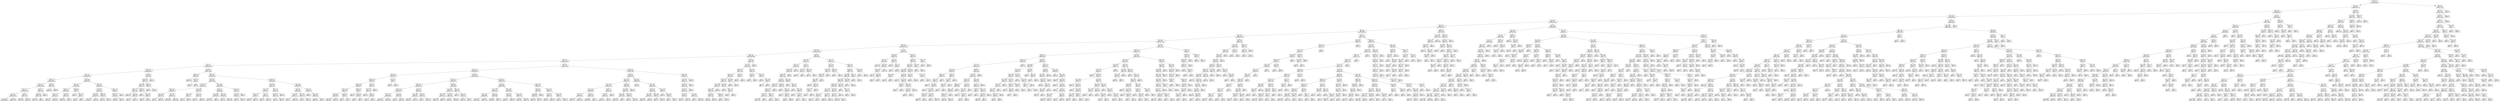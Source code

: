digraph Tree {
node [shape=box] ;
0 [label="X[1173] <= 0.5\ngini = 0.5\nsamples = 105996\nvalue = [52969, 53027]"] ;
1 [label="X[36] <= 0.5\ngini = 0.486\nsamples = 90271\nvalue = [52795, 37476]"] ;
0 -> 1 [labeldistance=2.5, labelangle=45, headlabel="True"] ;
2 [label="X[1136] <= 0.5\ngini = 0.462\nsamples = 82858\nvalue = [52784, 30074]"] ;
1 -> 2 ;
3 [label="X[20] <= 0.5\ngini = 0.428\nsamples = 76434\nvalue = [52678, 23756]"] ;
2 -> 3 ;
4 [label="X[1130] <= 0.5\ngini = 0.393\nsamples = 71932\nvalue = [52578, 19354]"] ;
3 -> 4 ;
5 [label="X[45] <= 0.5\ngini = 0.356\nsamples = 67632\nvalue = [51955, 15677]"] ;
4 -> 5 ;
6 [label="X[30] <= 0.5\ngini = 0.333\nsamples = 65863\nvalue = [51942, 13921]"] ;
5 -> 6 ;
7 [label="X[221] <= 0.5\ngini = 0.316\nsamples = 64503\nvalue = [51825, 12678]"] ;
6 -> 7 ;
8 [label="X[11] <= 0.5\ngini = 0.306\nsamples = 63796\nvalue = [51743, 12053]"] ;
7 -> 8 ;
9 [label="X[1185] <= 0.5\ngini = 0.297\nsamples = 63034\nvalue = [51615, 11419]"] ;
8 -> 9 ;
10 [label="X[1126] <= 0.5\ngini = 0.288\nsamples = 62403\nvalue = [51511, 10892]"] ;
9 -> 10 ;
11 [label="X[1161] <= 0.5\ngini = 0.281\nsamples = 61888\nvalue = [51442, 10446]"] ;
10 -> 11 ;
12 [label="X[10] <= 0.5\ngini = 0.276\nsamples = 61624\nvalue = [51431, 10193]"] ;
11 -> 12 ;
13 [label="X[9] <= 0.5\ngini = 0.251\nsamples = 54755\nvalue = [46714, 8041]"] ;
12 -> 13 ;
14 [label="X[1167] <= 0.5\ngini = 0.236\nsamples = 52816\nvalue = [45599, 7217]"] ;
13 -> 14 ;
15 [label="X[21] <= 0.5\ngini = 0.231\nsamples = 52595\nvalue = [45593, 7002]"] ;
14 -> 15 ;
16 [label="X[1200] <= 0.5\ngini = 0.22\nsamples = 51651\nvalue = [45136, 6515]"] ;
15 -> 16 ;
17 [label="X[1210] <= 0.5\ngini = 0.216\nsamples = 51468\nvalue = [45135, 6333]"] ;
16 -> 17 ;
18 [label="X[1205] <= 0.5\ngini = 0.211\nsamples = 51263\nvalue = [45123, 6140]"] ;
17 -> 18 ;
19 [label="X[12] <= 0.5\ngini = 0.206\nsamples = 51077\nvalue = [45110, 5967]"] ;
18 -> 19 ;
20 [label="gini = 0.194\nsamples = 49469\nvalue = [44093, 5376]"] ;
19 -> 20 ;
21 [label="gini = 0.465\nsamples = 1608\nvalue = [1017, 591]"] ;
19 -> 21 ;
22 [label="X[76] <= 0.5\ngini = 0.13\nsamples = 186\nvalue = [13, 173]"] ;
18 -> 22 ;
23 [label="gini = 0.044\nsamples = 133\nvalue = [3, 130]"] ;
22 -> 23 ;
24 [label="gini = 0.306\nsamples = 53\nvalue = [10, 43]"] ;
22 -> 24 ;
25 [label="X[158] <= 0.5\ngini = 0.11\nsamples = 205\nvalue = [12, 193]"] ;
17 -> 25 ;
26 [label="X[1015] <= 0.5\ngini = 0.068\nsamples = 200\nvalue = [7, 193]"] ;
25 -> 26 ;
27 [label="gini = 0.05\nsamples = 196\nvalue = [5, 191]"] ;
26 -> 27 ;
28 [label="gini = 0.5\nsamples = 4\nvalue = [2, 2]"] ;
26 -> 28 ;
29 [label="gini = 0.0\nsamples = 5\nvalue = [5, 0]"] ;
25 -> 29 ;
30 [label="X[600] <= 0.5\ngini = 0.011\nsamples = 183\nvalue = [1, 182]"] ;
16 -> 30 ;
31 [label="gini = 0.0\nsamples = 182\nvalue = [0, 182]"] ;
30 -> 31 ;
32 [label="gini = 0.0\nsamples = 1\nvalue = [1, 0]"] ;
30 -> 32 ;
33 [label="X[1190] <= 0.5\ngini = 0.499\nsamples = 944\nvalue = [457, 487]"] ;
15 -> 33 ;
34 [label="X[0] <= 2.98\ngini = 0.43\nsamples = 428\nvalue = [134, 294]"] ;
33 -> 34 ;
35 [label="X[1009] <= 0.5\ngini = 0.424\nsamples = 422\nvalue = [129, 293]"] ;
34 -> 35 ;
36 [label="X[1003] <= 0.5\ngini = 0.45\nsamples = 278\nvalue = [95, 183]"] ;
35 -> 36 ;
37 [label="gini = 0.479\nsamples = 151\nvalue = [60, 91]"] ;
36 -> 37 ;
38 [label="gini = 0.399\nsamples = 127\nvalue = [35, 92]"] ;
36 -> 38 ;
39 [label="X[0] <= 2.935\ngini = 0.361\nsamples = 144\nvalue = [34, 110]"] ;
35 -> 39 ;
40 [label="gini = 0.355\nsamples = 143\nvalue = [33, 110]"] ;
39 -> 40 ;
41 [label="gini = 0.0\nsamples = 1\nvalue = [1, 0]"] ;
39 -> 41 ;
42 [label="X[1009] <= 0.5\ngini = 0.278\nsamples = 6\nvalue = [5, 1]"] ;
34 -> 42 ;
43 [label="gini = 0.0\nsamples = 4\nvalue = [4, 0]"] ;
42 -> 43 ;
44 [label="X[0] <= 2.995\ngini = 0.5\nsamples = 2\nvalue = [1, 1]"] ;
42 -> 44 ;
45 [label="gini = 0.0\nsamples = 1\nvalue = [0, 1]"] ;
44 -> 45 ;
46 [label="gini = 0.0\nsamples = 1\nvalue = [1, 0]"] ;
44 -> 46 ;
47 [label="X[223] <= 0.5\ngini = 0.468\nsamples = 516\nvalue = [323, 193]"] ;
33 -> 47 ;
48 [label="X[0] <= 2.665\ngini = 0.487\nsamples = 446\nvalue = [259, 187]"] ;
47 -> 48 ;
49 [label="X[1008] <= 0.5\ngini = 0.492\nsamples = 402\nvalue = [226, 176]"] ;
48 -> 49 ;
50 [label="gini = 0.495\nsamples = 379\nvalue = [208, 171]"] ;
49 -> 50 ;
51 [label="gini = 0.34\nsamples = 23\nvalue = [18, 5]"] ;
49 -> 51 ;
52 [label="X[1009] <= 0.5\ngini = 0.375\nsamples = 44\nvalue = [33, 11]"] ;
48 -> 52 ;
53 [label="gini = 0.291\nsamples = 34\nvalue = [28, 6]"] ;
52 -> 53 ;
54 [label="gini = 0.5\nsamples = 10\nvalue = [5, 5]"] ;
52 -> 54 ;
55 [label="X[1015] <= 0.5\ngini = 0.157\nsamples = 70\nvalue = [64, 6]"] ;
47 -> 55 ;
56 [label="X[1009] <= 0.5\ngini = 0.134\nsamples = 69\nvalue = [64, 5]"] ;
55 -> 56 ;
57 [label="gini = 0.065\nsamples = 59\nvalue = [57, 2]"] ;
56 -> 57 ;
58 [label="gini = 0.42\nsamples = 10\nvalue = [7, 3]"] ;
56 -> 58 ;
59 [label="gini = 0.0\nsamples = 1\nvalue = [0, 1]"] ;
55 -> 59 ;
60 [label="X[16] <= 0.5\ngini = 0.053\nsamples = 221\nvalue = [6, 215]"] ;
14 -> 60 ;
61 [label="X[1024] <= 0.5\ngini = 0.027\nsamples = 218\nvalue = [3, 215]"] ;
60 -> 61 ;
62 [label="X[0] <= 2.935\ngini = 0.018\nsamples = 215\nvalue = [2, 213]"] ;
61 -> 62 ;
63 [label="X[1003] <= 0.5\ngini = 0.01\nsamples = 197\nvalue = [1, 196]"] ;
62 -> 63 ;
64 [label="gini = 0.0\nsamples = 153\nvalue = [0, 153]"] ;
63 -> 64 ;
65 [label="X[0] <= 1.65\ngini = 0.044\nsamples = 44\nvalue = [1, 43]"] ;
63 -> 65 ;
66 [label="gini = 0.0\nsamples = 27\nvalue = [0, 27]"] ;
65 -> 66 ;
67 [label="gini = 0.111\nsamples = 17\nvalue = [1, 16]"] ;
65 -> 67 ;
68 [label="X[1009] <= 0.5\ngini = 0.105\nsamples = 18\nvalue = [1, 17]"] ;
62 -> 68 ;
69 [label="gini = 0.0\nsamples = 11\nvalue = [0, 11]"] ;
68 -> 69 ;
70 [label="X[0] <= 2.95\ngini = 0.245\nsamples = 7\nvalue = [1, 6]"] ;
68 -> 70 ;
71 [label="gini = 0.444\nsamples = 3\nvalue = [1, 2]"] ;
70 -> 71 ;
72 [label="gini = 0.0\nsamples = 4\nvalue = [0, 4]"] ;
70 -> 72 ;
73 [label="X[104] <= 0.5\ngini = 0.444\nsamples = 3\nvalue = [1, 2]"] ;
61 -> 73 ;
74 [label="gini = 0.0\nsamples = 1\nvalue = [1, 0]"] ;
73 -> 74 ;
75 [label="gini = 0.0\nsamples = 2\nvalue = [0, 2]"] ;
73 -> 75 ;
76 [label="gini = 0.0\nsamples = 3\nvalue = [3, 0]"] ;
60 -> 76 ;
77 [label="X[222] <= 0.5\ngini = 0.489\nsamples = 1939\nvalue = [1115, 824]"] ;
13 -> 77 ;
78 [label="X[996] <= 0.5\ngini = 0.018\nsamples = 109\nvalue = [108, 1]"] ;
77 -> 78 ;
79 [label="gini = 0.0\nsamples = 104\nvalue = [104, 0]"] ;
78 -> 79 ;
80 [label="X[1156] <= 0.5\ngini = 0.32\nsamples = 5\nvalue = [4, 1]"] ;
78 -> 80 ;
81 [label="gini = 0.0\nsamples = 1\nvalue = [0, 1]"] ;
80 -> 81 ;
82 [label="gini = 0.0\nsamples = 4\nvalue = [4, 0]"] ;
80 -> 82 ;
83 [label="X[1009] <= 0.5\ngini = 0.495\nsamples = 1830\nvalue = [1007, 823]"] ;
77 -> 83 ;
84 [label="X[1003] <= 0.5\ngini = 0.478\nsamples = 1228\nvalue = [743, 485]"] ;
83 -> 84 ;
85 [label="X[1012] <= 0.5\ngini = 0.422\nsamples = 740\nvalue = [516, 224]"] ;
84 -> 85 ;
86 [label="X[1156] <= 0.5\ngini = 0.386\nsamples = 655\nvalue = [484, 171]"] ;
85 -> 86 ;
87 [label="X[0] <= 0.285\ngini = 0.462\nsamples = 105\nvalue = [67, 38]"] ;
86 -> 87 ;
88 [label="gini = 0.0\nsamples = 6\nvalue = [0, 6]"] ;
87 -> 88 ;
89 [label="gini = 0.438\nsamples = 99\nvalue = [67, 32]"] ;
87 -> 89 ;
90 [label="X[0] <= 1.465\ngini = 0.367\nsamples = 550\nvalue = [417, 133]"] ;
86 -> 90 ;
91 [label="gini = 0.306\nsamples = 239\nvalue = [194, 45]"] ;
90 -> 91 ;
92 [label="gini = 0.406\nsamples = 311\nvalue = [223, 88]"] ;
90 -> 92 ;
93 [label="X[1156] <= 0.5\ngini = 0.469\nsamples = 85\nvalue = [32, 53]"] ;
85 -> 93 ;
94 [label="X[0] <= 1.405\ngini = 0.153\nsamples = 12\nvalue = [1, 11]"] ;
93 -> 94 ;
95 [label="gini = 0.0\nsamples = 6\nvalue = [0, 6]"] ;
94 -> 95 ;
96 [label="gini = 0.278\nsamples = 6\nvalue = [1, 5]"] ;
94 -> 96 ;
97 [label="X[0] <= 1.215\ngini = 0.489\nsamples = 73\nvalue = [31, 42]"] ;
93 -> 97 ;
98 [label="gini = 0.457\nsamples = 17\nvalue = [11, 6]"] ;
97 -> 98 ;
99 [label="gini = 0.459\nsamples = 56\nvalue = [20, 36]"] ;
97 -> 99 ;
100 [label="X[0] <= 2.795\ngini = 0.498\nsamples = 488\nvalue = [227, 261]"] ;
84 -> 100 ;
101 [label="X[0] <= 2.115\ngini = 0.495\nsamples = 462\nvalue = [208, 254]"] ;
100 -> 101 ;
102 [label="X[0] <= 2.055\ngini = 0.499\nsamples = 300\nvalue = [145, 155]"] ;
101 -> 102 ;
103 [label="gini = 0.499\nsamples = 296\nvalue = [141, 155]"] ;
102 -> 103 ;
104 [label="gini = 0.0\nsamples = 4\nvalue = [4, 0]"] ;
102 -> 104 ;
105 [label="X[0] <= 2.425\ngini = 0.475\nsamples = 162\nvalue = [63, 99]"] ;
101 -> 105 ;
106 [label="gini = 0.287\nsamples = 23\nvalue = [4, 19]"] ;
105 -> 106 ;
107 [label="gini = 0.489\nsamples = 139\nvalue = [59, 80]"] ;
105 -> 107 ;
108 [label="X[1155] <= 0.5\ngini = 0.393\nsamples = 26\nvalue = [19, 7]"] ;
100 -> 108 ;
109 [label="X[0] <= 2.875\ngini = 0.365\nsamples = 25\nvalue = [19, 6]"] ;
108 -> 109 ;
110 [label="gini = 0.245\nsamples = 14\nvalue = [12, 2]"] ;
109 -> 110 ;
111 [label="gini = 0.463\nsamples = 11\nvalue = [7, 4]"] ;
109 -> 111 ;
112 [label="gini = 0.0\nsamples = 1\nvalue = [0, 1]"] ;
108 -> 112 ;
113 [label="X[1156] <= 0.5\ngini = 0.492\nsamples = 602\nvalue = [264, 338]"] ;
83 -> 113 ;
114 [label="X[0] <= 1.455\ngini = 0.373\nsamples = 109\nvalue = [27, 82]"] ;
113 -> 114 ;
115 [label="X[0] <= 0.66\ngini = 0.477\nsamples = 61\nvalue = [24, 37]"] ;
114 -> 115 ;
116 [label="X[1155] <= 0.5\ngini = 0.4\nsamples = 29\nvalue = [8, 21]"] ;
115 -> 116 ;
117 [label="gini = 0.48\nsamples = 15\nvalue = [6, 9]"] ;
116 -> 117 ;
118 [label="gini = 0.245\nsamples = 14\nvalue = [2, 12]"] ;
116 -> 118 ;
119 [label="X[0] <= 0.705\ngini = 0.5\nsamples = 32\nvalue = [16, 16]"] ;
115 -> 119 ;
120 [label="gini = 0.375\nsamples = 4\nvalue = [3, 1]"] ;
119 -> 120 ;
121 [label="gini = 0.497\nsamples = 28\nvalue = [13, 15]"] ;
119 -> 121 ;
122 [label="X[0] <= 2.08\ngini = 0.117\nsamples = 48\nvalue = [3, 45]"] ;
114 -> 122 ;
123 [label="X[0] <= 1.815\ngini = 0.191\nsamples = 28\nvalue = [3, 25]"] ;
122 -> 123 ;
124 [label="gini = 0.0\nsamples = 16\nvalue = [0, 16]"] ;
123 -> 124 ;
125 [label="gini = 0.375\nsamples = 12\nvalue = [3, 9]"] ;
123 -> 125 ;
126 [label="gini = 0.0\nsamples = 20\nvalue = [0, 20]"] ;
122 -> 126 ;
127 [label="X[0] <= 2.135\ngini = 0.499\nsamples = 493\nvalue = [237, 256]"] ;
113 -> 127 ;
128 [label="X[0] <= 1.96\ngini = 0.498\nsamples = 275\nvalue = [146, 129]"] ;
127 -> 128 ;
129 [label="X[0] <= 0.025\ngini = 0.5\nsamples = 257\nvalue = [131, 126]"] ;
128 -> 129 ;
130 [label="gini = 0.0\nsamples = 4\nvalue = [0, 4]"] ;
129 -> 130 ;
131 [label="gini = 0.499\nsamples = 253\nvalue = [131, 122]"] ;
129 -> 131 ;
132 [label="X[0] <= 2.025\ngini = 0.278\nsamples = 18\nvalue = [15, 3]"] ;
128 -> 132 ;
133 [label="gini = 0.0\nsamples = 7\nvalue = [7, 0]"] ;
132 -> 133 ;
134 [label="gini = 0.397\nsamples = 11\nvalue = [8, 3]"] ;
132 -> 134 ;
135 [label="X[0] <= 2.22\ngini = 0.486\nsamples = 218\nvalue = [91, 127]"] ;
127 -> 135 ;
136 [label="gini = 0.0\nsamples = 5\nvalue = [0, 5]"] ;
135 -> 136 ;
137 [label="X[0] <= 2.935\ngini = 0.489\nsamples = 213\nvalue = [91, 122]"] ;
135 -> 137 ;
138 [label="gini = 0.488\nsamples = 211\nvalue = [89, 122]"] ;
137 -> 138 ;
139 [label="gini = 0.0\nsamples = 2\nvalue = [2, 0]"] ;
137 -> 139 ;
140 [label="X[1009] <= 0.5\ngini = 0.43\nsamples = 6869\nvalue = [4717, 2152]"] ;
12 -> 140 ;
141 [label="X[222] <= 0.5\ngini = 0.393\nsamples = 4876\nvalue = [3566, 1310]"] ;
140 -> 141 ;
142 [label="X[993] <= 0.5\ngini = 0.059\nsamples = 326\nvalue = [316, 10]"] ;
141 -> 142 ;
143 [label="X[1015] <= 0.5\ngini = 0.054\nsamples = 324\nvalue = [315, 9]"] ;
142 -> 143 ;
144 [label="X[1254] <= 0.5\ngini = 0.044\nsamples = 310\nvalue = [303, 7]"] ;
143 -> 144 ;
145 [label="X[1012] <= 0.5\ngini = 0.039\nsamples = 303\nvalue = [297, 6]"] ;
144 -> 145 ;
146 [label="X[1253] <= 0.5\ngini = 0.033\nsamples = 294\nvalue = [289, 5]"] ;
145 -> 146 ;
147 [label="gini = 0.024\nsamples = 251\nvalue = [248, 3]"] ;
146 -> 147 ;
148 [label="gini = 0.089\nsamples = 43\nvalue = [41, 2]"] ;
146 -> 148 ;
149 [label="X[1181] <= 0.5\ngini = 0.198\nsamples = 9\nvalue = [8, 1]"] ;
145 -> 149 ;
150 [label="gini = 0.0\nsamples = 7\nvalue = [7, 0]"] ;
149 -> 150 ;
151 [label="gini = 0.5\nsamples = 2\nvalue = [1, 1]"] ;
149 -> 151 ;
152 [label="X[1003] <= 0.5\ngini = 0.245\nsamples = 7\nvalue = [6, 1]"] ;
144 -> 152 ;
153 [label="gini = 0.0\nsamples = 4\nvalue = [4, 0]"] ;
152 -> 153 ;
154 [label="X[0] <= 2.265\ngini = 0.444\nsamples = 3\nvalue = [2, 1]"] ;
152 -> 154 ;
155 [label="gini = 0.0\nsamples = 1\nvalue = [1, 0]"] ;
154 -> 155 ;
156 [label="gini = 0.5\nsamples = 2\nvalue = [1, 1]"] ;
154 -> 156 ;
157 [label="X[0] <= 2.87\ngini = 0.245\nsamples = 14\nvalue = [12, 2]"] ;
143 -> 157 ;
158 [label="X[1181] <= 0.5\ngini = 0.142\nsamples = 13\nvalue = [12, 1]"] ;
157 -> 158 ;
159 [label="gini = 0.0\nsamples = 10\nvalue = [10, 0]"] ;
158 -> 159 ;
160 [label="X[0] <= 2.1\ngini = 0.444\nsamples = 3\nvalue = [2, 1]"] ;
158 -> 160 ;
161 [label="gini = 0.0\nsamples = 2\nvalue = [2, 0]"] ;
160 -> 161 ;
162 [label="gini = 0.0\nsamples = 1\nvalue = [0, 1]"] ;
160 -> 162 ;
163 [label="gini = 0.0\nsamples = 1\nvalue = [0, 1]"] ;
157 -> 163 ;
164 [label="X[0] <= 2.715\ngini = 0.5\nsamples = 2\nvalue = [1, 1]"] ;
142 -> 164 ;
165 [label="gini = 0.0\nsamples = 1\nvalue = [1, 0]"] ;
164 -> 165 ;
166 [label="gini = 0.0\nsamples = 1\nvalue = [0, 1]"] ;
164 -> 166 ;
167 [label="X[1003] <= 0.5\ngini = 0.408\nsamples = 4550\nvalue = [3250, 1300]"] ;
141 -> 167 ;
168 [label="X[1012] <= 0.5\ngini = 0.376\nsamples = 3011\nvalue = [2255, 756]"] ;
167 -> 168 ;
169 [label="X[1006] <= 0.5\ngini = 0.351\nsamples = 2673\nvalue = [2067, 606]"] ;
168 -> 169 ;
170 [label="X[1004] <= 0.5\ngini = 0.338\nsamples = 2553\nvalue = [2002, 551]"] ;
169 -> 170 ;
171 [label="X[1015] <= 0.5\ngini = 0.327\nsamples = 2459\nvalue = [1952, 507]"] ;
170 -> 171 ;
172 [label="gini = 0.311\nsamples = 2294\nvalue = [1852, 442]"] ;
171 -> 172 ;
173 [label="gini = 0.478\nsamples = 165\nvalue = [100, 65]"] ;
171 -> 173 ;
174 [label="X[0] <= 0.155\ngini = 0.498\nsamples = 94\nvalue = [50, 44]"] ;
170 -> 174 ;
175 [label="gini = 0.0\nsamples = 4\nvalue = [0, 4]"] ;
174 -> 175 ;
176 [label="gini = 0.494\nsamples = 90\nvalue = [50, 40]"] ;
174 -> 176 ;
177 [label="X[0] <= 2.49\ngini = 0.497\nsamples = 120\nvalue = [65, 55]"] ;
169 -> 177 ;
178 [label="X[0] <= 1.985\ngini = 0.499\nsamples = 82\nvalue = [39, 43]"] ;
177 -> 178 ;
179 [label="gini = 0.497\nsamples = 65\nvalue = [35, 30]"] ;
178 -> 179 ;
180 [label="gini = 0.36\nsamples = 17\nvalue = [4, 13]"] ;
178 -> 180 ;
181 [label="X[0] <= 2.59\ngini = 0.432\nsamples = 38\nvalue = [26, 12]"] ;
177 -> 181 ;
182 [label="gini = 0.0\nsamples = 7\nvalue = [7, 0]"] ;
181 -> 182 ;
183 [label="gini = 0.475\nsamples = 31\nvalue = [19, 12]"] ;
181 -> 183 ;
184 [label="X[1186] <= 0.5\ngini = 0.494\nsamples = 338\nvalue = [188, 150]"] ;
168 -> 184 ;
185 [label="X[0] <= 2.535\ngini = 0.488\nsamples = 313\nvalue = [181, 132]"] ;
184 -> 185 ;
186 [label="X[0] <= 2.335\ngini = 0.498\nsamples = 227\nvalue = [121, 106]"] ;
185 -> 186 ;
187 [label="gini = 0.488\nsamples = 197\nvalue = [114, 83]"] ;
186 -> 187 ;
188 [label="gini = 0.358\nsamples = 30\nvalue = [7, 23]"] ;
186 -> 188 ;
189 [label="X[0] <= 2.695\ngini = 0.422\nsamples = 86\nvalue = [60, 26]"] ;
185 -> 189 ;
190 [label="gini = 0.165\nsamples = 22\nvalue = [20, 2]"] ;
189 -> 190 ;
191 [label="gini = 0.469\nsamples = 64\nvalue = [40, 24]"] ;
189 -> 191 ;
192 [label="X[0] <= 0.25\ngini = 0.403\nsamples = 25\nvalue = [7, 18]"] ;
184 -> 192 ;
193 [label="gini = 0.0\nsamples = 1\nvalue = [1, 0]"] ;
192 -> 193 ;
194 [label="X[0] <= 2.97\ngini = 0.375\nsamples = 24\nvalue = [6, 18]"] ;
192 -> 194 ;
195 [label="gini = 0.34\nsamples = 23\nvalue = [5, 18]"] ;
194 -> 195 ;
196 [label="gini = 0.0\nsamples = 1\nvalue = [1, 0]"] ;
194 -> 196 ;
197 [label="X[1253] <= 0.5\ngini = 0.457\nsamples = 1539\nvalue = [995, 544]"] ;
167 -> 197 ;
198 [label="X[0] <= 2.745\ngini = 0.465\nsamples = 1428\nvalue = [904, 524]"] ;
197 -> 198 ;
199 [label="X[0] <= 2.495\ngini = 0.472\nsamples = 1207\nvalue = [746, 461]"] ;
198 -> 199 ;
200 [label="X[0] <= 1.665\ngini = 0.465\nsamples = 1025\nvalue = [649, 376]"] ;
199 -> 200 ;
201 [label="gini = 0.48\nsamples = 622\nvalue = [373, 249]"] ;
200 -> 201 ;
202 [label="gini = 0.432\nsamples = 403\nvalue = [276, 127]"] ;
200 -> 202 ;
203 [label="X[1132] <= 0.5\ngini = 0.498\nsamples = 182\nvalue = [97, 85]"] ;
199 -> 203 ;
204 [label="gini = 0.492\nsamples = 170\nvalue = [96, 74]"] ;
203 -> 204 ;
205 [label="gini = 0.153\nsamples = 12\nvalue = [1, 11]"] ;
203 -> 205 ;
206 [label="X[0] <= 2.855\ngini = 0.408\nsamples = 221\nvalue = [158, 63]"] ;
198 -> 206 ;
207 [label="X[0] <= 2.825\ngini = 0.322\nsamples = 99\nvalue = [79, 20]"] ;
206 -> 207 ;
208 [label="gini = 0.357\nsamples = 73\nvalue = [56, 17]"] ;
207 -> 208 ;
209 [label="gini = 0.204\nsamples = 26\nvalue = [23, 3]"] ;
207 -> 209 ;
210 [label="X[0] <= 2.925\ngini = 0.456\nsamples = 122\nvalue = [79, 43]"] ;
206 -> 210 ;
211 [label="gini = 0.498\nsamples = 53\nvalue = [28, 25]"] ;
210 -> 211 ;
212 [label="gini = 0.386\nsamples = 69\nvalue = [51, 18]"] ;
210 -> 212 ;
213 [label="X[0] <= 0.995\ngini = 0.295\nsamples = 111\nvalue = [91, 20]"] ;
197 -> 213 ;
214 [label="X[0] <= 0.83\ngini = 0.444\nsamples = 39\nvalue = [26, 13]"] ;
213 -> 214 ;
215 [label="X[0] <= 0.655\ngini = 0.401\nsamples = 36\nvalue = [26, 10]"] ;
214 -> 215 ;
216 [label="gini = 0.436\nsamples = 28\nvalue = [19, 9]"] ;
215 -> 216 ;
217 [label="gini = 0.219\nsamples = 8\nvalue = [7, 1]"] ;
215 -> 217 ;
218 [label="gini = 0.0\nsamples = 3\nvalue = [0, 3]"] ;
214 -> 218 ;
219 [label="X[0] <= 2.615\ngini = 0.176\nsamples = 72\nvalue = [65, 7]"] ;
213 -> 219 ;
220 [label="X[0] <= 1.675\ngini = 0.101\nsamples = 56\nvalue = [53, 3]"] ;
219 -> 220 ;
221 [label="gini = 0.0\nsamples = 22\nvalue = [22, 0]"] ;
220 -> 221 ;
222 [label="gini = 0.161\nsamples = 34\nvalue = [31, 3]"] ;
220 -> 222 ;
223 [label="X[0] <= 2.685\ngini = 0.375\nsamples = 16\nvalue = [12, 4]"] ;
219 -> 223 ;
224 [label="gini = 0.0\nsamples = 2\nvalue = [0, 2]"] ;
223 -> 224 ;
225 [label="gini = 0.245\nsamples = 14\nvalue = [12, 2]"] ;
223 -> 225 ;
226 [label="X[1186] <= 0.5\ngini = 0.488\nsamples = 1993\nvalue = [1151, 842]"] ;
140 -> 226 ;
227 [label="X[1268] <= 0.5\ngini = 0.482\nsamples = 1819\nvalue = [1084, 735]"] ;
226 -> 227 ;
228 [label="X[0] <= 2.705\ngini = 0.471\nsamples = 1519\nvalue = [942, 577]"] ;
227 -> 228 ;
229 [label="X[0] <= 2.315\ngini = 0.481\nsamples = 1263\nvalue = [753, 510]"] ;
228 -> 229 ;
230 [label="X[0] <= 1.005\ngini = 0.466\nsamples = 958\nvalue = [604, 354]"] ;
229 -> 230 ;
231 [label="X[0] <= 0.345\ngini = 0.49\nsamples = 459\nvalue = [262, 197]"] ;
230 -> 231 ;
232 [label="gini = 0.393\nsamples = 78\nvalue = [57, 21]"] ;
231 -> 232 ;
233 [label="gini = 0.497\nsamples = 381\nvalue = [205, 176]"] ;
231 -> 233 ;
234 [label="X[1156] <= 0.5\ngini = 0.431\nsamples = 499\nvalue = [342, 157]"] ;
230 -> 234 ;
235 [label="gini = 0.428\nsamples = 496\nvalue = [342, 154]"] ;
234 -> 235 ;
236 [label="gini = 0.0\nsamples = 3\nvalue = [0, 3]"] ;
234 -> 236 ;
237 [label="X[1256] <= 0.5\ngini = 0.5\nsamples = 305\nvalue = [149, 156]"] ;
229 -> 237 ;
238 [label="X[223] <= 0.5\ngini = 0.5\nsamples = 300\nvalue = [149, 151]"] ;
237 -> 238 ;
239 [label="gini = 0.5\nsamples = 297\nvalue = [146, 151]"] ;
238 -> 239 ;
240 [label="gini = 0.0\nsamples = 3\nvalue = [3, 0]"] ;
238 -> 240 ;
241 [label="gini = 0.0\nsamples = 5\nvalue = [0, 5]"] ;
237 -> 241 ;
242 [label="X[1253] <= 0.5\ngini = 0.386\nsamples = 256\nvalue = [189, 67]"] ;
228 -> 242 ;
243 [label="X[0] <= 2.965\ngini = 0.406\nsamples = 237\nvalue = [170, 67]"] ;
242 -> 243 ;
244 [label="X[1127] <= 0.5\ngini = 0.386\nsamples = 203\nvalue = [150, 53]"] ;
243 -> 244 ;
245 [label="gini = 0.382\nsamples = 202\nvalue = [150, 52]"] ;
244 -> 245 ;
246 [label="gini = 0.0\nsamples = 1\nvalue = [0, 1]"] ;
244 -> 246 ;
247 [label="X[0] <= 2.975\ngini = 0.484\nsamples = 34\nvalue = [20, 14]"] ;
243 -> 247 ;
248 [label="gini = 0.444\nsamples = 6\nvalue = [2, 4]"] ;
247 -> 248 ;
249 [label="gini = 0.459\nsamples = 28\nvalue = [18, 10]"] ;
247 -> 249 ;
250 [label="gini = 0.0\nsamples = 19\nvalue = [19, 0]"] ;
242 -> 250 ;
251 [label="X[222] <= 0.5\ngini = 0.499\nsamples = 300\nvalue = [142, 158]"] ;
227 -> 251 ;
252 [label="gini = 0.0\nsamples = 8\nvalue = [8, 0]"] ;
251 -> 252 ;
253 [label="X[0] <= 2.935\ngini = 0.497\nsamples = 292\nvalue = [134, 158]"] ;
251 -> 253 ;
254 [label="X[0] <= 2.875\ngini = 0.494\nsamples = 282\nvalue = [126, 156]"] ;
253 -> 254 ;
255 [label="X[0] <= 2.605\ngini = 0.496\nsamples = 271\nvalue = [124, 147]"] ;
254 -> 255 ;
256 [label="gini = 0.488\nsamples = 216\nvalue = [91, 125]"] ;
255 -> 256 ;
257 [label="gini = 0.48\nsamples = 55\nvalue = [33, 22]"] ;
255 -> 257 ;
258 [label="X[0] <= 2.925\ngini = 0.298\nsamples = 11\nvalue = [2, 9]"] ;
254 -> 258 ;
259 [label="gini = 0.219\nsamples = 8\nvalue = [1, 7]"] ;
258 -> 259 ;
260 [label="gini = 0.444\nsamples = 3\nvalue = [1, 2]"] ;
258 -> 260 ;
261 [label="X[0] <= 2.965\ngini = 0.32\nsamples = 10\nvalue = [8, 2]"] ;
253 -> 261 ;
262 [label="gini = 0.0\nsamples = 4\nvalue = [4, 0]"] ;
261 -> 262 ;
263 [label="X[0] <= 2.975\ngini = 0.444\nsamples = 6\nvalue = [4, 2]"] ;
261 -> 263 ;
264 [label="gini = 0.0\nsamples = 1\nvalue = [0, 1]"] ;
263 -> 264 ;
265 [label="gini = 0.32\nsamples = 5\nvalue = [4, 1]"] ;
263 -> 265 ;
266 [label="X[0] <= 2.975\ngini = 0.474\nsamples = 174\nvalue = [67, 107]"] ;
226 -> 266 ;
267 [label="X[0] <= 2.945\ngini = 0.47\nsamples = 172\nvalue = [65, 107]"] ;
266 -> 267 ;
268 [label="X[223] <= 0.5\ngini = 0.476\nsamples = 166\nvalue = [65, 101]"] ;
267 -> 268 ;
269 [label="X[0] <= 0.615\ngini = 0.473\nsamples = 164\nvalue = [63, 101]"] ;
268 -> 269 ;
270 [label="X[0] <= 0.465\ngini = 0.367\nsamples = 33\nvalue = [8, 25]"] ;
269 -> 270 ;
271 [label="gini = 0.457\nsamples = 17\nvalue = [6, 11]"] ;
270 -> 271 ;
272 [label="gini = 0.219\nsamples = 16\nvalue = [2, 14]"] ;
270 -> 272 ;
273 [label="X[0] <= 0.63\ngini = 0.487\nsamples = 131\nvalue = [55, 76]"] ;
269 -> 273 ;
274 [label="gini = 0.0\nsamples = 2\nvalue = [2, 0]"] ;
273 -> 274 ;
275 [label="gini = 0.484\nsamples = 129\nvalue = [53, 76]"] ;
273 -> 275 ;
276 [label="gini = 0.0\nsamples = 2\nvalue = [2, 0]"] ;
268 -> 276 ;
277 [label="gini = 0.0\nsamples = 6\nvalue = [0, 6]"] ;
267 -> 277 ;
278 [label="gini = 0.0\nsamples = 2\nvalue = [2, 0]"] ;
266 -> 278 ;
279 [label="X[1021] <= 0.5\ngini = 0.08\nsamples = 264\nvalue = [11, 253]"] ;
11 -> 279 ;
280 [label="X[0] <= 2.825\ngini = 0.073\nsamples = 263\nvalue = [10, 253]"] ;
279 -> 280 ;
281 [label="X[1015] <= 0.5\ngini = 0.054\nsamples = 251\nvalue = [7, 244]"] ;
280 -> 281 ;
282 [label="X[1010] <= 0.5\ngini = 0.047\nsamples = 247\nvalue = [6, 241]"] ;
281 -> 282 ;
283 [label="X[1007] <= 0.5\ngini = 0.04\nsamples = 242\nvalue = [5, 237]"] ;
282 -> 283 ;
284 [label="X[0] <= 1.635\ngini = 0.033\nsamples = 235\nvalue = [4, 231]"] ;
283 -> 284 ;
285 [label="X[0] <= 1.625\ngini = 0.054\nsamples = 144\nvalue = [4, 140]"] ;
284 -> 285 ;
286 [label="X[0] <= 0.975\ngini = 0.042\nsamples = 141\nvalue = [3, 138]"] ;
285 -> 286 ;
287 [label="gini = 0.0\nsamples = 68\nvalue = [0, 68]"] ;
286 -> 287 ;
288 [label="gini = 0.079\nsamples = 73\nvalue = [3, 70]"] ;
286 -> 288 ;
289 [label="X[1009] <= 0.5\ngini = 0.444\nsamples = 3\nvalue = [1, 2]"] ;
285 -> 289 ;
290 [label="gini = 0.0\nsamples = 2\nvalue = [0, 2]"] ;
289 -> 290 ;
291 [label="gini = 0.0\nsamples = 1\nvalue = [1, 0]"] ;
289 -> 291 ;
292 [label="gini = 0.0\nsamples = 91\nvalue = [0, 91]"] ;
284 -> 292 ;
293 [label="X[0] <= 0.845\ngini = 0.245\nsamples = 7\nvalue = [1, 6]"] ;
283 -> 293 ;
294 [label="gini = 0.0\nsamples = 3\nvalue = [0, 3]"] ;
293 -> 294 ;
295 [label="X[0] <= 1.225\ngini = 0.375\nsamples = 4\nvalue = [1, 3]"] ;
293 -> 295 ;
296 [label="gini = 0.0\nsamples = 1\nvalue = [1, 0]"] ;
295 -> 296 ;
297 [label="gini = 0.0\nsamples = 3\nvalue = [0, 3]"] ;
295 -> 297 ;
298 [label="X[0] <= 2.345\ngini = 0.32\nsamples = 5\nvalue = [1, 4]"] ;
282 -> 298 ;
299 [label="gini = 0.0\nsamples = 4\nvalue = [0, 4]"] ;
298 -> 299 ;
300 [label="gini = 0.0\nsamples = 1\nvalue = [1, 0]"] ;
298 -> 300 ;
301 [label="X[0] <= 2.115\ngini = 0.375\nsamples = 4\nvalue = [1, 3]"] ;
281 -> 301 ;
302 [label="gini = 0.0\nsamples = 3\nvalue = [0, 3]"] ;
301 -> 302 ;
303 [label="gini = 0.0\nsamples = 1\nvalue = [1, 0]"] ;
301 -> 303 ;
304 [label="X[0] <= 2.835\ngini = 0.375\nsamples = 12\nvalue = [3, 9]"] ;
280 -> 304 ;
305 [label="X[1012] <= 0.5\ngini = 0.444\nsamples = 3\nvalue = [2, 1]"] ;
304 -> 305 ;
306 [label="gini = 0.0\nsamples = 2\nvalue = [2, 0]"] ;
305 -> 306 ;
307 [label="gini = 0.0\nsamples = 1\nvalue = [0, 1]"] ;
305 -> 307 ;
308 [label="X[1009] <= 0.5\ngini = 0.198\nsamples = 9\nvalue = [1, 8]"] ;
304 -> 308 ;
309 [label="gini = 0.0\nsamples = 6\nvalue = [0, 6]"] ;
308 -> 309 ;
310 [label="X[0] <= 2.905\ngini = 0.444\nsamples = 3\nvalue = [1, 2]"] ;
308 -> 310 ;
311 [label="gini = 0.5\nsamples = 2\nvalue = [1, 1]"] ;
310 -> 311 ;
312 [label="gini = 0.0\nsamples = 1\nvalue = [0, 1]"] ;
310 -> 312 ;
313 [label="gini = 0.0\nsamples = 1\nvalue = [1, 0]"] ;
279 -> 313 ;
314 [label="X[60] <= 0.5\ngini = 0.232\nsamples = 515\nvalue = [69, 446]"] ;
10 -> 314 ;
315 [label="X[0] <= 2.015\ngini = 0.319\nsamples = 276\nvalue = [55, 221]"] ;
314 -> 315 ;
316 [label="X[1010] <= 0.5\ngini = 0.38\nsamples = 200\nvalue = [51, 149]"] ;
315 -> 316 ;
317 [label="X[1018] <= 0.5\ngini = 0.365\nsamples = 196\nvalue = [47, 149]"] ;
316 -> 317 ;
318 [label="X[1008] <= 0.5\ngini = 0.352\nsamples = 193\nvalue = [44, 149]"] ;
317 -> 318 ;
319 [label="X[33] <= 0.5\ngini = 0.328\nsamples = 184\nvalue = [38, 146]"] ;
318 -> 319 ;
320 [label="X[992] <= 0.5\ngini = 0.302\nsamples = 173\nvalue = [32, 141]"] ;
319 -> 320 ;
321 [label="X[996] <= 0.5\ngini = 0.289\nsamples = 171\nvalue = [30, 141]"] ;
320 -> 321 ;
322 [label="X[1041] <= 0.5\ngini = 0.271\nsamples = 167\nvalue = [27, 140]"] ;
321 -> 322 ;
323 [label="gini = 0.264\nsamples = 166\nvalue = [26, 140]"] ;
322 -> 323 ;
324 [label="gini = 0.0\nsamples = 1\nvalue = [1, 0]"] ;
322 -> 324 ;
325 [label="X[109] <= 0.5\ngini = 0.375\nsamples = 4\nvalue = [3, 1]"] ;
321 -> 325 ;
326 [label="gini = 0.0\nsamples = 3\nvalue = [3, 0]"] ;
325 -> 326 ;
327 [label="gini = 0.0\nsamples = 1\nvalue = [0, 1]"] ;
325 -> 327 ;
328 [label="gini = 0.0\nsamples = 2\nvalue = [2, 0]"] ;
320 -> 328 ;
329 [label="X[0] <= 0.46\ngini = 0.496\nsamples = 11\nvalue = [6, 5]"] ;
319 -> 329 ;
330 [label="gini = 0.0\nsamples = 1\nvalue = [0, 1]"] ;
329 -> 330 ;
331 [label="X[0] <= 0.6\ngini = 0.48\nsamples = 10\nvalue = [6, 4]"] ;
329 -> 331 ;
332 [label="gini = 0.0\nsamples = 3\nvalue = [3, 0]"] ;
331 -> 332 ;
333 [label="X[0] <= 0.76\ngini = 0.49\nsamples = 7\nvalue = [3, 4]"] ;
331 -> 333 ;
334 [label="gini = 0.0\nsamples = 2\nvalue = [0, 2]"] ;
333 -> 334 ;
335 [label="gini = 0.48\nsamples = 5\nvalue = [3, 2]"] ;
333 -> 335 ;
336 [label="X[0] <= 0.54\ngini = 0.444\nsamples = 9\nvalue = [6, 3]"] ;
318 -> 336 ;
337 [label="gini = 0.0\nsamples = 1\nvalue = [0, 1]"] ;
336 -> 337 ;
338 [label="X[58] <= 0.5\ngini = 0.375\nsamples = 8\nvalue = [6, 2]"] ;
336 -> 338 ;
339 [label="gini = 0.0\nsamples = 5\nvalue = [5, 0]"] ;
338 -> 339 ;
340 [label="X[0] <= 0.88\ngini = 0.444\nsamples = 3\nvalue = [1, 2]"] ;
338 -> 340 ;
341 [label="gini = 0.0\nsamples = 1\nvalue = [0, 1]"] ;
340 -> 341 ;
342 [label="X[0] <= 1.045\ngini = 0.5\nsamples = 2\nvalue = [1, 1]"] ;
340 -> 342 ;
343 [label="gini = 0.0\nsamples = 1\nvalue = [1, 0]"] ;
342 -> 343 ;
344 [label="gini = 0.0\nsamples = 1\nvalue = [0, 1]"] ;
342 -> 344 ;
345 [label="gini = 0.0\nsamples = 3\nvalue = [3, 0]"] ;
317 -> 345 ;
346 [label="gini = 0.0\nsamples = 4\nvalue = [4, 0]"] ;
316 -> 346 ;
347 [label="X[0] <= 2.93\ngini = 0.1\nsamples = 76\nvalue = [4, 72]"] ;
315 -> 347 ;
348 [label="X[15] <= 0.5\ngini = 0.027\nsamples = 72\nvalue = [1, 71]"] ;
347 -> 348 ;
349 [label="gini = 0.0\nsamples = 71\nvalue = [0, 71]"] ;
348 -> 349 ;
350 [label="gini = 0.0\nsamples = 1\nvalue = [1, 0]"] ;
348 -> 350 ;
351 [label="X[0] <= 2.955\ngini = 0.375\nsamples = 4\nvalue = [3, 1]"] ;
347 -> 351 ;
352 [label="gini = 0.0\nsamples = 3\nvalue = [3, 0]"] ;
351 -> 352 ;
353 [label="gini = 0.0\nsamples = 1\nvalue = [0, 1]"] ;
351 -> 353 ;
354 [label="X[0] <= 0.475\ngini = 0.11\nsamples = 239\nvalue = [14, 225]"] ;
314 -> 354 ;
355 [label="X[0] <= 0.455\ngini = 0.34\nsamples = 23\nvalue = [5, 18]"] ;
354 -> 355 ;
356 [label="X[1012] <= 0.5\ngini = 0.255\nsamples = 20\nvalue = [3, 17]"] ;
355 -> 356 ;
357 [label="X[1008] <= 0.5\ngini = 0.188\nsamples = 19\nvalue = [2, 17]"] ;
356 -> 357 ;
358 [label="X[0] <= 0.405\ngini = 0.105\nsamples = 18\nvalue = [1, 17]"] ;
357 -> 358 ;
359 [label="gini = 0.0\nsamples = 8\nvalue = [0, 8]"] ;
358 -> 359 ;
360 [label="X[0] <= 0.415\ngini = 0.18\nsamples = 10\nvalue = [1, 9]"] ;
358 -> 360 ;
361 [label="X[1009] <= 0.5\ngini = 0.32\nsamples = 5\nvalue = [1, 4]"] ;
360 -> 361 ;
362 [label="gini = 0.0\nsamples = 1\nvalue = [0, 1]"] ;
361 -> 362 ;
363 [label="gini = 0.375\nsamples = 4\nvalue = [1, 3]"] ;
361 -> 363 ;
364 [label="gini = 0.0\nsamples = 5\nvalue = [0, 5]"] ;
360 -> 364 ;
365 [label="gini = 0.0\nsamples = 1\nvalue = [1, 0]"] ;
357 -> 365 ;
366 [label="gini = 0.0\nsamples = 1\nvalue = [1, 0]"] ;
356 -> 366 ;
367 [label="X[1009] <= 0.5\ngini = 0.444\nsamples = 3\nvalue = [2, 1]"] ;
355 -> 367 ;
368 [label="gini = 0.0\nsamples = 1\nvalue = [0, 1]"] ;
367 -> 368 ;
369 [label="gini = 0.0\nsamples = 2\nvalue = [2, 0]"] ;
367 -> 369 ;
370 [label="X[1004] <= 0.5\ngini = 0.08\nsamples = 216\nvalue = [9, 207]"] ;
354 -> 370 ;
371 [label="X[1015] <= 0.5\ngini = 0.064\nsamples = 210\nvalue = [7, 203]"] ;
370 -> 371 ;
372 [label="X[0] <= 2.825\ngini = 0.056\nsamples = 208\nvalue = [6, 202]"] ;
371 -> 372 ;
373 [label="X[1012] <= 0.5\ngini = 0.049\nsamples = 198\nvalue = [5, 193]"] ;
372 -> 373 ;
374 [label="X[1003] <= 0.5\ngini = 0.043\nsamples = 184\nvalue = [4, 180]"] ;
373 -> 374 ;
375 [label="X[0] <= 0.735\ngini = 0.029\nsamples = 137\nvalue = [2, 135]"] ;
374 -> 375 ;
376 [label="X[0] <= 0.715\ngini = 0.087\nsamples = 22\nvalue = [1, 21]"] ;
375 -> 376 ;
377 [label="gini = 0.0\nsamples = 21\nvalue = [0, 21]"] ;
376 -> 377 ;
378 [label="gini = 0.0\nsamples = 1\nvalue = [1, 0]"] ;
376 -> 378 ;
379 [label="X[0] <= 2.555\ngini = 0.017\nsamples = 115\nvalue = [1, 114]"] ;
375 -> 379 ;
380 [label="gini = 0.0\nsamples = 90\nvalue = [0, 90]"] ;
379 -> 380 ;
381 [label="gini = 0.077\nsamples = 25\nvalue = [1, 24]"] ;
379 -> 381 ;
382 [label="X[0] <= 2.405\ngini = 0.081\nsamples = 47\nvalue = [2, 45]"] ;
374 -> 382 ;
383 [label="X[0] <= 2.16\ngini = 0.121\nsamples = 31\nvalue = [2, 29]"] ;
382 -> 383 ;
384 [label="gini = 0.067\nsamples = 29\nvalue = [1, 28]"] ;
383 -> 384 ;
385 [label="gini = 0.5\nsamples = 2\nvalue = [1, 1]"] ;
383 -> 385 ;
386 [label="gini = 0.0\nsamples = 16\nvalue = [0, 16]"] ;
382 -> 386 ;
387 [label="X[0] <= 1.485\ngini = 0.133\nsamples = 14\nvalue = [1, 13]"] ;
373 -> 387 ;
388 [label="gini = 0.0\nsamples = 7\nvalue = [0, 7]"] ;
387 -> 388 ;
389 [label="X[0] <= 1.575\ngini = 0.245\nsamples = 7\nvalue = [1, 6]"] ;
387 -> 389 ;
390 [label="gini = 0.5\nsamples = 2\nvalue = [1, 1]"] ;
389 -> 390 ;
391 [label="gini = 0.0\nsamples = 5\nvalue = [0, 5]"] ;
389 -> 391 ;
392 [label="X[0] <= 2.835\ngini = 0.18\nsamples = 10\nvalue = [1, 9]"] ;
372 -> 392 ;
393 [label="gini = 0.0\nsamples = 1\nvalue = [1, 0]"] ;
392 -> 393 ;
394 [label="gini = 0.0\nsamples = 9\nvalue = [0, 9]"] ;
392 -> 394 ;
395 [label="X[0] <= 1.25\ngini = 0.5\nsamples = 2\nvalue = [1, 1]"] ;
371 -> 395 ;
396 [label="gini = 0.0\nsamples = 1\nvalue = [0, 1]"] ;
395 -> 396 ;
397 [label="gini = 0.0\nsamples = 1\nvalue = [1, 0]"] ;
395 -> 397 ;
398 [label="X[0] <= 2.595\ngini = 0.444\nsamples = 6\nvalue = [2, 4]"] ;
370 -> 398 ;
399 [label="gini = 0.0\nsamples = 4\nvalue = [0, 4]"] ;
398 -> 399 ;
400 [label="gini = 0.0\nsamples = 2\nvalue = [2, 0]"] ;
398 -> 400 ;
401 [label="X[3] <= 0.5\ngini = 0.275\nsamples = 631\nvalue = [104, 527]"] ;
9 -> 401 ;
402 [label="X[1000] <= 0.5\ngini = 0.008\nsamples = 522\nvalue = [2, 520]"] ;
401 -> 402 ;
403 [label="X[17] <= 0.5\ngini = 0.004\nsamples = 507\nvalue = [1, 506]"] ;
402 -> 403 ;
404 [label="gini = 0.0\nsamples = 454\nvalue = [0, 454]"] ;
403 -> 404 ;
405 [label="X[0] <= 0.695\ngini = 0.037\nsamples = 53\nvalue = [1, 52]"] ;
403 -> 405 ;
406 [label="X[1003] <= 0.5\ngini = 0.245\nsamples = 7\nvalue = [1, 6]"] ;
405 -> 406 ;
407 [label="gini = 0.0\nsamples = 4\nvalue = [0, 4]"] ;
406 -> 407 ;
408 [label="X[0] <= 0.49\ngini = 0.444\nsamples = 3\nvalue = [1, 2]"] ;
406 -> 408 ;
409 [label="gini = 0.0\nsamples = 2\nvalue = [0, 2]"] ;
408 -> 409 ;
410 [label="gini = 0.0\nsamples = 1\nvalue = [1, 0]"] ;
408 -> 410 ;
411 [label="gini = 0.0\nsamples = 46\nvalue = [0, 46]"] ;
405 -> 411 ;
412 [label="X[0] <= 1.67\ngini = 0.124\nsamples = 15\nvalue = [1, 14]"] ;
402 -> 412 ;
413 [label="gini = 0.0\nsamples = 10\nvalue = [0, 10]"] ;
412 -> 413 ;
414 [label="X[0] <= 1.87\ngini = 0.32\nsamples = 5\nvalue = [1, 4]"] ;
412 -> 414 ;
415 [label="gini = 0.0\nsamples = 1\nvalue = [1, 0]"] ;
414 -> 415 ;
416 [label="gini = 0.0\nsamples = 4\nvalue = [0, 4]"] ;
414 -> 416 ;
417 [label="X[1004] <= 0.5\ngini = 0.12\nsamples = 109\nvalue = [102, 7]"] ;
401 -> 417 ;
418 [label="X[998] <= 0.5\ngini = 0.106\nsamples = 107\nvalue = [101, 6]"] ;
417 -> 418 ;
419 [label="X[1012] <= 0.5\ngini = 0.091\nsamples = 105\nvalue = [100, 5]"] ;
418 -> 419 ;
420 [label="X[0] <= 0.055\ngini = 0.061\nsamples = 96\nvalue = [93, 3]"] ;
419 -> 420 ;
421 [label="X[0] <= 0.035\ngini = 0.444\nsamples = 3\nvalue = [2, 1]"] ;
420 -> 421 ;
422 [label="gini = 0.0\nsamples = 2\nvalue = [2, 0]"] ;
421 -> 422 ;
423 [label="gini = 0.0\nsamples = 1\nvalue = [0, 1]"] ;
421 -> 423 ;
424 [label="X[0] <= 2.695\ngini = 0.042\nsamples = 93\nvalue = [91, 2]"] ;
420 -> 424 ;
425 [label="gini = 0.0\nsamples = 71\nvalue = [71, 0]"] ;
424 -> 425 ;
426 [label="X[0] <= 2.715\ngini = 0.165\nsamples = 22\nvalue = [20, 2]"] ;
424 -> 426 ;
427 [label="X[1009] <= 0.5\ngini = 0.5\nsamples = 2\nvalue = [1, 1]"] ;
426 -> 427 ;
428 [label="gini = 0.0\nsamples = 1\nvalue = [1, 0]"] ;
427 -> 428 ;
429 [label="gini = 0.0\nsamples = 1\nvalue = [0, 1]"] ;
427 -> 429 ;
430 [label="X[0] <= 2.755\ngini = 0.095\nsamples = 20\nvalue = [19, 1]"] ;
426 -> 430 ;
431 [label="X[0] <= 2.745\ngini = 0.278\nsamples = 6\nvalue = [5, 1]"] ;
430 -> 431 ;
432 [label="gini = 0.0\nsamples = 4\nvalue = [4, 0]"] ;
431 -> 432 ;
433 [label="gini = 0.5\nsamples = 2\nvalue = [1, 1]"] ;
431 -> 433 ;
434 [label="gini = 0.0\nsamples = 14\nvalue = [14, 0]"] ;
430 -> 434 ;
435 [label="X[223] <= 0.5\ngini = 0.346\nsamples = 9\nvalue = [7, 2]"] ;
419 -> 435 ;
436 [label="X[0] <= 2.76\ngini = 0.245\nsamples = 7\nvalue = [6, 1]"] ;
435 -> 436 ;
437 [label="gini = 0.0\nsamples = 6\nvalue = [6, 0]"] ;
436 -> 437 ;
438 [label="gini = 0.0\nsamples = 1\nvalue = [0, 1]"] ;
436 -> 438 ;
439 [label="X[0] <= 1.855\ngini = 0.5\nsamples = 2\nvalue = [1, 1]"] ;
435 -> 439 ;
440 [label="gini = 0.0\nsamples = 1\nvalue = [0, 1]"] ;
439 -> 440 ;
441 [label="gini = 0.0\nsamples = 1\nvalue = [1, 0]"] ;
439 -> 441 ;
442 [label="X[0] <= 1.855\ngini = 0.5\nsamples = 2\nvalue = [1, 1]"] ;
418 -> 442 ;
443 [label="gini = 0.0\nsamples = 1\nvalue = [0, 1]"] ;
442 -> 443 ;
444 [label="gini = 0.0\nsamples = 1\nvalue = [1, 0]"] ;
442 -> 444 ;
445 [label="X[0] <= 2.38\ngini = 0.5\nsamples = 2\nvalue = [1, 1]"] ;
417 -> 445 ;
446 [label="gini = 0.0\nsamples = 1\nvalue = [1, 0]"] ;
445 -> 446 ;
447 [label="gini = 0.0\nsamples = 1\nvalue = [0, 1]"] ;
445 -> 447 ;
448 [label="X[0] <= 2.895\ngini = 0.28\nsamples = 762\nvalue = [128, 634]"] ;
8 -> 448 ;
449 [label="X[1009] <= 0.5\ngini = 0.265\nsamples = 745\nvalue = [117, 628]"] ;
448 -> 449 ;
450 [label="X[1003] <= 0.5\ngini = 0.332\nsamples = 429\nvalue = [90, 339]"] ;
449 -> 450 ;
451 [label="X[1167] <= 0.5\ngini = 0.412\nsamples = 210\nvalue = [61, 149]"] ;
450 -> 451 ;
452 [label="X[0] <= 0.94\ngini = 0.435\nsamples = 191\nvalue = [61, 130]"] ;
451 -> 452 ;
453 [label="X[0] <= 0.715\ngini = 0.497\nsamples = 48\nvalue = [22, 26]"] ;
452 -> 453 ;
454 [label="X[999] <= 0.5\ngini = 0.478\nsamples = 38\nvalue = [15, 23]"] ;
453 -> 454 ;
455 [label="X[0] <= 0.07\ngini = 0.47\nsamples = 37\nvalue = [14, 23]"] ;
454 -> 455 ;
456 [label="gini = 0.0\nsamples = 1\nvalue = [1, 0]"] ;
455 -> 456 ;
457 [label="X[0] <= 0.325\ngini = 0.461\nsamples = 36\nvalue = [13, 23]"] ;
455 -> 457 ;
458 [label="gini = 0.0\nsamples = 5\nvalue = [0, 5]"] ;
457 -> 458 ;
459 [label="X[0] <= 0.465\ngini = 0.487\nsamples = 31\nvalue = [13, 18]"] ;
457 -> 459 ;
460 [label="X[1008] <= 0.5\ngini = 0.498\nsamples = 15\nvalue = [8, 7]"] ;
459 -> 460 ;
461 [label="gini = 0.497\nsamples = 13\nvalue = [6, 7]"] ;
460 -> 461 ;
462 [label="gini = 0.0\nsamples = 2\nvalue = [2, 0]"] ;
460 -> 462 ;
463 [label="X[0] <= 0.505\ngini = 0.43\nsamples = 16\nvalue = [5, 11]"] ;
459 -> 463 ;
464 [label="gini = 0.0\nsamples = 5\nvalue = [0, 5]"] ;
463 -> 464 ;
465 [label="gini = 0.496\nsamples = 11\nvalue = [5, 6]"] ;
463 -> 465 ;
466 [label="gini = 0.0\nsamples = 1\nvalue = [1, 0]"] ;
454 -> 466 ;
467 [label="X[1203] <= 0.5\ngini = 0.42\nsamples = 10\nvalue = [7, 3]"] ;
453 -> 467 ;
468 [label="X[0] <= 0.925\ngini = 0.5\nsamples = 6\nvalue = [3, 3]"] ;
467 -> 468 ;
469 [label="X[0] <= 0.775\ngini = 0.375\nsamples = 4\nvalue = [1, 3]"] ;
468 -> 469 ;
470 [label="gini = 0.0\nsamples = 1\nvalue = [1, 0]"] ;
469 -> 470 ;
471 [label="gini = 0.0\nsamples = 3\nvalue = [0, 3]"] ;
469 -> 471 ;
472 [label="gini = 0.0\nsamples = 2\nvalue = [2, 0]"] ;
468 -> 472 ;
473 [label="gini = 0.0\nsamples = 4\nvalue = [4, 0]"] ;
467 -> 473 ;
474 [label="X[992] <= 0.5\ngini = 0.397\nsamples = 143\nvalue = [39, 104]"] ;
452 -> 474 ;
475 [label="X[1012] <= 0.5\ngini = 0.387\nsamples = 141\nvalue = [37, 104]"] ;
474 -> 475 ;
476 [label="X[1007] <= 0.5\ngini = 0.422\nsamples = 106\nvalue = [32, 74]"] ;
475 -> 476 ;
477 [label="X[998] <= 0.5\ngini = 0.449\nsamples = 88\nvalue = [30, 58]"] ;
476 -> 477 ;
478 [label="X[991] <= 0.5\ngini = 0.464\nsamples = 82\nvalue = [30, 52]"] ;
477 -> 478 ;
479 [label="X[1008] <= 0.5\ngini = 0.476\nsamples = 77\nvalue = [30, 47]"] ;
478 -> 479 ;
480 [label="gini = 0.49\nsamples = 65\nvalue = [28, 37]"] ;
479 -> 480 ;
481 [label="gini = 0.278\nsamples = 12\nvalue = [2, 10]"] ;
479 -> 481 ;
482 [label="gini = 0.0\nsamples = 5\nvalue = [0, 5]"] ;
478 -> 482 ;
483 [label="gini = 0.0\nsamples = 6\nvalue = [0, 6]"] ;
477 -> 483 ;
484 [label="X[0] <= 2.615\ngini = 0.198\nsamples = 18\nvalue = [2, 16]"] ;
476 -> 484 ;
485 [label="X[0] <= 2.215\ngini = 0.111\nsamples = 17\nvalue = [1, 16]"] ;
484 -> 485 ;
486 [label="gini = 0.0\nsamples = 12\nvalue = [0, 12]"] ;
485 -> 486 ;
487 [label="X[0] <= 2.345\ngini = 0.32\nsamples = 5\nvalue = [1, 4]"] ;
485 -> 487 ;
488 [label="gini = 0.0\nsamples = 1\nvalue = [1, 0]"] ;
487 -> 488 ;
489 [label="gini = 0.0\nsamples = 4\nvalue = [0, 4]"] ;
487 -> 489 ;
490 [label="gini = 0.0\nsamples = 1\nvalue = [1, 0]"] ;
484 -> 490 ;
491 [label="X[0] <= 2.88\ngini = 0.245\nsamples = 35\nvalue = [5, 30]"] ;
475 -> 491 ;
492 [label="X[0] <= 1.21\ngini = 0.208\nsamples = 34\nvalue = [4, 30]"] ;
491 -> 492 ;
493 [label="X[1203] <= 0.5\ngini = 0.5\nsamples = 2\nvalue = [1, 1]"] ;
492 -> 493 ;
494 [label="gini = 0.0\nsamples = 1\nvalue = [0, 1]"] ;
493 -> 494 ;
495 [label="gini = 0.0\nsamples = 1\nvalue = [1, 0]"] ;
493 -> 495 ;
496 [label="X[0] <= 2.405\ngini = 0.17\nsamples = 32\nvalue = [3, 29]"] ;
492 -> 496 ;
497 [label="X[0] <= 2.395\ngini = 0.227\nsamples = 23\nvalue = [3, 20]"] ;
496 -> 497 ;
498 [label="gini = 0.165\nsamples = 22\nvalue = [2, 20]"] ;
497 -> 498 ;
499 [label="gini = 0.0\nsamples = 1\nvalue = [1, 0]"] ;
497 -> 499 ;
500 [label="gini = 0.0\nsamples = 9\nvalue = [0, 9]"] ;
496 -> 500 ;
501 [label="gini = 0.0\nsamples = 1\nvalue = [1, 0]"] ;
491 -> 501 ;
502 [label="gini = 0.0\nsamples = 2\nvalue = [2, 0]"] ;
474 -> 502 ;
503 [label="gini = 0.0\nsamples = 19\nvalue = [0, 19]"] ;
451 -> 503 ;
504 [label="X[0] <= 0.905\ngini = 0.23\nsamples = 219\nvalue = [29, 190]"] ;
450 -> 504 ;
505 [label="X[0] <= 0.805\ngini = 0.348\nsamples = 58\nvalue = [13, 45]"] ;
504 -> 505 ;
506 [label="X[0] <= 0.555\ngini = 0.237\nsamples = 51\nvalue = [7, 44]"] ;
505 -> 506 ;
507 [label="X[0] <= 0.425\ngini = 0.355\nsamples = 26\nvalue = [6, 20]"] ;
506 -> 507 ;
508 [label="X[0] <= 0.365\ngini = 0.198\nsamples = 18\nvalue = [2, 16]"] ;
507 -> 508 ;
509 [label="X[0] <= 0.35\ngini = 0.278\nsamples = 12\nvalue = [2, 10]"] ;
508 -> 509 ;
510 [label="X[0] <= 0.28\ngini = 0.165\nsamples = 11\nvalue = [1, 10]"] ;
509 -> 510 ;
511 [label="X[0] <= 0.25\ngini = 0.278\nsamples = 6\nvalue = [1, 5]"] ;
510 -> 511 ;
512 [label="gini = 0.0\nsamples = 4\nvalue = [0, 4]"] ;
511 -> 512 ;
513 [label="gini = 0.5\nsamples = 2\nvalue = [1, 1]"] ;
511 -> 513 ;
514 [label="gini = 0.0\nsamples = 5\nvalue = [0, 5]"] ;
510 -> 514 ;
515 [label="gini = 0.0\nsamples = 1\nvalue = [1, 0]"] ;
509 -> 515 ;
516 [label="gini = 0.0\nsamples = 6\nvalue = [0, 6]"] ;
508 -> 516 ;
517 [label="X[0] <= 0.495\ngini = 0.5\nsamples = 8\nvalue = [4, 4]"] ;
507 -> 517 ;
518 [label="X[1228] <= 0.5\ngini = 0.375\nsamples = 4\nvalue = [3, 1]"] ;
517 -> 518 ;
519 [label="gini = 0.0\nsamples = 1\nvalue = [1, 0]"] ;
518 -> 519 ;
520 [label="X[0] <= 0.48\ngini = 0.444\nsamples = 3\nvalue = [2, 1]"] ;
518 -> 520 ;
521 [label="gini = 0.5\nsamples = 2\nvalue = [1, 1]"] ;
520 -> 521 ;
522 [label="gini = 0.0\nsamples = 1\nvalue = [1, 0]"] ;
520 -> 522 ;
523 [label="X[0] <= 0.535\ngini = 0.375\nsamples = 4\nvalue = [1, 3]"] ;
517 -> 523 ;
524 [label="gini = 0.0\nsamples = 3\nvalue = [0, 3]"] ;
523 -> 524 ;
525 [label="gini = 0.0\nsamples = 1\nvalue = [1, 0]"] ;
523 -> 525 ;
526 [label="X[0] <= 0.705\ngini = 0.077\nsamples = 25\nvalue = [1, 24]"] ;
506 -> 526 ;
527 [label="gini = 0.0\nsamples = 15\nvalue = [0, 15]"] ;
526 -> 527 ;
528 [label="X[0] <= 0.725\ngini = 0.18\nsamples = 10\nvalue = [1, 9]"] ;
526 -> 528 ;
529 [label="X[1228] <= 0.5\ngini = 0.5\nsamples = 2\nvalue = [1, 1]"] ;
528 -> 529 ;
530 [label="gini = 0.0\nsamples = 1\nvalue = [0, 1]"] ;
529 -> 530 ;
531 [label="gini = 0.0\nsamples = 1\nvalue = [1, 0]"] ;
529 -> 531 ;
532 [label="gini = 0.0\nsamples = 8\nvalue = [0, 8]"] ;
528 -> 532 ;
533 [label="X[0] <= 0.835\ngini = 0.245\nsamples = 7\nvalue = [6, 1]"] ;
505 -> 533 ;
534 [label="gini = 0.0\nsamples = 4\nvalue = [4, 0]"] ;
533 -> 534 ;
535 [label="X[0] <= 0.86\ngini = 0.444\nsamples = 3\nvalue = [2, 1]"] ;
533 -> 535 ;
536 [label="gini = 0.0\nsamples = 1\nvalue = [0, 1]"] ;
535 -> 536 ;
537 [label="gini = 0.0\nsamples = 2\nvalue = [2, 0]"] ;
535 -> 537 ;
538 [label="X[1228] <= 0.5\ngini = 0.179\nsamples = 161\nvalue = [16, 145]"] ;
504 -> 538 ;
539 [label="X[0] <= 2.23\ngini = 0.089\nsamples = 64\nvalue = [3, 61]"] ;
538 -> 539 ;
540 [label="X[0] <= 2.145\ngini = 0.153\nsamples = 36\nvalue = [3, 33]"] ;
539 -> 540 ;
541 [label="X[0] <= 1.495\ngini = 0.111\nsamples = 34\nvalue = [2, 32]"] ;
540 -> 541 ;
542 [label="gini = 0.0\nsamples = 14\nvalue = [0, 14]"] ;
541 -> 542 ;
543 [label="X[0] <= 1.575\ngini = 0.18\nsamples = 20\nvalue = [2, 18]"] ;
541 -> 543 ;
544 [label="X[0] <= 1.565\ngini = 0.444\nsamples = 6\nvalue = [2, 4]"] ;
543 -> 544 ;
545 [label="gini = 0.375\nsamples = 4\nvalue = [1, 3]"] ;
544 -> 545 ;
546 [label="gini = 0.5\nsamples = 2\nvalue = [1, 1]"] ;
544 -> 546 ;
547 [label="gini = 0.0\nsamples = 14\nvalue = [0, 14]"] ;
543 -> 547 ;
548 [label="gini = 0.5\nsamples = 2\nvalue = [1, 1]"] ;
540 -> 548 ;
549 [label="gini = 0.0\nsamples = 28\nvalue = [0, 28]"] ;
539 -> 549 ;
550 [label="X[0] <= 1.355\ngini = 0.232\nsamples = 97\nvalue = [13, 84]"] ;
538 -> 550 ;
551 [label="gini = 0.0\nsamples = 10\nvalue = [0, 10]"] ;
550 -> 551 ;
552 [label="X[0] <= 1.365\ngini = 0.254\nsamples = 87\nvalue = [13, 74]"] ;
550 -> 552 ;
553 [label="gini = 0.444\nsamples = 3\nvalue = [2, 1]"] ;
552 -> 553 ;
554 [label="X[0] <= 1.515\ngini = 0.228\nsamples = 84\nvalue = [11, 73]"] ;
552 -> 554 ;
555 [label="gini = 0.0\nsamples = 15\nvalue = [0, 15]"] ;
554 -> 555 ;
556 [label="X[0] <= 1.53\ngini = 0.268\nsamples = 69\nvalue = [11, 58]"] ;
554 -> 556 ;
557 [label="gini = 0.0\nsamples = 1\nvalue = [1, 0]"] ;
556 -> 557 ;
558 [label="X[0] <= 2.28\ngini = 0.251\nsamples = 68\nvalue = [10, 58]"] ;
556 -> 558 ;
559 [label="X[0] <= 2.015\ngini = 0.337\nsamples = 28\nvalue = [6, 22]"] ;
558 -> 559 ;
560 [label="gini = 0.269\nsamples = 25\nvalue = [4, 21]"] ;
559 -> 560 ;
561 [label="gini = 0.444\nsamples = 3\nvalue = [2, 1]"] ;
559 -> 561 ;
562 [label="X[0] <= 2.415\ngini = 0.18\nsamples = 40\nvalue = [4, 36]"] ;
558 -> 562 ;
563 [label="gini = 0.0\nsamples = 9\nvalue = [0, 9]"] ;
562 -> 563 ;
564 [label="gini = 0.225\nsamples = 31\nvalue = [4, 27]"] ;
562 -> 564 ;
565 [label="X[0] <= 2.505\ngini = 0.156\nsamples = 316\nvalue = [27, 289]"] ;
449 -> 565 ;
566 [label="X[0] <= 0.935\ngini = 0.124\nsamples = 256\nvalue = [17, 239]"] ;
565 -> 566 ;
567 [label="X[0] <= 0.925\ngini = 0.216\nsamples = 81\nvalue = [10, 71]"] ;
566 -> 567 ;
568 [label="X[0] <= 0.095\ngini = 0.2\nsamples = 80\nvalue = [9, 71]"] ;
567 -> 568 ;
569 [label="gini = 0.5\nsamples = 2\nvalue = [1, 1]"] ;
568 -> 569 ;
570 [label="X[1203] <= 0.5\ngini = 0.184\nsamples = 78\nvalue = [8, 70]"] ;
568 -> 570 ;
571 [label="X[0] <= 0.545\ngini = 0.113\nsamples = 50\nvalue = [3, 47]"] ;
570 -> 571 ;
572 [label="gini = 0.0\nsamples = 19\nvalue = [0, 19]"] ;
571 -> 572 ;
573 [label="X[0] <= 0.56\ngini = 0.175\nsamples = 31\nvalue = [3, 28]"] ;
571 -> 573 ;
574 [label="gini = 0.0\nsamples = 1\nvalue = [1, 0]"] ;
573 -> 574 ;
575 [label="X[0] <= 0.895\ngini = 0.124\nsamples = 30\nvalue = [2, 28]"] ;
573 -> 575 ;
576 [label="X[0] <= 0.615\ngini = 0.077\nsamples = 25\nvalue = [1, 24]"] ;
575 -> 576 ;
577 [label="gini = 0.219\nsamples = 8\nvalue = [1, 7]"] ;
576 -> 577 ;
578 [label="gini = 0.0\nsamples = 17\nvalue = [0, 17]"] ;
576 -> 578 ;
579 [label="X[1228] <= 0.5\ngini = 0.32\nsamples = 5\nvalue = [1, 4]"] ;
575 -> 579 ;
580 [label="gini = 0.0\nsamples = 3\nvalue = [0, 3]"] ;
579 -> 580 ;
581 [label="gini = 0.5\nsamples = 2\nvalue = [1, 1]"] ;
579 -> 581 ;
582 [label="X[0] <= 0.59\ngini = 0.293\nsamples = 28\nvalue = [5, 23]"] ;
570 -> 582 ;
583 [label="X[0] <= 0.325\ngini = 0.208\nsamples = 17\nvalue = [2, 15]"] ;
582 -> 583 ;
584 [label="X[0] <= 0.315\ngini = 0.444\nsamples = 3\nvalue = [1, 2]"] ;
583 -> 584 ;
585 [label="gini = 0.0\nsamples = 2\nvalue = [0, 2]"] ;
584 -> 585 ;
586 [label="gini = 0.0\nsamples = 1\nvalue = [1, 0]"] ;
584 -> 586 ;
587 [label="X[0] <= 0.44\ngini = 0.133\nsamples = 14\nvalue = [1, 13]"] ;
583 -> 587 ;
588 [label="gini = 0.0\nsamples = 6\nvalue = [0, 6]"] ;
587 -> 588 ;
589 [label="X[0] <= 0.475\ngini = 0.219\nsamples = 8\nvalue = [1, 7]"] ;
587 -> 589 ;
590 [label="gini = 0.5\nsamples = 2\nvalue = [1, 1]"] ;
589 -> 590 ;
591 [label="gini = 0.0\nsamples = 6\nvalue = [0, 6]"] ;
589 -> 591 ;
592 [label="X[0] <= 0.61\ngini = 0.397\nsamples = 11\nvalue = [3, 8]"] ;
582 -> 592 ;
593 [label="gini = 0.0\nsamples = 1\nvalue = [1, 0]"] ;
592 -> 593 ;
594 [label="X[0] <= 0.655\ngini = 0.32\nsamples = 10\nvalue = [2, 8]"] ;
592 -> 594 ;
595 [label="gini = 0.0\nsamples = 2\nvalue = [0, 2]"] ;
594 -> 595 ;
596 [label="X[0] <= 0.795\ngini = 0.375\nsamples = 8\nvalue = [2, 6]"] ;
594 -> 596 ;
597 [label="gini = 0.444\nsamples = 6\nvalue = [2, 4]"] ;
596 -> 597 ;
598 [label="gini = 0.0\nsamples = 2\nvalue = [0, 2]"] ;
596 -> 598 ;
599 [label="gini = 0.0\nsamples = 1\nvalue = [1, 0]"] ;
567 -> 599 ;
600 [label="X[0] <= 1.685\ngini = 0.077\nsamples = 175\nvalue = [7, 168]"] ;
566 -> 600 ;
601 [label="X[0] <= 1.465\ngini = 0.022\nsamples = 90\nvalue = [1, 89]"] ;
600 -> 601 ;
602 [label="X[0] <= 1.455\ngini = 0.045\nsamples = 43\nvalue = [1, 42]"] ;
601 -> 602 ;
603 [label="gini = 0.0\nsamples = 41\nvalue = [0, 41]"] ;
602 -> 603 ;
604 [label="gini = 0.5\nsamples = 2\nvalue = [1, 1]"] ;
602 -> 604 ;
605 [label="gini = 0.0\nsamples = 47\nvalue = [0, 47]"] ;
601 -> 605 ;
606 [label="X[0] <= 1.695\ngini = 0.131\nsamples = 85\nvalue = [6, 79]"] ;
600 -> 606 ;
607 [label="gini = 0.5\nsamples = 2\nvalue = [1, 1]"] ;
606 -> 607 ;
608 [label="X[0] <= 2.31\ngini = 0.113\nsamples = 83\nvalue = [5, 78]"] ;
606 -> 608 ;
609 [label="X[0] <= 2.075\ngini = 0.194\nsamples = 46\nvalue = [5, 41]"] ;
608 -> 609 ;
610 [label="X[1203] <= 0.5\ngini = 0.054\nsamples = 36\nvalue = [1, 35]"] ;
609 -> 610 ;
611 [label="gini = 0.0\nsamples = 22\nvalue = [0, 22]"] ;
610 -> 611 ;
612 [label="X[0] <= 1.785\ngini = 0.133\nsamples = 14\nvalue = [1, 13]"] ;
610 -> 612 ;
613 [label="gini = 0.0\nsamples = 7\nvalue = [0, 7]"] ;
612 -> 613 ;
614 [label="X[0] <= 1.82\ngini = 0.245\nsamples = 7\nvalue = [1, 6]"] ;
612 -> 614 ;
615 [label="gini = 0.0\nsamples = 1\nvalue = [1, 0]"] ;
614 -> 615 ;
616 [label="gini = 0.0\nsamples = 6\nvalue = [0, 6]"] ;
614 -> 616 ;
617 [label="X[0] <= 2.195\ngini = 0.48\nsamples = 10\nvalue = [4, 6]"] ;
609 -> 617 ;
618 [label="X[1228] <= 0.5\ngini = 0.48\nsamples = 5\nvalue = [3, 2]"] ;
617 -> 618 ;
619 [label="gini = 0.0\nsamples = 2\nvalue = [2, 0]"] ;
618 -> 619 ;
620 [label="X[0] <= 2.145\ngini = 0.444\nsamples = 3\nvalue = [1, 2]"] ;
618 -> 620 ;
621 [label="gini = 0.0\nsamples = 2\nvalue = [0, 2]"] ;
620 -> 621 ;
622 [label="gini = 0.0\nsamples = 1\nvalue = [1, 0]"] ;
620 -> 622 ;
623 [label="X[0] <= 2.295\ngini = 0.32\nsamples = 5\nvalue = [1, 4]"] ;
617 -> 623 ;
624 [label="gini = 0.0\nsamples = 3\nvalue = [0, 3]"] ;
623 -> 624 ;
625 [label="gini = 0.5\nsamples = 2\nvalue = [1, 1]"] ;
623 -> 625 ;
626 [label="gini = 0.0\nsamples = 37\nvalue = [0, 37]"] ;
608 -> 626 ;
627 [label="X[0] <= 2.735\ngini = 0.278\nsamples = 60\nvalue = [10, 50]"] ;
565 -> 627 ;
628 [label="X[0] <= 2.675\ngini = 0.236\nsamples = 44\nvalue = [6, 38]"] ;
627 -> 628 ;
629 [label="X[0] <= 2.665\ngini = 0.266\nsamples = 38\nvalue = [6, 32]"] ;
628 -> 629 ;
630 [label="X[0] <= 2.655\ngini = 0.245\nsamples = 35\nvalue = [5, 30]"] ;
629 -> 630 ;
631 [label="X[0] <= 2.645\ngini = 0.264\nsamples = 32\nvalue = [5, 27]"] ;
630 -> 631 ;
632 [label="X[0] <= 2.59\ngini = 0.231\nsamples = 30\nvalue = [4, 26]"] ;
631 -> 632 ;
633 [label="X[0] <= 2.575\ngini = 0.278\nsamples = 24\nvalue = [4, 20]"] ;
632 -> 633 ;
634 [label="X[0] <= 2.545\ngini = 0.255\nsamples = 20\nvalue = [3, 17]"] ;
633 -> 634 ;
635 [label="gini = 0.305\nsamples = 16\nvalue = [3, 13]"] ;
634 -> 635 ;
636 [label="gini = 0.0\nsamples = 4\nvalue = [0, 4]"] ;
634 -> 636 ;
637 [label="X[1228] <= 0.5\ngini = 0.375\nsamples = 4\nvalue = [1, 3]"] ;
633 -> 637 ;
638 [label="gini = 0.5\nsamples = 2\nvalue = [1, 1]"] ;
637 -> 638 ;
639 [label="gini = 0.0\nsamples = 2\nvalue = [0, 2]"] ;
637 -> 639 ;
640 [label="gini = 0.0\nsamples = 6\nvalue = [0, 6]"] ;
632 -> 640 ;
641 [label="X[1228] <= 0.5\ngini = 0.5\nsamples = 2\nvalue = [1, 1]"] ;
631 -> 641 ;
642 [label="gini = 0.0\nsamples = 1\nvalue = [0, 1]"] ;
641 -> 642 ;
643 [label="gini = 0.0\nsamples = 1\nvalue = [1, 0]"] ;
641 -> 643 ;
644 [label="gini = 0.0\nsamples = 3\nvalue = [0, 3]"] ;
630 -> 644 ;
645 [label="gini = 0.444\nsamples = 3\nvalue = [1, 2]"] ;
629 -> 645 ;
646 [label="gini = 0.0\nsamples = 6\nvalue = [0, 6]"] ;
628 -> 646 ;
647 [label="X[0] <= 2.855\ngini = 0.375\nsamples = 16\nvalue = [4, 12]"] ;
627 -> 647 ;
648 [label="X[0] <= 2.845\ngini = 0.426\nsamples = 13\nvalue = [4, 9]"] ;
647 -> 648 ;
649 [label="X[0] <= 2.745\ngini = 0.375\nsamples = 12\nvalue = [3, 9]"] ;
648 -> 649 ;
650 [label="X[1203] <= 0.5\ngini = 0.5\nsamples = 2\nvalue = [1, 1]"] ;
649 -> 650 ;
651 [label="gini = 0.0\nsamples = 1\nvalue = [0, 1]"] ;
650 -> 651 ;
652 [label="gini = 0.0\nsamples = 1\nvalue = [1, 0]"] ;
650 -> 652 ;
653 [label="X[1203] <= 0.5\ngini = 0.32\nsamples = 10\nvalue = [2, 8]"] ;
649 -> 653 ;
654 [label="X[0] <= 2.82\ngini = 0.408\nsamples = 7\nvalue = [2, 5]"] ;
653 -> 654 ;
655 [label="X[0] <= 2.805\ngini = 0.48\nsamples = 5\nvalue = [2, 3]"] ;
654 -> 655 ;
656 [label="X[0] <= 2.785\ngini = 0.375\nsamples = 4\nvalue = [1, 3]"] ;
655 -> 656 ;
657 [label="gini = 0.5\nsamples = 2\nvalue = [1, 1]"] ;
656 -> 657 ;
658 [label="gini = 0.0\nsamples = 2\nvalue = [0, 2]"] ;
656 -> 658 ;
659 [label="gini = 0.0\nsamples = 1\nvalue = [1, 0]"] ;
655 -> 659 ;
660 [label="gini = 0.0\nsamples = 2\nvalue = [0, 2]"] ;
654 -> 660 ;
661 [label="gini = 0.0\nsamples = 3\nvalue = [0, 3]"] ;
653 -> 661 ;
662 [label="gini = 0.0\nsamples = 1\nvalue = [1, 0]"] ;
648 -> 662 ;
663 [label="gini = 0.0\nsamples = 3\nvalue = [0, 3]"] ;
647 -> 663 ;
664 [label="X[1203] <= 0.5\ngini = 0.457\nsamples = 17\nvalue = [11, 6]"] ;
448 -> 664 ;
665 [label="X[1012] <= 0.5\ngini = 0.355\nsamples = 13\nvalue = [10, 3]"] ;
664 -> 665 ;
666 [label="X[1000] <= 0.5\ngini = 0.278\nsamples = 12\nvalue = [10, 2]"] ;
665 -> 666 ;
667 [label="X[1009] <= 0.5\ngini = 0.165\nsamples = 11\nvalue = [10, 1]"] ;
666 -> 667 ;
668 [label="gini = 0.0\nsamples = 9\nvalue = [9, 0]"] ;
667 -> 668 ;
669 [label="X[0] <= 2.96\ngini = 0.5\nsamples = 2\nvalue = [1, 1]"] ;
667 -> 669 ;
670 [label="gini = 0.0\nsamples = 1\nvalue = [0, 1]"] ;
669 -> 670 ;
671 [label="gini = 0.0\nsamples = 1\nvalue = [1, 0]"] ;
669 -> 671 ;
672 [label="gini = 0.0\nsamples = 1\nvalue = [0, 1]"] ;
666 -> 672 ;
673 [label="gini = 0.0\nsamples = 1\nvalue = [0, 1]"] ;
665 -> 673 ;
674 [label="X[1000] <= 0.5\ngini = 0.375\nsamples = 4\nvalue = [1, 3]"] ;
664 -> 674 ;
675 [label="gini = 0.0\nsamples = 3\nvalue = [0, 3]"] ;
674 -> 675 ;
676 [label="gini = 0.0\nsamples = 1\nvalue = [1, 0]"] ;
674 -> 676 ;
677 [label="X[1217] <= 0.5\ngini = 0.205\nsamples = 707\nvalue = [82, 625]"] ;
7 -> 677 ;
678 [label="X[1134] <= 0.5\ngini = 0.034\nsamples = 630\nvalue = [11, 619]"] ;
677 -> 678 ;
679 [label="X[1241] <= 0.5\ngini = 0.025\nsamples = 626\nvalue = [8, 618]"] ;
678 -> 679 ;
680 [label="X[206] <= 0.5\ngini = 0.019\nsamples = 624\nvalue = [6, 618]"] ;
679 -> 680 ;
681 [label="X[1116] <= 0.5\ngini = 0.016\nsamples = 623\nvalue = [5, 618]"] ;
680 -> 681 ;
682 [label="X[1205] <= 0.5\ngini = 0.013\nsamples = 611\nvalue = [4, 607]"] ;
681 -> 682 ;
683 [label="X[1054] <= 0.5\ngini = 0.01\nsamples = 597\nvalue = [3, 594]"] ;
682 -> 683 ;
684 [label="X[1014] <= 0.5\ngini = 0.007\nsamples = 547\nvalue = [2, 545]"] ;
683 -> 684 ;
685 [label="gini = 0.0\nsamples = 379\nvalue = [0, 379]"] ;
684 -> 685 ;
686 [label="X[0] <= 1.425\ngini = 0.024\nsamples = 168\nvalue = [2, 166]"] ;
684 -> 686 ;
687 [label="X[0] <= 1.38\ngini = 0.055\nsamples = 71\nvalue = [2, 69]"] ;
686 -> 687 ;
688 [label="X[0] <= 0.82\ngini = 0.028\nsamples = 70\nvalue = [1, 69]"] ;
687 -> 688 ;
689 [label="gini = 0.0\nsamples = 36\nvalue = [0, 36]"] ;
688 -> 689 ;
690 [label="X[0] <= 0.835\ngini = 0.057\nsamples = 34\nvalue = [1, 33]"] ;
688 -> 690 ;
691 [label="gini = 0.5\nsamples = 2\nvalue = [1, 1]"] ;
690 -> 691 ;
692 [label="gini = 0.0\nsamples = 32\nvalue = [0, 32]"] ;
690 -> 692 ;
693 [label="gini = 0.0\nsamples = 1\nvalue = [1, 0]"] ;
687 -> 693 ;
694 [label="gini = 0.0\nsamples = 97\nvalue = [0, 97]"] ;
686 -> 694 ;
695 [label="X[0] <= 2.59\ngini = 0.039\nsamples = 50\nvalue = [1, 49]"] ;
683 -> 695 ;
696 [label="gini = 0.0\nsamples = 49\nvalue = [0, 49]"] ;
695 -> 696 ;
697 [label="gini = 0.0\nsamples = 1\nvalue = [1, 0]"] ;
695 -> 697 ;
698 [label="X[0] <= 0.665\ngini = 0.133\nsamples = 14\nvalue = [1, 13]"] ;
682 -> 698 ;
699 [label="gini = 0.0\nsamples = 1\nvalue = [1, 0]"] ;
698 -> 699 ;
700 [label="gini = 0.0\nsamples = 13\nvalue = [0, 13]"] ;
698 -> 700 ;
701 [label="X[112] <= 0.5\ngini = 0.153\nsamples = 12\nvalue = [1, 11]"] ;
681 -> 701 ;
702 [label="gini = 0.0\nsamples = 7\nvalue = [0, 7]"] ;
701 -> 702 ;
703 [label="X[0] <= 2.83\ngini = 0.32\nsamples = 5\nvalue = [1, 4]"] ;
701 -> 703 ;
704 [label="gini = 0.0\nsamples = 2\nvalue = [0, 2]"] ;
703 -> 704 ;
705 [label="X[0] <= 2.885\ngini = 0.444\nsamples = 3\nvalue = [1, 2]"] ;
703 -> 705 ;
706 [label="gini = 0.0\nsamples = 1\nvalue = [1, 0]"] ;
705 -> 706 ;
707 [label="gini = 0.0\nsamples = 2\nvalue = [0, 2]"] ;
705 -> 707 ;
708 [label="gini = 0.0\nsamples = 1\nvalue = [1, 0]"] ;
680 -> 708 ;
709 [label="gini = 0.0\nsamples = 2\nvalue = [2, 0]"] ;
679 -> 709 ;
710 [label="X[1027] <= 0.5\ngini = 0.375\nsamples = 4\nvalue = [3, 1]"] ;
678 -> 710 ;
711 [label="gini = 0.0\nsamples = 3\nvalue = [3, 0]"] ;
710 -> 711 ;
712 [label="gini = 0.0\nsamples = 1\nvalue = [0, 1]"] ;
710 -> 712 ;
713 [label="X[1054] <= 0.5\ngini = 0.144\nsamples = 77\nvalue = [71, 6]"] ;
677 -> 713 ;
714 [label="X[210] <= 0.5\ngini = 0.053\nsamples = 73\nvalue = [71, 2]"] ;
713 -> 714 ;
715 [label="gini = 0.0\nsamples = 71\nvalue = [71, 0]"] ;
714 -> 715 ;
716 [label="gini = 0.0\nsamples = 2\nvalue = [0, 2]"] ;
714 -> 716 ;
717 [label="gini = 0.0\nsamples = 4\nvalue = [0, 4]"] ;
713 -> 717 ;
718 [label="X[222] <= 0.5\ngini = 0.157\nsamples = 1360\nvalue = [117, 1243]"] ;
6 -> 718 ;
719 [label="X[1020] <= 0.5\ngini = 0.422\nsamples = 76\nvalue = [23, 53]"] ;
718 -> 719 ;
720 [label="X[1012] <= 0.5\ngini = 0.407\nsamples = 74\nvalue = [21, 53]"] ;
719 -> 720 ;
721 [label="X[1217] <= 0.5\ngini = 0.389\nsamples = 72\nvalue = [19, 53]"] ;
720 -> 721 ;
722 [label="X[1036] <= 0.5\ngini = 0.364\nsamples = 67\nvalue = [16, 51]"] ;
721 -> 722 ;
723 [label="X[1010] <= 0.5\ngini = 0.351\nsamples = 66\nvalue = [15, 51]"] ;
722 -> 723 ;
724 [label="X[1022] <= 0.5\ngini = 0.328\nsamples = 63\nvalue = [13, 50]"] ;
723 -> 724 ;
725 [label="X[1051] <= 0.5\ngini = 0.312\nsamples = 62\nvalue = [12, 50]"] ;
724 -> 725 ;
726 [label="X[994] <= 0.5\ngini = 0.296\nsamples = 61\nvalue = [11, 50]"] ;
725 -> 726 ;
727 [label="X[1003] <= 0.5\ngini = 0.278\nsamples = 60\nvalue = [10, 50]"] ;
726 -> 727 ;
728 [label="X[0] <= 2.96\ngini = 0.193\nsamples = 37\nvalue = [4, 33]"] ;
727 -> 728 ;
729 [label="X[1005] <= 0.5\ngini = 0.153\nsamples = 36\nvalue = [3, 33]"] ;
728 -> 729 ;
730 [label="X[1076] <= 0.5\ngini = 0.111\nsamples = 34\nvalue = [2, 32]"] ;
729 -> 730 ;
731 [label="gini = 0.061\nsamples = 32\nvalue = [1, 31]"] ;
730 -> 731 ;
732 [label="gini = 0.5\nsamples = 2\nvalue = [1, 1]"] ;
730 -> 732 ;
733 [label="X[0] <= 2.425\ngini = 0.5\nsamples = 2\nvalue = [1, 1]"] ;
729 -> 733 ;
734 [label="gini = 0.0\nsamples = 1\nvalue = [0, 1]"] ;
733 -> 734 ;
735 [label="gini = 0.0\nsamples = 1\nvalue = [1, 0]"] ;
733 -> 735 ;
736 [label="gini = 0.0\nsamples = 1\nvalue = [1, 0]"] ;
728 -> 736 ;
737 [label="X[0] <= 2.465\ngini = 0.386\nsamples = 23\nvalue = [6, 17]"] ;
727 -> 737 ;
738 [label="X[0] <= 1.365\ngini = 0.469\nsamples = 16\nvalue = [6, 10]"] ;
737 -> 738 ;
739 [label="X[0] <= 0.675\ngini = 0.219\nsamples = 8\nvalue = [1, 7]"] ;
738 -> 739 ;
740 [label="gini = 0.375\nsamples = 4\nvalue = [1, 3]"] ;
739 -> 740 ;
741 [label="gini = 0.0\nsamples = 4\nvalue = [0, 4]"] ;
739 -> 741 ;
742 [label="X[0] <= 2.145\ngini = 0.469\nsamples = 8\nvalue = [5, 3]"] ;
738 -> 742 ;
743 [label="gini = 0.5\nsamples = 6\nvalue = [3, 3]"] ;
742 -> 743 ;
744 [label="gini = 0.0\nsamples = 2\nvalue = [2, 0]"] ;
742 -> 744 ;
745 [label="gini = 0.0\nsamples = 7\nvalue = [0, 7]"] ;
737 -> 745 ;
746 [label="gini = 0.0\nsamples = 1\nvalue = [1, 0]"] ;
726 -> 746 ;
747 [label="gini = 0.0\nsamples = 1\nvalue = [1, 0]"] ;
725 -> 747 ;
748 [label="gini = 0.0\nsamples = 1\nvalue = [1, 0]"] ;
724 -> 748 ;
749 [label="X[0] <= 1.88\ngini = 0.444\nsamples = 3\nvalue = [2, 1]"] ;
723 -> 749 ;
750 [label="gini = 0.0\nsamples = 2\nvalue = [2, 0]"] ;
749 -> 750 ;
751 [label="gini = 0.0\nsamples = 1\nvalue = [0, 1]"] ;
749 -> 751 ;
752 [label="gini = 0.0\nsamples = 1\nvalue = [1, 0]"] ;
722 -> 752 ;
753 [label="X[1006] <= 0.5\ngini = 0.48\nsamples = 5\nvalue = [3, 2]"] ;
721 -> 753 ;
754 [label="X[0] <= 2.795\ngini = 0.375\nsamples = 4\nvalue = [3, 1]"] ;
753 -> 754 ;
755 [label="gini = 0.0\nsamples = 2\nvalue = [2, 0]"] ;
754 -> 755 ;
756 [label="gini = 0.5\nsamples = 2\nvalue = [1, 1]"] ;
754 -> 756 ;
757 [label="gini = 0.0\nsamples = 1\nvalue = [0, 1]"] ;
753 -> 757 ;
758 [label="gini = 0.0\nsamples = 2\nvalue = [2, 0]"] ;
720 -> 758 ;
759 [label="gini = 0.0\nsamples = 2\nvalue = [2, 0]"] ;
719 -> 759 ;
760 [label="X[996] <= 0.5\ngini = 0.136\nsamples = 1284\nvalue = [94, 1190]"] ;
718 -> 760 ;
761 [label="X[0] <= 2.895\ngini = 0.126\nsamples = 1255\nvalue = [85, 1170]"] ;
760 -> 761 ;
762 [label="X[1033] <= 0.5\ngini = 0.115\nsamples = 1188\nvalue = [73, 1115]"] ;
761 -> 762 ;
763 [label="X[1045] <= 0.5\ngini = 0.114\nsamples = 1187\nvalue = [72, 1115]"] ;
762 -> 763 ;
764 [label="X[1038] <= 0.5\ngini = 0.113\nsamples = 1186\nvalue = [71, 1115]"] ;
763 -> 764 ;
765 [label="X[1216] <= 0.5\ngini = 0.111\nsamples = 1185\nvalue = [70, 1115]"] ;
764 -> 765 ;
766 [label="X[1005] <= 0.5\ngini = 0.044\nsamples = 314\nvalue = [7, 307]"] ;
765 -> 766 ;
767 [label="X[999] <= 0.5\ngini = 0.038\nsamples = 311\nvalue = [6, 305]"] ;
766 -> 767 ;
768 [label="X[1217] <= 0.5\ngini = 0.032\nsamples = 306\nvalue = [5, 301]"] ;
767 -> 768 ;
769 [label="X[0] <= 0.095\ngini = 0.008\nsamples = 243\nvalue = [1, 242]"] ;
768 -> 769 ;
770 [label="X[0] <= 0.075\ngini = 0.245\nsamples = 7\nvalue = [1, 6]"] ;
769 -> 770 ;
771 [label="gini = 0.0\nsamples = 6\nvalue = [0, 6]"] ;
770 -> 771 ;
772 [label="gini = 0.0\nsamples = 1\nvalue = [1, 0]"] ;
770 -> 772 ;
773 [label="gini = 0.0\nsamples = 236\nvalue = [0, 236]"] ;
769 -> 773 ;
774 [label="X[1002] <= 0.5\ngini = 0.119\nsamples = 63\nvalue = [4, 59]"] ;
768 -> 774 ;
775 [label="X[1000] <= 0.5\ngini = 0.094\nsamples = 61\nvalue = [3, 58]"] ;
774 -> 775 ;
776 [label="X[1008] <= 0.5\ngini = 0.065\nsamples = 59\nvalue = [2, 57]"] ;
775 -> 776 ;
777 [label="gini = 0.036\nsamples = 55\nvalue = [1, 54]"] ;
776 -> 777 ;
778 [label="gini = 0.375\nsamples = 4\nvalue = [1, 3]"] ;
776 -> 778 ;
779 [label="X[0] <= 2.78\ngini = 0.5\nsamples = 2\nvalue = [1, 1]"] ;
775 -> 779 ;
780 [label="gini = 0.0\nsamples = 1\nvalue = [1, 0]"] ;
779 -> 780 ;
781 [label="gini = 0.0\nsamples = 1\nvalue = [0, 1]"] ;
779 -> 781 ;
782 [label="X[0] <= 2.6\ngini = 0.5\nsamples = 2\nvalue = [1, 1]"] ;
774 -> 782 ;
783 [label="gini = 0.0\nsamples = 1\nvalue = [0, 1]"] ;
782 -> 783 ;
784 [label="gini = 0.0\nsamples = 1\nvalue = [1, 0]"] ;
782 -> 784 ;
785 [label="X[0] <= 1.775\ngini = 0.32\nsamples = 5\nvalue = [1, 4]"] ;
767 -> 785 ;
786 [label="X[0] <= 1.07\ngini = 0.5\nsamples = 2\nvalue = [1, 1]"] ;
785 -> 786 ;
787 [label="gini = 0.0\nsamples = 1\nvalue = [0, 1]"] ;
786 -> 787 ;
788 [label="gini = 0.0\nsamples = 1\nvalue = [1, 0]"] ;
786 -> 788 ;
789 [label="gini = 0.0\nsamples = 3\nvalue = [0, 3]"] ;
785 -> 789 ;
790 [label="X[1170] <= 0.5\ngini = 0.444\nsamples = 3\nvalue = [1, 2]"] ;
766 -> 790 ;
791 [label="gini = 0.0\nsamples = 2\nvalue = [0, 2]"] ;
790 -> 791 ;
792 [label="gini = 0.0\nsamples = 1\nvalue = [1, 0]"] ;
790 -> 792 ;
793 [label="X[0] <= 1.895\ngini = 0.134\nsamples = 871\nvalue = [63, 808]"] ;
765 -> 793 ;
794 [label="X[1008] <= 0.5\ngini = 0.106\nsamples = 589\nvalue = [33, 556]"] ;
793 -> 794 ;
795 [label="X[998] <= 0.5\ngini = 0.098\nsamples = 564\nvalue = [29, 535]"] ;
794 -> 795 ;
796 [label="X[1018] <= 0.5\ngini = 0.091\nsamples = 547\nvalue = [26, 521]"] ;
795 -> 796 ;
797 [label="X[1024] <= 0.5\ngini = 0.088\nsamples = 544\nvalue = [25, 519]"] ;
796 -> 797 ;
798 [label="X[1003] <= 0.5\ngini = 0.085\nsamples = 540\nvalue = [24, 516]"] ;
797 -> 798 ;
799 [label="gini = 0.065\nsamples = 355\nvalue = [12, 343]"] ;
798 -> 799 ;
800 [label="gini = 0.121\nsamples = 185\nvalue = [12, 173]"] ;
798 -> 800 ;
801 [label="X[0] <= 0.985\ngini = 0.375\nsamples = 4\nvalue = [1, 3]"] ;
797 -> 801 ;
802 [label="gini = 0.0\nsamples = 1\nvalue = [1, 0]"] ;
801 -> 802 ;
803 [label="gini = 0.0\nsamples = 3\nvalue = [0, 3]"] ;
801 -> 803 ;
804 [label="X[0] <= 0.71\ngini = 0.444\nsamples = 3\nvalue = [1, 2]"] ;
796 -> 804 ;
805 [label="gini = 0.0\nsamples = 1\nvalue = [0, 1]"] ;
804 -> 805 ;
806 [label="X[0] <= 1.375\ngini = 0.5\nsamples = 2\nvalue = [1, 1]"] ;
804 -> 806 ;
807 [label="gini = 0.0\nsamples = 1\nvalue = [1, 0]"] ;
806 -> 807 ;
808 [label="gini = 0.0\nsamples = 1\nvalue = [0, 1]"] ;
806 -> 808 ;
809 [label="X[0] <= 0.65\ngini = 0.291\nsamples = 17\nvalue = [3, 14]"] ;
795 -> 809 ;
810 [label="X[0] <= 0.455\ngini = 0.444\nsamples = 3\nvalue = [1, 2]"] ;
809 -> 810 ;
811 [label="gini = 0.0\nsamples = 2\nvalue = [0, 2]"] ;
810 -> 811 ;
812 [label="gini = 0.0\nsamples = 1\nvalue = [1, 0]"] ;
810 -> 812 ;
813 [label="X[0] <= 1.475\ngini = 0.245\nsamples = 14\nvalue = [2, 12]"] ;
809 -> 813 ;
814 [label="gini = 0.0\nsamples = 6\nvalue = [0, 6]"] ;
813 -> 814 ;
815 [label="X[0] <= 1.515\ngini = 0.375\nsamples = 8\nvalue = [2, 6]"] ;
813 -> 815 ;
816 [label="gini = 0.0\nsamples = 1\nvalue = [1, 0]"] ;
815 -> 816 ;
817 [label="gini = 0.245\nsamples = 7\nvalue = [1, 6]"] ;
815 -> 817 ;
818 [label="X[0] <= 1.015\ngini = 0.269\nsamples = 25\nvalue = [4, 21]"] ;
794 -> 818 ;
819 [label="X[0] <= 0.955\ngini = 0.391\nsamples = 15\nvalue = [4, 11]"] ;
818 -> 819 ;
820 [label="X[0] <= 0.595\ngini = 0.337\nsamples = 14\nvalue = [3, 11]"] ;
819 -> 820 ;
821 [label="X[0] <= 0.325\ngini = 0.444\nsamples = 9\nvalue = [3, 6]"] ;
820 -> 821 ;
822 [label="gini = 0.0\nsamples = 3\nvalue = [0, 3]"] ;
821 -> 822 ;
823 [label="gini = 0.5\nsamples = 6\nvalue = [3, 3]"] ;
821 -> 823 ;
824 [label="gini = 0.0\nsamples = 5\nvalue = [0, 5]"] ;
820 -> 824 ;
825 [label="gini = 0.0\nsamples = 1\nvalue = [1, 0]"] ;
819 -> 825 ;
826 [label="gini = 0.0\nsamples = 10\nvalue = [0, 10]"] ;
818 -> 826 ;
827 [label="X[0] <= 2.09\ngini = 0.19\nsamples = 282\nvalue = [30, 252]"] ;
793 -> 827 ;
828 [label="X[1005] <= 0.5\ngini = 0.405\nsamples = 39\nvalue = [11, 28]"] ;
827 -> 828 ;
829 [label="X[1010] <= 0.5\ngini = 0.368\nsamples = 37\nvalue = [9, 28]"] ;
828 -> 829 ;
830 [label="X[0] <= 2.075\ngini = 0.346\nsamples = 36\nvalue = [8, 28]"] ;
829 -> 830 ;
831 [label="X[0] <= 1.955\ngini = 0.32\nsamples = 35\nvalue = [7, 28]"] ;
830 -> 831 ;
832 [label="gini = 0.423\nsamples = 23\nvalue = [7, 16]"] ;
831 -> 832 ;
833 [label="gini = 0.0\nsamples = 12\nvalue = [0, 12]"] ;
831 -> 833 ;
834 [label="gini = 0.0\nsamples = 1\nvalue = [1, 0]"] ;
830 -> 834 ;
835 [label="gini = 0.0\nsamples = 1\nvalue = [1, 0]"] ;
829 -> 835 ;
836 [label="gini = 0.0\nsamples = 2\nvalue = [2, 0]"] ;
828 -> 836 ;
837 [label="X[1000] <= 0.5\ngini = 0.144\nsamples = 243\nvalue = [19, 224]"] ;
827 -> 837 ;
838 [label="X[1008] <= 0.5\ngini = 0.128\nsamples = 233\nvalue = [16, 217]"] ;
837 -> 838 ;
839 [label="X[0] <= 2.755\ngini = 0.116\nsamples = 227\nvalue = [14, 213]"] ;
838 -> 839 ;
840 [label="X[0] <= 2.495\ngini = 0.15\nsamples = 147\nvalue = [12, 135]"] ;
839 -> 840 ;
841 [label="gini = 0.059\nsamples = 66\nvalue = [2, 64]"] ;
840 -> 841 ;
842 [label="gini = 0.216\nsamples = 81\nvalue = [10, 71]"] ;
840 -> 842 ;
843 [label="X[1030] <= 0.5\ngini = 0.049\nsamples = 80\nvalue = [2, 78]"] ;
839 -> 843 ;
844 [label="gini = 0.025\nsamples = 78\nvalue = [1, 77]"] ;
843 -> 844 ;
845 [label="gini = 0.5\nsamples = 2\nvalue = [1, 1]"] ;
843 -> 845 ;
846 [label="X[0] <= 2.4\ngini = 0.444\nsamples = 6\nvalue = [2, 4]"] ;
838 -> 846 ;
847 [label="gini = 0.0\nsamples = 3\nvalue = [0, 3]"] ;
846 -> 847 ;
848 [label="X[0] <= 2.525\ngini = 0.444\nsamples = 3\nvalue = [2, 1]"] ;
846 -> 848 ;
849 [label="gini = 0.0\nsamples = 1\nvalue = [1, 0]"] ;
848 -> 849 ;
850 [label="gini = 0.5\nsamples = 2\nvalue = [1, 1]"] ;
848 -> 850 ;
851 [label="X[0] <= 2.815\ngini = 0.42\nsamples = 10\nvalue = [3, 7]"] ;
837 -> 851 ;
852 [label="X[0] <= 2.32\ngini = 0.245\nsamples = 7\nvalue = [1, 6]"] ;
851 -> 852 ;
853 [label="gini = 0.0\nsamples = 1\nvalue = [1, 0]"] ;
852 -> 853 ;
854 [label="gini = 0.0\nsamples = 6\nvalue = [0, 6]"] ;
852 -> 854 ;
855 [label="X[0] <= 2.87\ngini = 0.444\nsamples = 3\nvalue = [2, 1]"] ;
851 -> 855 ;
856 [label="gini = 0.0\nsamples = 2\nvalue = [2, 0]"] ;
855 -> 856 ;
857 [label="gini = 0.0\nsamples = 1\nvalue = [0, 1]"] ;
855 -> 857 ;
858 [label="gini = 0.0\nsamples = 1\nvalue = [1, 0]"] ;
764 -> 858 ;
859 [label="gini = 0.0\nsamples = 1\nvalue = [1, 0]"] ;
763 -> 859 ;
860 [label="gini = 0.0\nsamples = 1\nvalue = [1, 0]"] ;
762 -> 860 ;
861 [label="X[1015] <= 0.5\ngini = 0.294\nsamples = 67\nvalue = [12, 55]"] ;
761 -> 861 ;
862 [label="X[1026] <= 0.5\ngini = 0.242\nsamples = 64\nvalue = [9, 55]"] ;
861 -> 862 ;
863 [label="X[1020] <= 0.5\ngini = 0.222\nsamples = 63\nvalue = [8, 55]"] ;
862 -> 863 ;
864 [label="X[1010] <= 0.5\ngini = 0.2\nsamples = 62\nvalue = [7, 55]"] ;
863 -> 864 ;
865 [label="X[1031] <= 0.5\ngini = 0.177\nsamples = 61\nvalue = [6, 55]"] ;
864 -> 865 ;
866 [label="X[1022] <= 0.5\ngini = 0.153\nsamples = 60\nvalue = [5, 55]"] ;
865 -> 866 ;
867 [label="X[1017] <= 0.5\ngini = 0.126\nsamples = 59\nvalue = [4, 55]"] ;
866 -> 867 ;
868 [label="X[0] <= 2.915\ngini = 0.1\nsamples = 57\nvalue = [3, 54]"] ;
867 -> 868 ;
869 [label="gini = 0.0\nsamples = 15\nvalue = [0, 15]"] ;
868 -> 869 ;
870 [label="X[0] <= 2.965\ngini = 0.133\nsamples = 42\nvalue = [3, 39]"] ;
868 -> 870 ;
871 [label="X[0] <= 2.955\ngini = 0.191\nsamples = 28\nvalue = [3, 25]"] ;
870 -> 871 ;
872 [label="gini = 0.147\nsamples = 25\nvalue = [2, 23]"] ;
871 -> 872 ;
873 [label="gini = 0.444\nsamples = 3\nvalue = [1, 2]"] ;
871 -> 873 ;
874 [label="gini = 0.0\nsamples = 14\nvalue = [0, 14]"] ;
870 -> 874 ;
875 [label="X[0] <= 2.92\ngini = 0.5\nsamples = 2\nvalue = [1, 1]"] ;
867 -> 875 ;
876 [label="gini = 0.0\nsamples = 1\nvalue = [0, 1]"] ;
875 -> 876 ;
877 [label="gini = 0.0\nsamples = 1\nvalue = [1, 0]"] ;
875 -> 877 ;
878 [label="gini = 0.0\nsamples = 1\nvalue = [1, 0]"] ;
866 -> 878 ;
879 [label="gini = 0.0\nsamples = 1\nvalue = [1, 0]"] ;
865 -> 879 ;
880 [label="gini = 0.0\nsamples = 1\nvalue = [1, 0]"] ;
864 -> 880 ;
881 [label="gini = 0.0\nsamples = 1\nvalue = [1, 0]"] ;
863 -> 881 ;
882 [label="gini = 0.0\nsamples = 1\nvalue = [1, 0]"] ;
862 -> 882 ;
883 [label="gini = 0.0\nsamples = 3\nvalue = [3, 0]"] ;
861 -> 883 ;
884 [label="X[0] <= 1.89\ngini = 0.428\nsamples = 29\nvalue = [9, 20]"] ;
760 -> 884 ;
885 [label="X[0] <= 0.805\ngini = 0.291\nsamples = 17\nvalue = [3, 14]"] ;
884 -> 885 ;
886 [label="X[0] <= 0.52\ngini = 0.49\nsamples = 7\nvalue = [3, 4]"] ;
885 -> 886 ;
887 [label="gini = 0.0\nsamples = 1\nvalue = [1, 0]"] ;
886 -> 887 ;
888 [label="X[0] <= 0.785\ngini = 0.444\nsamples = 6\nvalue = [2, 4]"] ;
886 -> 888 ;
889 [label="X[0] <= 0.63\ngini = 0.32\nsamples = 5\nvalue = [1, 4]"] ;
888 -> 889 ;
890 [label="gini = 0.0\nsamples = 2\nvalue = [0, 2]"] ;
889 -> 890 ;
891 [label="X[0] <= 0.675\ngini = 0.444\nsamples = 3\nvalue = [1, 2]"] ;
889 -> 891 ;
892 [label="gini = 0.0\nsamples = 1\nvalue = [1, 0]"] ;
891 -> 892 ;
893 [label="gini = 0.0\nsamples = 2\nvalue = [0, 2]"] ;
891 -> 893 ;
894 [label="gini = 0.0\nsamples = 1\nvalue = [1, 0]"] ;
888 -> 894 ;
895 [label="gini = 0.0\nsamples = 10\nvalue = [0, 10]"] ;
885 -> 895 ;
896 [label="X[0] <= 2.625\ngini = 0.5\nsamples = 12\nvalue = [6, 6]"] ;
884 -> 896 ;
897 [label="X[0] <= 2.52\ngini = 0.408\nsamples = 7\nvalue = [5, 2]"] ;
896 -> 897 ;
898 [label="X[0] <= 2.47\ngini = 0.48\nsamples = 5\nvalue = [3, 2]"] ;
897 -> 898 ;
899 [label="X[0] <= 2.325\ngini = 0.375\nsamples = 4\nvalue = [3, 1]"] ;
898 -> 899 ;
900 [label="X[0] <= 2.085\ngini = 0.5\nsamples = 2\nvalue = [1, 1]"] ;
899 -> 900 ;
901 [label="gini = 0.0\nsamples = 1\nvalue = [1, 0]"] ;
900 -> 901 ;
902 [label="gini = 0.0\nsamples = 1\nvalue = [0, 1]"] ;
900 -> 902 ;
903 [label="gini = 0.0\nsamples = 2\nvalue = [2, 0]"] ;
899 -> 903 ;
904 [label="gini = 0.0\nsamples = 1\nvalue = [0, 1]"] ;
898 -> 904 ;
905 [label="gini = 0.0\nsamples = 2\nvalue = [2, 0]"] ;
897 -> 905 ;
906 [label="X[0] <= 2.91\ngini = 0.32\nsamples = 5\nvalue = [1, 4]"] ;
896 -> 906 ;
907 [label="gini = 0.0\nsamples = 4\nvalue = [0, 4]"] ;
906 -> 907 ;
908 [label="gini = 0.0\nsamples = 1\nvalue = [1, 0]"] ;
906 -> 908 ;
909 [label="X[1241] <= 0.5\ngini = 0.015\nsamples = 1769\nvalue = [13, 1756]"] ;
5 -> 909 ;
910 [label="X[0] <= 0.655\ngini = 0.002\nsamples = 1736\nvalue = [2, 1734]"] ;
909 -> 910 ;
911 [label="X[1007] <= 0.5\ngini = 0.027\nsamples = 145\nvalue = [2, 143]"] ;
910 -> 911 ;
912 [label="X[997] <= 0.5\ngini = 0.014\nsamples = 144\nvalue = [1, 143]"] ;
911 -> 912 ;
913 [label="gini = 0.0\nsamples = 135\nvalue = [0, 135]"] ;
912 -> 913 ;
914 [label="X[0] <= 0.525\ngini = 0.198\nsamples = 9\nvalue = [1, 8]"] ;
912 -> 914 ;
915 [label="X[0] <= 0.465\ngini = 0.375\nsamples = 4\nvalue = [1, 3]"] ;
914 -> 915 ;
916 [label="gini = 0.0\nsamples = 2\nvalue = [0, 2]"] ;
915 -> 916 ;
917 [label="gini = 0.5\nsamples = 2\nvalue = [1, 1]"] ;
915 -> 917 ;
918 [label="gini = 0.0\nsamples = 5\nvalue = [0, 5]"] ;
914 -> 918 ;
919 [label="gini = 0.0\nsamples = 1\nvalue = [1, 0]"] ;
911 -> 919 ;
920 [label="gini = 0.0\nsamples = 1591\nvalue = [0, 1591]"] ;
910 -> 920 ;
921 [label="X[1008] <= 0.5\ngini = 0.444\nsamples = 33\nvalue = [11, 22]"] ;
909 -> 921 ;
922 [label="X[0] <= 0.83\ngini = 0.412\nsamples = 31\nvalue = [9, 22]"] ;
921 -> 922 ;
923 [label="X[0] <= 0.635\ngini = 0.48\nsamples = 5\nvalue = [3, 2]"] ;
922 -> 923 ;
924 [label="gini = 0.0\nsamples = 2\nvalue = [0, 2]"] ;
923 -> 924 ;
925 [label="gini = 0.0\nsamples = 3\nvalue = [3, 0]"] ;
923 -> 925 ;
926 [label="X[0] <= 2.775\ngini = 0.355\nsamples = 26\nvalue = [6, 20]"] ;
922 -> 926 ;
927 [label="X[1007] <= 0.5\ngini = 0.32\nsamples = 25\nvalue = [5, 20]"] ;
926 -> 927 ;
928 [label="X[0] <= 1.115\ngini = 0.245\nsamples = 21\nvalue = [3, 18]"] ;
927 -> 928 ;
929 [label="X[1003] <= 0.5\ngini = 0.48\nsamples = 5\nvalue = [2, 3]"] ;
928 -> 929 ;
930 [label="X[0] <= 1.025\ngini = 0.375\nsamples = 4\nvalue = [1, 3]"] ;
929 -> 930 ;
931 [label="gini = 0.0\nsamples = 3\nvalue = [0, 3]"] ;
930 -> 931 ;
932 [label="gini = 0.0\nsamples = 1\nvalue = [1, 0]"] ;
930 -> 932 ;
933 [label="gini = 0.0\nsamples = 1\nvalue = [1, 0]"] ;
929 -> 933 ;
934 [label="X[1003] <= 0.5\ngini = 0.117\nsamples = 16\nvalue = [1, 15]"] ;
928 -> 934 ;
935 [label="X[0] <= 1.695\ngini = 0.32\nsamples = 5\nvalue = [1, 4]"] ;
934 -> 935 ;
936 [label="gini = 0.0\nsamples = 2\nvalue = [0, 2]"] ;
935 -> 936 ;
937 [label="X[0] <= 2.05\ngini = 0.444\nsamples = 3\nvalue = [1, 2]"] ;
935 -> 937 ;
938 [label="gini = 0.0\nsamples = 1\nvalue = [1, 0]"] ;
937 -> 938 ;
939 [label="gini = 0.0\nsamples = 2\nvalue = [0, 2]"] ;
937 -> 939 ;
940 [label="gini = 0.0\nsamples = 11\nvalue = [0, 11]"] ;
934 -> 940 ;
941 [label="X[0] <= 1.425\ngini = 0.5\nsamples = 4\nvalue = [2, 2]"] ;
927 -> 941 ;
942 [label="gini = 0.0\nsamples = 2\nvalue = [0, 2]"] ;
941 -> 942 ;
943 [label="gini = 0.0\nsamples = 2\nvalue = [2, 0]"] ;
941 -> 943 ;
944 [label="gini = 0.0\nsamples = 1\nvalue = [1, 0]"] ;
926 -> 944 ;
945 [label="gini = 0.0\nsamples = 2\nvalue = [2, 0]"] ;
921 -> 945 ;
946 [label="X[8] <= 0.5\ngini = 0.248\nsamples = 4300\nvalue = [623, 3677]"] ;
4 -> 946 ;
947 [label="X[2] <= 0.5\ngini = 0.055\nsamples = 3658\nvalue = [104, 3554]"] ;
946 -> 947 ;
948 [label="X[5] <= 0.5\ngini = 0.038\nsamples = 3623\nvalue = [70, 3553]"] ;
947 -> 948 ;
949 [label="X[7] <= 0.5\ngini = 0.021\nsamples = 3590\nvalue = [38, 3552]"] ;
948 -> 949 ;
950 [label="X[49] <= 0.5\ngini = 0.015\nsamples = 3579\nvalue = [27, 3552]"] ;
949 -> 950 ;
951 [label="X[106] <= 0.5\ngini = 0.013\nsamples = 3576\nvalue = [24, 3552]"] ;
950 -> 951 ;
952 [label="X[96] <= 0.5\ngini = 0.012\nsamples = 3574\nvalue = [22, 3552]"] ;
951 -> 952 ;
953 [label="X[85] <= 0.5\ngini = 0.011\nsamples = 3572\nvalue = [20, 3552]"] ;
952 -> 953 ;
954 [label="X[1063] <= 0.5\ngini = 0.009\nsamples = 3564\nvalue = [17, 3547]"] ;
953 -> 954 ;
955 [label="X[1025] <= 0.5\ngini = 0.009\nsamples = 3562\nvalue = [16, 3546]"] ;
954 -> 955 ;
956 [label="X[182] <= 0.5\ngini = 0.008\nsamples = 3555\nvalue = [15, 3540]"] ;
955 -> 956 ;
957 [label="X[1029] <= 0.5\ngini = 0.008\nsamples = 3545\nvalue = [14, 3531]"] ;
956 -> 957 ;
958 [label="X[1022] <= 0.5\ngini = 0.007\nsamples = 3534\nvalue = [13, 3521]"] ;
957 -> 958 ;
959 [label="X[1017] <= 0.5\ngini = 0.007\nsamples = 3519\nvalue = [12, 3507]"] ;
958 -> 959 ;
960 [label="X[0] <= 2.875\ngini = 0.006\nsamples = 3502\nvalue = [11, 3491]"] ;
959 -> 960 ;
961 [label="gini = 0.004\nsamples = 3204\nvalue = [7, 3197]"] ;
960 -> 961 ;
962 [label="gini = 0.026\nsamples = 298\nvalue = [4, 294]"] ;
960 -> 962 ;
963 [label="X[0] <= 1.565\ngini = 0.111\nsamples = 17\nvalue = [1, 16]"] ;
959 -> 963 ;
964 [label="gini = 0.32\nsamples = 5\nvalue = [1, 4]"] ;
963 -> 964 ;
965 [label="gini = 0.0\nsamples = 12\nvalue = [0, 12]"] ;
963 -> 965 ;
966 [label="X[0] <= 2.995\ngini = 0.124\nsamples = 15\nvalue = [1, 14]"] ;
958 -> 966 ;
967 [label="gini = 0.0\nsamples = 14\nvalue = [0, 14]"] ;
966 -> 967 ;
968 [label="gini = 0.0\nsamples = 1\nvalue = [1, 0]"] ;
966 -> 968 ;
969 [label="X[68] <= 0.5\ngini = 0.165\nsamples = 11\nvalue = [1, 10]"] ;
957 -> 969 ;
970 [label="gini = 0.0\nsamples = 8\nvalue = [0, 8]"] ;
969 -> 970 ;
971 [label="X[0] <= 2.13\ngini = 0.444\nsamples = 3\nvalue = [1, 2]"] ;
969 -> 971 ;
972 [label="gini = 0.0\nsamples = 1\nvalue = [1, 0]"] ;
971 -> 972 ;
973 [label="gini = 0.0\nsamples = 2\nvalue = [0, 2]"] ;
971 -> 973 ;
974 [label="X[0] <= 0.06\ngini = 0.18\nsamples = 10\nvalue = [1, 9]"] ;
956 -> 974 ;
975 [label="X[0] <= 0.045\ngini = 0.375\nsamples = 4\nvalue = [1, 3]"] ;
974 -> 975 ;
976 [label="gini = 0.0\nsamples = 2\nvalue = [0, 2]"] ;
975 -> 976 ;
977 [label="X[1019] <= 0.5\ngini = 0.5\nsamples = 2\nvalue = [1, 1]"] ;
975 -> 977 ;
978 [label="gini = 0.0\nsamples = 1\nvalue = [1, 0]"] ;
977 -> 978 ;
979 [label="gini = 0.0\nsamples = 1\nvalue = [0, 1]"] ;
977 -> 979 ;
980 [label="gini = 0.0\nsamples = 6\nvalue = [0, 6]"] ;
974 -> 980 ;
981 [label="X[0] <= 2.64\ngini = 0.245\nsamples = 7\nvalue = [1, 6]"] ;
955 -> 981 ;
982 [label="gini = 0.0\nsamples = 5\nvalue = [0, 5]"] ;
981 -> 982 ;
983 [label="gini = 0.5\nsamples = 2\nvalue = [1, 1]"] ;
981 -> 983 ;
984 [label="X[0] <= 1.485\ngini = 0.5\nsamples = 2\nvalue = [1, 1]"] ;
954 -> 984 ;
985 [label="gini = 0.0\nsamples = 1\nvalue = [1, 0]"] ;
984 -> 985 ;
986 [label="gini = 0.0\nsamples = 1\nvalue = [0, 1]"] ;
984 -> 986 ;
987 [label="X[998] <= 0.5\ngini = 0.469\nsamples = 8\nvalue = [3, 5]"] ;
953 -> 987 ;
988 [label="X[0] <= 1.355\ngini = 0.278\nsamples = 6\nvalue = [1, 5]"] ;
987 -> 988 ;
989 [label="gini = 0.0\nsamples = 3\nvalue = [0, 3]"] ;
988 -> 989 ;
990 [label="X[1003] <= 0.5\ngini = 0.444\nsamples = 3\nvalue = [1, 2]"] ;
988 -> 990 ;
991 [label="gini = 0.0\nsamples = 2\nvalue = [0, 2]"] ;
990 -> 991 ;
992 [label="gini = 0.0\nsamples = 1\nvalue = [1, 0]"] ;
990 -> 992 ;
993 [label="gini = 0.0\nsamples = 2\nvalue = [2, 0]"] ;
987 -> 993 ;
994 [label="gini = 0.0\nsamples = 2\nvalue = [2, 0]"] ;
952 -> 994 ;
995 [label="gini = 0.0\nsamples = 2\nvalue = [2, 0]"] ;
951 -> 995 ;
996 [label="gini = 0.0\nsamples = 3\nvalue = [3, 0]"] ;
950 -> 996 ;
997 [label="gini = 0.0\nsamples = 11\nvalue = [11, 0]"] ;
949 -> 997 ;
998 [label="X[1003] <= 0.5\ngini = 0.059\nsamples = 33\nvalue = [32, 1]"] ;
948 -> 998 ;
999 [label="gini = 0.0\nsamples = 25\nvalue = [25, 0]"] ;
998 -> 999 ;
1000 [label="X[0] <= 2.155\ngini = 0.219\nsamples = 8\nvalue = [7, 1]"] ;
998 -> 1000 ;
1001 [label="X[0] <= 1.475\ngini = 0.375\nsamples = 4\nvalue = [3, 1]"] ;
1000 -> 1001 ;
1002 [label="gini = 0.0\nsamples = 3\nvalue = [3, 0]"] ;
1001 -> 1002 ;
1003 [label="gini = 0.0\nsamples = 1\nvalue = [0, 1]"] ;
1001 -> 1003 ;
1004 [label="gini = 0.0\nsamples = 4\nvalue = [4, 0]"] ;
1000 -> 1004 ;
1005 [label="X[1009] <= 0.5\ngini = 0.056\nsamples = 35\nvalue = [34, 1]"] ;
947 -> 1005 ;
1006 [label="gini = 0.0\nsamples = 25\nvalue = [25, 0]"] ;
1005 -> 1006 ;
1007 [label="X[0] <= 2.045\ngini = 0.18\nsamples = 10\nvalue = [9, 1]"] ;
1005 -> 1007 ;
1008 [label="X[0] <= 1.445\ngini = 0.375\nsamples = 4\nvalue = [3, 1]"] ;
1007 -> 1008 ;
1009 [label="gini = 0.0\nsamples = 2\nvalue = [2, 0]"] ;
1008 -> 1009 ;
1010 [label="gini = 0.5\nsamples = 2\nvalue = [1, 1]"] ;
1008 -> 1010 ;
1011 [label="gini = 0.0\nsamples = 6\nvalue = [6, 0]"] ;
1007 -> 1011 ;
1012 [label="X[0] <= 2.785\ngini = 0.31\nsamples = 642\nvalue = [519, 123]"] ;
946 -> 1012 ;
1013 [label="X[0] <= 0.955\ngini = 0.364\nsamples = 468\nvalue = [356, 112]"] ;
1012 -> 1013 ;
1014 [label="X[0] <= 0.645\ngini = 0.209\nsamples = 101\nvalue = [89, 12]"] ;
1013 -> 1014 ;
1015 [label="X[1003] <= 0.5\ngini = 0.492\nsamples = 16\nvalue = [9, 7]"] ;
1014 -> 1015 ;
1016 [label="X[0] <= 0.585\ngini = 0.459\nsamples = 14\nvalue = [9, 5]"] ;
1015 -> 1016 ;
1017 [label="gini = 0.0\nsamples = 3\nvalue = [3, 0]"] ;
1016 -> 1017 ;
1018 [label="X[1009] <= 0.5\ngini = 0.496\nsamples = 11\nvalue = [6, 5]"] ;
1016 -> 1018 ;
1019 [label="X[1013] <= 0.5\ngini = 0.444\nsamples = 6\nvalue = [2, 4]"] ;
1018 -> 1019 ;
1020 [label="X[223] <= 0.5\ngini = 0.32\nsamples = 5\nvalue = [1, 4]"] ;
1019 -> 1020 ;
1021 [label="gini = 0.0\nsamples = 4\nvalue = [0, 4]"] ;
1020 -> 1021 ;
1022 [label="gini = 0.0\nsamples = 1\nvalue = [1, 0]"] ;
1020 -> 1022 ;
1023 [label="gini = 0.0\nsamples = 1\nvalue = [1, 0]"] ;
1019 -> 1023 ;
1024 [label="X[0] <= 0.625\ngini = 0.32\nsamples = 5\nvalue = [4, 1]"] ;
1018 -> 1024 ;
1025 [label="gini = 0.0\nsamples = 3\nvalue = [3, 0]"] ;
1024 -> 1025 ;
1026 [label="gini = 0.5\nsamples = 2\nvalue = [1, 1]"] ;
1024 -> 1026 ;
1027 [label="gini = 0.0\nsamples = 2\nvalue = [0, 2]"] ;
1015 -> 1027 ;
1028 [label="X[0] <= 0.805\ngini = 0.111\nsamples = 85\nvalue = [80, 5]"] ;
1014 -> 1028 ;
1029 [label="X[1005] <= 0.5\ngini = 0.068\nsamples = 57\nvalue = [55, 2]"] ;
1028 -> 1029 ;
1030 [label="X[1009] <= 0.5\ngini = 0.037\nsamples = 53\nvalue = [52, 1]"] ;
1029 -> 1030 ;
1031 [label="gini = 0.0\nsamples = 38\nvalue = [38, 0]"] ;
1030 -> 1031 ;
1032 [label="X[0] <= 0.775\ngini = 0.124\nsamples = 15\nvalue = [14, 1]"] ;
1030 -> 1032 ;
1033 [label="X[0] <= 0.745\ngini = 0.245\nsamples = 7\nvalue = [6, 1]"] ;
1032 -> 1033 ;
1034 [label="gini = 0.0\nsamples = 4\nvalue = [4, 0]"] ;
1033 -> 1034 ;
1035 [label="gini = 0.444\nsamples = 3\nvalue = [2, 1]"] ;
1033 -> 1035 ;
1036 [label="gini = 0.0\nsamples = 8\nvalue = [8, 0]"] ;
1032 -> 1036 ;
1037 [label="X[0] <= 0.775\ngini = 0.375\nsamples = 4\nvalue = [3, 1]"] ;
1029 -> 1037 ;
1038 [label="gini = 0.0\nsamples = 2\nvalue = [2, 0]"] ;
1037 -> 1038 ;
1039 [label="X[0] <= 0.79\ngini = 0.5\nsamples = 2\nvalue = [1, 1]"] ;
1037 -> 1039 ;
1040 [label="gini = 0.0\nsamples = 1\nvalue = [0, 1]"] ;
1039 -> 1040 ;
1041 [label="gini = 0.0\nsamples = 1\nvalue = [1, 0]"] ;
1039 -> 1041 ;
1042 [label="X[1003] <= 0.5\ngini = 0.191\nsamples = 28\nvalue = [25, 3]"] ;
1028 -> 1042 ;
1043 [label="X[1009] <= 0.5\ngini = 0.087\nsamples = 22\nvalue = [21, 1]"] ;
1042 -> 1043 ;
1044 [label="gini = 0.0\nsamples = 17\nvalue = [17, 0]"] ;
1043 -> 1044 ;
1045 [label="X[0] <= 0.815\ngini = 0.32\nsamples = 5\nvalue = [4, 1]"] ;
1043 -> 1045 ;
1046 [label="gini = 0.5\nsamples = 2\nvalue = [1, 1]"] ;
1045 -> 1046 ;
1047 [label="gini = 0.0\nsamples = 3\nvalue = [3, 0]"] ;
1045 -> 1047 ;
1048 [label="X[0] <= 0.815\ngini = 0.444\nsamples = 6\nvalue = [4, 2]"] ;
1042 -> 1048 ;
1049 [label="gini = 0.0\nsamples = 2\nvalue = [2, 0]"] ;
1048 -> 1049 ;
1050 [label="X[0] <= 0.825\ngini = 0.5\nsamples = 4\nvalue = [2, 2]"] ;
1048 -> 1050 ;
1051 [label="gini = 0.0\nsamples = 1\nvalue = [0, 1]"] ;
1050 -> 1051 ;
1052 [label="X[0] <= 0.835\ngini = 0.444\nsamples = 3\nvalue = [2, 1]"] ;
1050 -> 1052 ;
1053 [label="gini = 0.5\nsamples = 2\nvalue = [1, 1]"] ;
1052 -> 1053 ;
1054 [label="gini = 0.0\nsamples = 1\nvalue = [1, 0]"] ;
1052 -> 1054 ;
1055 [label="X[0] <= 2.495\ngini = 0.396\nsamples = 367\nvalue = [267, 100]"] ;
1013 -> 1055 ;
1056 [label="X[0] <= 1.825\ngini = 0.5\nsamples = 92\nvalue = [46, 46]"] ;
1055 -> 1056 ;
1057 [label="X[0] <= 1.745\ngini = 0.476\nsamples = 64\nvalue = [39, 25]"] ;
1056 -> 1057 ;
1058 [label="X[996] <= 0.5\ngini = 0.491\nsamples = 37\nvalue = [16, 21]"] ;
1057 -> 1058 ;
1059 [label="X[1026] <= 0.5\ngini = 0.437\nsamples = 31\nvalue = [10, 21]"] ;
1058 -> 1059 ;
1060 [label="X[1016] <= 0.5\ngini = 0.4\nsamples = 29\nvalue = [8, 21]"] ;
1059 -> 1060 ;
1061 [label="X[1002] <= 0.5\ngini = 0.346\nsamples = 27\nvalue = [6, 21]"] ;
1060 -> 1061 ;
1062 [label="X[1001] <= 0.5\ngini = 0.311\nsamples = 26\nvalue = [5, 21]"] ;
1061 -> 1062 ;
1063 [label="X[1010] <= 0.5\ngini = 0.269\nsamples = 25\nvalue = [4, 21]"] ;
1062 -> 1063 ;
1064 [label="X[0] <= 1.425\ngini = 0.219\nsamples = 24\nvalue = [3, 21]"] ;
1063 -> 1064 ;
1065 [label="X[0] <= 1.365\ngini = 0.444\nsamples = 6\nvalue = [2, 4]"] ;
1064 -> 1065 ;
1066 [label="gini = 0.0\nsamples = 4\nvalue = [0, 4]"] ;
1065 -> 1066 ;
1067 [label="gini = 0.0\nsamples = 2\nvalue = [2, 0]"] ;
1065 -> 1067 ;
1068 [label="X[1003] <= 0.5\ngini = 0.105\nsamples = 18\nvalue = [1, 17]"] ;
1064 -> 1068 ;
1069 [label="gini = 0.0\nsamples = 11\nvalue = [0, 11]"] ;
1068 -> 1069 ;
1070 [label="X[0] <= 1.63\ngini = 0.245\nsamples = 7\nvalue = [1, 6]"] ;
1068 -> 1070 ;
1071 [label="gini = 0.0\nsamples = 4\nvalue = [0, 4]"] ;
1070 -> 1071 ;
1072 [label="gini = 0.444\nsamples = 3\nvalue = [1, 2]"] ;
1070 -> 1072 ;
1073 [label="gini = 0.0\nsamples = 1\nvalue = [1, 0]"] ;
1063 -> 1073 ;
1074 [label="gini = 0.0\nsamples = 1\nvalue = [1, 0]"] ;
1062 -> 1074 ;
1075 [label="gini = 0.0\nsamples = 1\nvalue = [1, 0]"] ;
1061 -> 1075 ;
1076 [label="gini = 0.0\nsamples = 2\nvalue = [2, 0]"] ;
1060 -> 1076 ;
1077 [label="gini = 0.0\nsamples = 2\nvalue = [2, 0]"] ;
1059 -> 1077 ;
1078 [label="gini = 0.0\nsamples = 6\nvalue = [6, 0]"] ;
1058 -> 1078 ;
1079 [label="X[1030] <= 0.5\ngini = 0.252\nsamples = 27\nvalue = [23, 4]"] ;
1057 -> 1079 ;
1080 [label="X[991] <= 0.5\ngini = 0.204\nsamples = 26\nvalue = [23, 3]"] ;
1079 -> 1080 ;
1081 [label="X[0] <= 1.775\ngini = 0.153\nsamples = 24\nvalue = [22, 2]"] ;
1080 -> 1081 ;
1082 [label="gini = 0.0\nsamples = 12\nvalue = [12, 0]"] ;
1081 -> 1082 ;
1083 [label="X[1003] <= 0.5\ngini = 0.278\nsamples = 12\nvalue = [10, 2]"] ;
1081 -> 1083 ;
1084 [label="X[1009] <= 0.5\ngini = 0.18\nsamples = 10\nvalue = [9, 1]"] ;
1083 -> 1084 ;
1085 [label="gini = 0.0\nsamples = 6\nvalue = [6, 0]"] ;
1084 -> 1085 ;
1086 [label="X[0] <= 1.785\ngini = 0.375\nsamples = 4\nvalue = [3, 1]"] ;
1084 -> 1086 ;
1087 [label="gini = 0.0\nsamples = 1\nvalue = [1, 0]"] ;
1086 -> 1087 ;
1088 [label="X[222] <= 0.5\ngini = 0.444\nsamples = 3\nvalue = [2, 1]"] ;
1086 -> 1088 ;
1089 [label="gini = 0.0\nsamples = 1\nvalue = [1, 0]"] ;
1088 -> 1089 ;
1090 [label="gini = 0.5\nsamples = 2\nvalue = [1, 1]"] ;
1088 -> 1090 ;
1091 [label="X[0] <= 1.79\ngini = 0.5\nsamples = 2\nvalue = [1, 1]"] ;
1083 -> 1091 ;
1092 [label="gini = 0.0\nsamples = 1\nvalue = [0, 1]"] ;
1091 -> 1092 ;
1093 [label="gini = 0.0\nsamples = 1\nvalue = [1, 0]"] ;
1091 -> 1093 ;
1094 [label="X[0] <= 1.81\ngini = 0.5\nsamples = 2\nvalue = [1, 1]"] ;
1080 -> 1094 ;
1095 [label="gini = 0.0\nsamples = 1\nvalue = [1, 0]"] ;
1094 -> 1095 ;
1096 [label="gini = 0.0\nsamples = 1\nvalue = [0, 1]"] ;
1094 -> 1096 ;
1097 [label="gini = 0.0\nsamples = 1\nvalue = [0, 1]"] ;
1079 -> 1097 ;
1098 [label="X[0] <= 2.03\ngini = 0.375\nsamples = 28\nvalue = [7, 21]"] ;
1056 -> 1098 ;
1099 [label="gini = 0.0\nsamples = 9\nvalue = [0, 9]"] ;
1098 -> 1099 ;
1100 [label="X[0] <= 2.075\ngini = 0.465\nsamples = 19\nvalue = [7, 12]"] ;
1098 -> 1100 ;
1101 [label="X[1008] <= 0.5\ngini = 0.375\nsamples = 4\nvalue = [3, 1]"] ;
1100 -> 1101 ;
1102 [label="gini = 0.0\nsamples = 3\nvalue = [3, 0]"] ;
1101 -> 1102 ;
1103 [label="gini = 0.0\nsamples = 1\nvalue = [0, 1]"] ;
1101 -> 1103 ;
1104 [label="X[1008] <= 0.5\ngini = 0.391\nsamples = 15\nvalue = [4, 11]"] ;
1100 -> 1104 ;
1105 [label="X[1031] <= 0.5\ngini = 0.337\nsamples = 14\nvalue = [3, 11]"] ;
1104 -> 1105 ;
1106 [label="X[0] <= 2.43\ngini = 0.26\nsamples = 13\nvalue = [2, 11]"] ;
1105 -> 1106 ;
1107 [label="gini = 0.0\nsamples = 8\nvalue = [0, 8]"] ;
1106 -> 1107 ;
1108 [label="X[0] <= 2.47\ngini = 0.48\nsamples = 5\nvalue = [2, 3]"] ;
1106 -> 1108 ;
1109 [label="X[1000] <= 0.5\ngini = 0.444\nsamples = 3\nvalue = [2, 1]"] ;
1108 -> 1109 ;
1110 [label="X[0] <= 2.445\ngini = 0.5\nsamples = 2\nvalue = [1, 1]"] ;
1109 -> 1110 ;
1111 [label="gini = 0.0\nsamples = 1\nvalue = [1, 0]"] ;
1110 -> 1111 ;
1112 [label="gini = 0.0\nsamples = 1\nvalue = [0, 1]"] ;
1110 -> 1112 ;
1113 [label="gini = 0.0\nsamples = 1\nvalue = [1, 0]"] ;
1109 -> 1113 ;
1114 [label="gini = 0.0\nsamples = 2\nvalue = [0, 2]"] ;
1108 -> 1114 ;
1115 [label="gini = 0.0\nsamples = 1\nvalue = [1, 0]"] ;
1105 -> 1115 ;
1116 [label="gini = 0.0\nsamples = 1\nvalue = [1, 0]"] ;
1104 -> 1116 ;
1117 [label="X[1010] <= 0.5\ngini = 0.316\nsamples = 275\nvalue = [221, 54]"] ;
1055 -> 1117 ;
1118 [label="X[0] <= 2.725\ngini = 0.306\nsamples = 271\nvalue = [220, 51]"] ;
1117 -> 1118 ;
1119 [label="X[1041] <= 0.5\ngini = 0.264\nsamples = 224\nvalue = [189, 35]"] ;
1118 -> 1119 ;
1120 [label="X[0] <= 2.555\ngini = 0.258\nsamples = 223\nvalue = [189, 34]"] ;
1119 -> 1120 ;
1121 [label="X[1007] <= 0.5\ngini = 0.386\nsamples = 46\nvalue = [34, 12]"] ;
1120 -> 1121 ;
1122 [label="X[0] <= 2.545\ngini = 0.369\nsamples = 45\nvalue = [34, 11]"] ;
1121 -> 1122 ;
1123 [label="X[996] <= 0.5\ngini = 0.307\nsamples = 37\nvalue = [30, 7]"] ;
1122 -> 1123 ;
1124 [label="X[0] <= 2.535\ngini = 0.278\nsamples = 36\nvalue = [30, 6]"] ;
1123 -> 1124 ;
1125 [label="X[222] <= 0.5\ngini = 0.337\nsamples = 28\nvalue = [22, 6]"] ;
1124 -> 1125 ;
1126 [label="gini = 0.0\nsamples = 1\nvalue = [0, 1]"] ;
1125 -> 1126 ;
1127 [label="X[1008] <= 0.5\ngini = 0.302\nsamples = 27\nvalue = [22, 5]"] ;
1125 -> 1127 ;
1128 [label="X[1005] <= 0.5\ngini = 0.26\nsamples = 26\nvalue = [22, 4]"] ;
1127 -> 1128 ;
1129 [label="gini = 0.227\nsamples = 23\nvalue = [20, 3]"] ;
1128 -> 1129 ;
1130 [label="gini = 0.444\nsamples = 3\nvalue = [2, 1]"] ;
1128 -> 1130 ;
1131 [label="gini = 0.0\nsamples = 1\nvalue = [0, 1]"] ;
1127 -> 1131 ;
1132 [label="gini = 0.0\nsamples = 8\nvalue = [8, 0]"] ;
1124 -> 1132 ;
1133 [label="gini = 0.0\nsamples = 1\nvalue = [0, 1]"] ;
1123 -> 1133 ;
1134 [label="X[1000] <= 0.5\ngini = 0.5\nsamples = 8\nvalue = [4, 4]"] ;
1122 -> 1134 ;
1135 [label="X[1024] <= 0.5\ngini = 0.49\nsamples = 7\nvalue = [4, 3]"] ;
1134 -> 1135 ;
1136 [label="X[1003] <= 0.5\ngini = 0.5\nsamples = 6\nvalue = [3, 3]"] ;
1135 -> 1136 ;
1137 [label="gini = 0.5\nsamples = 4\nvalue = [2, 2]"] ;
1136 -> 1137 ;
1138 [label="gini = 0.5\nsamples = 2\nvalue = [1, 1]"] ;
1136 -> 1138 ;
1139 [label="gini = 0.0\nsamples = 1\nvalue = [1, 0]"] ;
1135 -> 1139 ;
1140 [label="gini = 0.0\nsamples = 1\nvalue = [0, 1]"] ;
1134 -> 1140 ;
1141 [label="gini = 0.0\nsamples = 1\nvalue = [0, 1]"] ;
1121 -> 1141 ;
1142 [label="X[1038] <= 0.5\ngini = 0.218\nsamples = 177\nvalue = [155, 22]"] ;
1120 -> 1142 ;
1143 [label="X[0] <= 2.705\ngini = 0.204\nsamples = 173\nvalue = [153, 20]"] ;
1142 -> 1143 ;
1144 [label="X[0] <= 2.615\ngini = 0.224\nsamples = 156\nvalue = [136, 20]"] ;
1143 -> 1144 ;
1145 [label="X[1015] <= 0.5\ngini = 0.168\nsamples = 65\nvalue = [59, 6]"] ;
1144 -> 1145 ;
1146 [label="X[991] <= 0.5\ngini = 0.144\nsamples = 64\nvalue = [59, 5]"] ;
1145 -> 1146 ;
1147 [label="X[1003] <= 0.5\ngini = 0.119\nsamples = 63\nvalue = [59, 4]"] ;
1146 -> 1147 ;
1148 [label="X[1009] <= 0.5\ngini = 0.08\nsamples = 48\nvalue = [46, 2]"] ;
1147 -> 1148 ;
1149 [label="gini = 0.0\nsamples = 31\nvalue = [31, 0]"] ;
1148 -> 1149 ;
1150 [label="gini = 0.208\nsamples = 17\nvalue = [15, 2]"] ;
1148 -> 1150 ;
1151 [label="X[0] <= 2.565\ngini = 0.231\nsamples = 15\nvalue = [13, 2]"] ;
1147 -> 1151 ;
1152 [label="gini = 0.375\nsamples = 4\nvalue = [3, 1]"] ;
1151 -> 1152 ;
1153 [label="gini = 0.165\nsamples = 11\nvalue = [10, 1]"] ;
1151 -> 1153 ;
1154 [label="gini = 0.0\nsamples = 1\nvalue = [0, 1]"] ;
1146 -> 1154 ;
1155 [label="gini = 0.0\nsamples = 1\nvalue = [0, 1]"] ;
1145 -> 1155 ;
1156 [label="X[1008] <= 0.5\ngini = 0.26\nsamples = 91\nvalue = [77, 14]"] ;
1144 -> 1156 ;
1157 [label="X[996] <= 0.5\ngini = 0.247\nsamples = 90\nvalue = [77, 13]"] ;
1156 -> 1157 ;
1158 [label="X[223] <= 0.5\ngini = 0.236\nsamples = 88\nvalue = [76, 12]"] ;
1157 -> 1158 ;
1159 [label="X[0] <= 2.645\ngini = 0.223\nsamples = 86\nvalue = [75, 11]"] ;
1158 -> 1159 ;
1160 [label="gini = 0.301\nsamples = 38\nvalue = [31, 7]"] ;
1159 -> 1160 ;
1161 [label="gini = 0.153\nsamples = 48\nvalue = [44, 4]"] ;
1159 -> 1161 ;
1162 [label="X[0] <= 2.655\ngini = 0.5\nsamples = 2\nvalue = [1, 1]"] ;
1158 -> 1162 ;
1163 [label="gini = 0.0\nsamples = 1\nvalue = [1, 0]"] ;
1162 -> 1163 ;
1164 [label="gini = 0.0\nsamples = 1\nvalue = [0, 1]"] ;
1162 -> 1164 ;
1165 [label="X[0] <= 2.635\ngini = 0.5\nsamples = 2\nvalue = [1, 1]"] ;
1157 -> 1165 ;
1166 [label="gini = 0.0\nsamples = 1\nvalue = [0, 1]"] ;
1165 -> 1166 ;
1167 [label="gini = 0.0\nsamples = 1\nvalue = [1, 0]"] ;
1165 -> 1167 ;
1168 [label="gini = 0.0\nsamples = 1\nvalue = [0, 1]"] ;
1156 -> 1168 ;
1169 [label="gini = 0.0\nsamples = 17\nvalue = [17, 0]"] ;
1143 -> 1169 ;
1170 [label="X[0] <= 2.605\ngini = 0.5\nsamples = 4\nvalue = [2, 2]"] ;
1142 -> 1170 ;
1171 [label="gini = 0.0\nsamples = 1\nvalue = [0, 1]"] ;
1170 -> 1171 ;
1172 [label="X[0] <= 2.635\ngini = 0.444\nsamples = 3\nvalue = [2, 1]"] ;
1170 -> 1172 ;
1173 [label="gini = 0.0\nsamples = 1\nvalue = [1, 0]"] ;
1172 -> 1173 ;
1174 [label="X[0] <= 2.645\ngini = 0.5\nsamples = 2\nvalue = [1, 1]"] ;
1172 -> 1174 ;
1175 [label="gini = 0.0\nsamples = 1\nvalue = [0, 1]"] ;
1174 -> 1175 ;
1176 [label="gini = 0.0\nsamples = 1\nvalue = [1, 0]"] ;
1174 -> 1176 ;
1177 [label="gini = 0.0\nsamples = 1\nvalue = [0, 1]"] ;
1119 -> 1177 ;
1178 [label="X[1007] <= 0.5\ngini = 0.449\nsamples = 47\nvalue = [31, 16]"] ;
1118 -> 1178 ;
1179 [label="X[1018] <= 0.5\ngini = 0.416\nsamples = 44\nvalue = [31, 13]"] ;
1178 -> 1179 ;
1180 [label="X[1015] <= 0.5\ngini = 0.402\nsamples = 43\nvalue = [31, 12]"] ;
1179 -> 1180 ;
1181 [label="X[0] <= 2.775\ngini = 0.387\nsamples = 42\nvalue = [31, 11]"] ;
1180 -> 1181 ;
1182 [label="X[998] <= 0.5\ngini = 0.327\nsamples = 34\nvalue = [27, 7]"] ;
1181 -> 1182 ;
1183 [label="X[1005] <= 0.5\ngini = 0.271\nsamples = 31\nvalue = [26, 5]"] ;
1182 -> 1183 ;
1184 [label="X[0] <= 2.755\ngini = 0.231\nsamples = 30\nvalue = [26, 4]"] ;
1183 -> 1184 ;
1185 [label="X[0] <= 2.745\ngini = 0.278\nsamples = 24\nvalue = [20, 4]"] ;
1184 -> 1185 ;
1186 [label="X[222] <= 0.5\ngini = 0.208\nsamples = 17\nvalue = [15, 2]"] ;
1185 -> 1186 ;
1187 [label="gini = 0.444\nsamples = 3\nvalue = [2, 1]"] ;
1186 -> 1187 ;
1188 [label="gini = 0.133\nsamples = 14\nvalue = [13, 1]"] ;
1186 -> 1188 ;
1189 [label="X[1003] <= 0.5\ngini = 0.408\nsamples = 7\nvalue = [5, 2]"] ;
1185 -> 1189 ;
1190 [label="gini = 0.278\nsamples = 6\nvalue = [5, 1]"] ;
1189 -> 1190 ;
1191 [label="gini = 0.0\nsamples = 1\nvalue = [0, 1]"] ;
1189 -> 1191 ;
1192 [label="gini = 0.0\nsamples = 6\nvalue = [6, 0]"] ;
1184 -> 1192 ;
1193 [label="gini = 0.0\nsamples = 1\nvalue = [0, 1]"] ;
1183 -> 1193 ;
1194 [label="X[0] <= 2.755\ngini = 0.444\nsamples = 3\nvalue = [1, 2]"] ;
1182 -> 1194 ;
1195 [label="gini = 0.0\nsamples = 2\nvalue = [0, 2]"] ;
1194 -> 1195 ;
1196 [label="gini = 0.0\nsamples = 1\nvalue = [1, 0]"] ;
1194 -> 1196 ;
1197 [label="X[1003] <= 0.5\ngini = 0.5\nsamples = 8\nvalue = [4, 4]"] ;
1181 -> 1197 ;
1198 [label="X[1012] <= 0.5\ngini = 0.49\nsamples = 7\nvalue = [4, 3]"] ;
1197 -> 1198 ;
1199 [label="X[1004] <= 0.5\ngini = 0.444\nsamples = 6\nvalue = [4, 2]"] ;
1198 -> 1199 ;
1200 [label="X[1009] <= 0.5\ngini = 0.32\nsamples = 5\nvalue = [4, 1]"] ;
1199 -> 1200 ;
1201 [label="gini = 0.0\nsamples = 3\nvalue = [3, 0]"] ;
1200 -> 1201 ;
1202 [label="gini = 0.5\nsamples = 2\nvalue = [1, 1]"] ;
1200 -> 1202 ;
1203 [label="gini = 0.0\nsamples = 1\nvalue = [0, 1]"] ;
1199 -> 1203 ;
1204 [label="gini = 0.0\nsamples = 1\nvalue = [0, 1]"] ;
1198 -> 1204 ;
1205 [label="gini = 0.0\nsamples = 1\nvalue = [0, 1]"] ;
1197 -> 1205 ;
1206 [label="gini = 0.0\nsamples = 1\nvalue = [0, 1]"] ;
1180 -> 1206 ;
1207 [label="gini = 0.0\nsamples = 1\nvalue = [0, 1]"] ;
1179 -> 1207 ;
1208 [label="gini = 0.0\nsamples = 3\nvalue = [0, 3]"] ;
1178 -> 1208 ;
1209 [label="X[0] <= 2.71\ngini = 0.375\nsamples = 4\nvalue = [1, 3]"] ;
1117 -> 1209 ;
1210 [label="gini = 0.0\nsamples = 3\nvalue = [0, 3]"] ;
1209 -> 1210 ;
1211 [label="gini = 0.0\nsamples = 1\nvalue = [1, 0]"] ;
1209 -> 1211 ;
1212 [label="X[1000] <= 0.5\ngini = 0.118\nsamples = 174\nvalue = [163, 11]"] ;
1012 -> 1212 ;
1213 [label="X[1003] <= 0.5\ngini = 0.11\nsamples = 171\nvalue = [161, 10]"] ;
1212 -> 1213 ;
1214 [label="X[0] <= 2.945\ngini = 0.087\nsamples = 131\nvalue = [125, 6]"] ;
1213 -> 1214 ;
1215 [label="X[998] <= 0.5\ngini = 0.046\nsamples = 85\nvalue = [83, 2]"] ;
1214 -> 1215 ;
1216 [label="X[0] <= 2.815\ngini = 0.024\nsamples = 81\nvalue = [80, 1]"] ;
1215 -> 1216 ;
1217 [label="X[1009] <= 0.5\ngini = 0.1\nsamples = 19\nvalue = [18, 1]"] ;
1216 -> 1217 ;
1218 [label="gini = 0.0\nsamples = 14\nvalue = [14, 0]"] ;
1217 -> 1218 ;
1219 [label="X[0] <= 2.805\ngini = 0.32\nsamples = 5\nvalue = [4, 1]"] ;
1217 -> 1219 ;
1220 [label="gini = 0.0\nsamples = 2\nvalue = [2, 0]"] ;
1219 -> 1220 ;
1221 [label="gini = 0.444\nsamples = 3\nvalue = [2, 1]"] ;
1219 -> 1221 ;
1222 [label="gini = 0.0\nsamples = 62\nvalue = [62, 0]"] ;
1216 -> 1222 ;
1223 [label="X[0] <= 2.885\ngini = 0.375\nsamples = 4\nvalue = [3, 1]"] ;
1215 -> 1223 ;
1224 [label="gini = 0.0\nsamples = 3\nvalue = [3, 0]"] ;
1223 -> 1224 ;
1225 [label="gini = 0.0\nsamples = 1\nvalue = [0, 1]"] ;
1223 -> 1225 ;
1226 [label="X[1012] <= 0.5\ngini = 0.159\nsamples = 46\nvalue = [42, 4]"] ;
1214 -> 1226 ;
1227 [label="X[1009] <= 0.5\ngini = 0.13\nsamples = 43\nvalue = [40, 3]"] ;
1226 -> 1227 ;
1228 [label="X[1007] <= 0.5\ngini = 0.061\nsamples = 32\nvalue = [31, 1]"] ;
1227 -> 1228 ;
1229 [label="gini = 0.0\nsamples = 27\nvalue = [27, 0]"] ;
1228 -> 1229 ;
1230 [label="X[0] <= 2.97\ngini = 0.32\nsamples = 5\nvalue = [4, 1]"] ;
1228 -> 1230 ;
1231 [label="gini = 0.0\nsamples = 1\nvalue = [0, 1]"] ;
1230 -> 1231 ;
1232 [label="gini = 0.0\nsamples = 4\nvalue = [4, 0]"] ;
1230 -> 1232 ;
1233 [label="X[0] <= 2.995\ngini = 0.298\nsamples = 11\nvalue = [9, 2]"] ;
1227 -> 1233 ;
1234 [label="X[0] <= 2.965\ngini = 0.375\nsamples = 8\nvalue = [6, 2]"] ;
1233 -> 1234 ;
1235 [label="gini = 0.0\nsamples = 2\nvalue = [2, 0]"] ;
1234 -> 1235 ;
1236 [label="X[0] <= 2.98\ngini = 0.444\nsamples = 6\nvalue = [4, 2]"] ;
1234 -> 1236 ;
1237 [label="gini = 0.375\nsamples = 4\nvalue = [3, 1]"] ;
1236 -> 1237 ;
1238 [label="gini = 0.5\nsamples = 2\nvalue = [1, 1]"] ;
1236 -> 1238 ;
1239 [label="gini = 0.0\nsamples = 3\nvalue = [3, 0]"] ;
1233 -> 1239 ;
1240 [label="X[0] <= 2.955\ngini = 0.444\nsamples = 3\nvalue = [2, 1]"] ;
1226 -> 1240 ;
1241 [label="gini = 0.5\nsamples = 2\nvalue = [1, 1]"] ;
1240 -> 1241 ;
1242 [label="gini = 0.0\nsamples = 1\nvalue = [1, 0]"] ;
1240 -> 1242 ;
1243 [label="X[0] <= 2.855\ngini = 0.18\nsamples = 40\nvalue = [36, 4]"] ;
1213 -> 1243 ;
1244 [label="X[0] <= 2.845\ngini = 0.298\nsamples = 11\nvalue = [9, 2]"] ;
1243 -> 1244 ;
1245 [label="X[0] <= 2.835\ngini = 0.219\nsamples = 8\nvalue = [7, 1]"] ;
1244 -> 1245 ;
1246 [label="X[0] <= 2.82\ngini = 0.32\nsamples = 5\nvalue = [4, 1]"] ;
1245 -> 1246 ;
1247 [label="gini = 0.0\nsamples = 1\nvalue = [1, 0]"] ;
1246 -> 1247 ;
1248 [label="gini = 0.375\nsamples = 4\nvalue = [3, 1]"] ;
1246 -> 1248 ;
1249 [label="gini = 0.0\nsamples = 3\nvalue = [3, 0]"] ;
1245 -> 1249 ;
1250 [label="X[222] <= 0.5\ngini = 0.444\nsamples = 3\nvalue = [2, 1]"] ;
1244 -> 1250 ;
1251 [label="gini = 0.0\nsamples = 1\nvalue = [1, 0]"] ;
1250 -> 1251 ;
1252 [label="gini = 0.5\nsamples = 2\nvalue = [1, 1]"] ;
1250 -> 1252 ;
1253 [label="X[0] <= 2.895\ngini = 0.128\nsamples = 29\nvalue = [27, 2]"] ;
1243 -> 1253 ;
1254 [label="gini = 0.0\nsamples = 6\nvalue = [6, 0]"] ;
1253 -> 1254 ;
1255 [label="X[0] <= 2.905\ngini = 0.159\nsamples = 23\nvalue = [21, 2]"] ;
1253 -> 1255 ;
1256 [label="gini = 0.375\nsamples = 4\nvalue = [3, 1]"] ;
1255 -> 1256 ;
1257 [label="X[0] <= 2.965\ngini = 0.1\nsamples = 19\nvalue = [18, 1]"] ;
1255 -> 1257 ;
1258 [label="gini = 0.0\nsamples = 10\nvalue = [10, 0]"] ;
1257 -> 1258 ;
1259 [label="X[0] <= 2.98\ngini = 0.198\nsamples = 9\nvalue = [8, 1]"] ;
1257 -> 1259 ;
1260 [label="gini = 0.444\nsamples = 3\nvalue = [2, 1]"] ;
1259 -> 1260 ;
1261 [label="gini = 0.0\nsamples = 6\nvalue = [6, 0]"] ;
1259 -> 1261 ;
1262 [label="X[0] <= 2.82\ngini = 0.444\nsamples = 3\nvalue = [2, 1]"] ;
1212 -> 1262 ;
1263 [label="gini = 0.0\nsamples = 1\nvalue = [0, 1]"] ;
1262 -> 1263 ;
1264 [label="gini = 0.0\nsamples = 2\nvalue = [2, 0]"] ;
1262 -> 1264 ;
1265 [label="X[597] <= 0.5\ngini = 0.043\nsamples = 4502\nvalue = [100, 4402]"] ;
3 -> 1265 ;
1266 [label="X[0] <= 2.675\ngini = 0.043\nsamples = 4501\nvalue = [99, 4402]"] ;
1265 -> 1266 ;
1267 [label="X[382] <= 0.5\ngini = 0.032\nsamples = 3635\nvalue = [60, 3575]"] ;
1266 -> 1267 ;
1268 [label="X[1217] <= 0.5\ngini = 0.032\nsamples = 3633\nvalue = [59, 3574]"] ;
1267 -> 1268 ;
1269 [label="X[387] <= 0.5\ngini = 0.017\nsamples = 1869\nvalue = [16, 1853]"] ;
1268 -> 1269 ;
1270 [label="X[928] <= 0.5\ngini = 0.016\nsamples = 1865\nvalue = [15, 1850]"] ;
1269 -> 1270 ;
1271 [label="X[320] <= 0.5\ngini = 0.015\nsamples = 1858\nvalue = [14, 1844]"] ;
1270 -> 1271 ;
1272 [label="X[287] <= 0.5\ngini = 0.014\nsamples = 1848\nvalue = [13, 1835]"] ;
1271 -> 1272 ;
1273 [label="X[290] <= 0.5\ngini = 0.013\nsamples = 1837\nvalue = [12, 1825]"] ;
1272 -> 1273 ;
1274 [label="X[0] <= 2.535\ngini = 0.012\nsamples = 1821\nvalue = [11, 1810]"] ;
1273 -> 1274 ;
1275 [label="X[246] <= 0.5\ngini = 0.009\nsamples = 1694\nvalue = [8, 1686]"] ;
1274 -> 1275 ;
1276 [label="X[1216] <= 0.5\ngini = 0.008\nsamples = 1670\nvalue = [7, 1663]"] ;
1275 -> 1276 ;
1277 [label="X[221] <= 0.5\ngini = 0.005\nsamples = 1472\nvalue = [4, 1468]"] ;
1276 -> 1277 ;
1278 [label="gini = 0.0\nsamples = 660\nvalue = [0, 660]"] ;
1277 -> 1278 ;
1279 [label="X[990] <= 0.5\ngini = 0.01\nsamples = 812\nvalue = [4, 808]"] ;
1277 -> 1279 ;
1280 [label="X[0] <= 1.455\ngini = 0.007\nsamples = 612\nvalue = [2, 610]"] ;
1279 -> 1280 ;
1281 [label="X[0] <= 1.445\ngini = 0.012\nsamples = 341\nvalue = [2, 339]"] ;
1280 -> 1281 ;
1282 [label="gini = 0.006\nsamples = 339\nvalue = [1, 338]"] ;
1281 -> 1282 ;
1283 [label="gini = 0.5\nsamples = 2\nvalue = [1, 1]"] ;
1281 -> 1283 ;
1284 [label="gini = 0.0\nsamples = 271\nvalue = [0, 271]"] ;
1280 -> 1284 ;
1285 [label="X[1200] <= 0.5\ngini = 0.02\nsamples = 200\nvalue = [2, 198]"] ;
1279 -> 1285 ;
1286 [label="X[1195] <= 0.5\ngini = 0.01\nsamples = 193\nvalue = [1, 192]"] ;
1285 -> 1286 ;
1287 [label="gini = 0.0\nsamples = 159\nvalue = [0, 159]"] ;
1286 -> 1287 ;
1288 [label="gini = 0.057\nsamples = 34\nvalue = [1, 33]"] ;
1286 -> 1288 ;
1289 [label="X[0] <= 0.67\ngini = 0.245\nsamples = 7\nvalue = [1, 6]"] ;
1285 -> 1289 ;
1290 [label="gini = 0.5\nsamples = 2\nvalue = [1, 1]"] ;
1289 -> 1290 ;
1291 [label="gini = 0.0\nsamples = 5\nvalue = [0, 5]"] ;
1289 -> 1291 ;
1292 [label="X[0] <= 0.615\ngini = 0.03\nsamples = 198\nvalue = [3, 195]"] ;
1276 -> 1292 ;
1293 [label="X[0] <= 0.59\ngini = 0.111\nsamples = 34\nvalue = [2, 32]"] ;
1292 -> 1293 ;
1294 [label="X[1011] <= 0.5\ngini = 0.061\nsamples = 32\nvalue = [1, 31]"] ;
1293 -> 1294 ;
1295 [label="gini = 0.0\nsamples = 28\nvalue = [0, 28]"] ;
1294 -> 1295 ;
1296 [label="X[0] <= 0.41\ngini = 0.375\nsamples = 4\nvalue = [1, 3]"] ;
1294 -> 1296 ;
1297 [label="gini = 0.5\nsamples = 2\nvalue = [1, 1]"] ;
1296 -> 1297 ;
1298 [label="gini = 0.0\nsamples = 2\nvalue = [0, 2]"] ;
1296 -> 1298 ;
1299 [label="X[1011] <= 0.5\ngini = 0.5\nsamples = 2\nvalue = [1, 1]"] ;
1293 -> 1299 ;
1300 [label="gini = 0.0\nsamples = 1\nvalue = [1, 0]"] ;
1299 -> 1300 ;
1301 [label="gini = 0.0\nsamples = 1\nvalue = [0, 1]"] ;
1299 -> 1301 ;
1302 [label="X[1027] <= 0.5\ngini = 0.012\nsamples = 164\nvalue = [1, 163]"] ;
1292 -> 1302 ;
1303 [label="gini = 0.0\nsamples = 152\nvalue = [0, 152]"] ;
1302 -> 1303 ;
1304 [label="X[0] <= 2.33\ngini = 0.153\nsamples = 12\nvalue = [1, 11]"] ;
1302 -> 1304 ;
1305 [label="gini = 0.0\nsamples = 9\nvalue = [0, 9]"] ;
1304 -> 1305 ;
1306 [label="X[0] <= 2.465\ngini = 0.444\nsamples = 3\nvalue = [1, 2]"] ;
1304 -> 1306 ;
1307 [label="gini = 0.5\nsamples = 2\nvalue = [1, 1]"] ;
1306 -> 1307 ;
1308 [label="gini = 0.0\nsamples = 1\nvalue = [0, 1]"] ;
1306 -> 1308 ;
1309 [label="X[0] <= 0.99\ngini = 0.08\nsamples = 24\nvalue = [1, 23]"] ;
1275 -> 1309 ;
1310 [label="X[0] <= 0.935\ngini = 0.219\nsamples = 8\nvalue = [1, 7]"] ;
1309 -> 1310 ;
1311 [label="gini = 0.0\nsamples = 7\nvalue = [0, 7]"] ;
1310 -> 1311 ;
1312 [label="gini = 0.0\nsamples = 1\nvalue = [1, 0]"] ;
1310 -> 1312 ;
1313 [label="gini = 0.0\nsamples = 16\nvalue = [0, 16]"] ;
1309 -> 1313 ;
1314 [label="X[1170] <= 0.5\ngini = 0.046\nsamples = 127\nvalue = [3, 124]"] ;
1274 -> 1314 ;
1315 [label="X[0] <= 2.545\ngini = 0.017\nsamples = 115\nvalue = [1, 114]"] ;
1314 -> 1315 ;
1316 [label="X[1212] <= 0.5\ngini = 0.165\nsamples = 11\nvalue = [1, 10]"] ;
1315 -> 1316 ;
1317 [label="gini = 0.0\nsamples = 8\nvalue = [0, 8]"] ;
1316 -> 1317 ;
1318 [label="X[976] <= 0.5\ngini = 0.444\nsamples = 3\nvalue = [1, 2]"] ;
1316 -> 1318 ;
1319 [label="gini = 0.5\nsamples = 2\nvalue = [1, 1]"] ;
1318 -> 1319 ;
1320 [label="gini = 0.0\nsamples = 1\nvalue = [0, 1]"] ;
1318 -> 1320 ;
1321 [label="gini = 0.0\nsamples = 104\nvalue = [0, 104]"] ;
1315 -> 1321 ;
1322 [label="X[0] <= 2.63\ngini = 0.278\nsamples = 12\nvalue = [2, 10]"] ;
1314 -> 1322 ;
1323 [label="X[1014] <= 0.5\ngini = 0.165\nsamples = 11\nvalue = [1, 10]"] ;
1322 -> 1323 ;
1324 [label="gini = 0.0\nsamples = 6\nvalue = [0, 6]"] ;
1323 -> 1324 ;
1325 [label="X[0] <= 2.585\ngini = 0.32\nsamples = 5\nvalue = [1, 4]"] ;
1323 -> 1325 ;
1326 [label="X[0] <= 2.56\ngini = 0.444\nsamples = 3\nvalue = [1, 2]"] ;
1325 -> 1326 ;
1327 [label="gini = 0.0\nsamples = 1\nvalue = [0, 1]"] ;
1326 -> 1327 ;
1328 [label="gini = 0.5\nsamples = 2\nvalue = [1, 1]"] ;
1326 -> 1328 ;
1329 [label="gini = 0.0\nsamples = 2\nvalue = [0, 2]"] ;
1325 -> 1329 ;
1330 [label="gini = 0.0\nsamples = 1\nvalue = [1, 0]"] ;
1322 -> 1330 ;
1331 [label="X[0] <= 1.725\ngini = 0.117\nsamples = 16\nvalue = [1, 15]"] ;
1273 -> 1331 ;
1332 [label="gini = 0.0\nsamples = 8\nvalue = [0, 8]"] ;
1331 -> 1332 ;
1333 [label="X[0] <= 1.775\ngini = 0.219\nsamples = 8\nvalue = [1, 7]"] ;
1331 -> 1333 ;
1334 [label="gini = 0.0\nsamples = 1\nvalue = [1, 0]"] ;
1333 -> 1334 ;
1335 [label="gini = 0.0\nsamples = 7\nvalue = [0, 7]"] ;
1333 -> 1335 ;
1336 [label="X[1212] <= 0.5\ngini = 0.165\nsamples = 11\nvalue = [1, 10]"] ;
1272 -> 1336 ;
1337 [label="X[0] <= 1.35\ngini = 0.444\nsamples = 3\nvalue = [1, 2]"] ;
1336 -> 1337 ;
1338 [label="gini = 0.0\nsamples = 1\nvalue = [1, 0]"] ;
1337 -> 1338 ;
1339 [label="gini = 0.0\nsamples = 2\nvalue = [0, 2]"] ;
1337 -> 1339 ;
1340 [label="gini = 0.0\nsamples = 8\nvalue = [0, 8]"] ;
1336 -> 1340 ;
1341 [label="X[0] <= 0.835\ngini = 0.18\nsamples = 10\nvalue = [1, 9]"] ;
1271 -> 1341 ;
1342 [label="gini = 0.0\nsamples = 1\nvalue = [1, 0]"] ;
1341 -> 1342 ;
1343 [label="gini = 0.0\nsamples = 9\nvalue = [0, 9]"] ;
1341 -> 1343 ;
1344 [label="X[0] <= 0.775\ngini = 0.245\nsamples = 7\nvalue = [1, 6]"] ;
1270 -> 1344 ;
1345 [label="X[0] <= 0.515\ngini = 0.5\nsamples = 2\nvalue = [1, 1]"] ;
1344 -> 1345 ;
1346 [label="gini = 0.0\nsamples = 1\nvalue = [0, 1]"] ;
1345 -> 1346 ;
1347 [label="gini = 0.0\nsamples = 1\nvalue = [1, 0]"] ;
1345 -> 1347 ;
1348 [label="gini = 0.0\nsamples = 5\nvalue = [0, 5]"] ;
1344 -> 1348 ;
1349 [label="X[1212] <= 0.5\ngini = 0.375\nsamples = 4\nvalue = [1, 3]"] ;
1269 -> 1349 ;
1350 [label="gini = 0.0\nsamples = 3\nvalue = [0, 3]"] ;
1349 -> 1350 ;
1351 [label="gini = 0.0\nsamples = 1\nvalue = [1, 0]"] ;
1349 -> 1351 ;
1352 [label="X[1027] <= 0.5\ngini = 0.048\nsamples = 1764\nvalue = [43, 1721]"] ;
1268 -> 1352 ;
1353 [label="X[0] <= 1.325\ngini = 0.043\nsamples = 1564\nvalue = [34, 1530]"] ;
1352 -> 1353 ;
1354 [label="X[0] <= 0.865\ngini = 0.028\nsamples = 570\nvalue = [8, 562]"] ;
1353 -> 1354 ;
1355 [label="X[0] <= 0.845\ngini = 0.039\nsamples = 403\nvalue = [8, 395]"] ;
1354 -> 1355 ;
1356 [label="X[0] <= 0.775\ngini = 0.031\nsamples = 379\nvalue = [6, 373]"] ;
1355 -> 1356 ;
1357 [label="X[0] <= 0.765\ngini = 0.038\nsamples = 306\nvalue = [6, 300]"] ;
1356 -> 1357 ;
1358 [label="X[0] <= 0.355\ngini = 0.033\nsamples = 298\nvalue = [5, 293]"] ;
1357 -> 1358 ;
1359 [label="gini = 0.0\nsamples = 65\nvalue = [0, 65]"] ;
1358 -> 1359 ;
1360 [label="X[0] <= 0.365\ngini = 0.042\nsamples = 233\nvalue = [5, 228]"] ;
1358 -> 1360 ;
1361 [label="X[1014] <= 0.5\ngini = 0.444\nsamples = 3\nvalue = [1, 2]"] ;
1360 -> 1361 ;
1362 [label="gini = 0.0\nsamples = 1\nvalue = [0, 1]"] ;
1361 -> 1362 ;
1363 [label="gini = 0.5\nsamples = 2\nvalue = [1, 1]"] ;
1361 -> 1363 ;
1364 [label="X[0] <= 0.705\ngini = 0.034\nsamples = 230\nvalue = [4, 226]"] ;
1360 -> 1364 ;
1365 [label="X[0] <= 0.525\ngini = 0.047\nsamples = 165\nvalue = [4, 161]"] ;
1364 -> 1365 ;
1366 [label="gini = 0.0\nsamples = 59\nvalue = [0, 59]"] ;
1365 -> 1366 ;
1367 [label="X[0] <= 0.535\ngini = 0.073\nsamples = 106\nvalue = [4, 102]"] ;
1365 -> 1367 ;
1368 [label="X[990] <= 0.5\ngini = 0.219\nsamples = 8\nvalue = [1, 7]"] ;
1367 -> 1368 ;
1369 [label="gini = 0.0\nsamples = 5\nvalue = [0, 5]"] ;
1368 -> 1369 ;
1370 [label="gini = 0.444\nsamples = 3\nvalue = [1, 2]"] ;
1368 -> 1370 ;
1371 [label="X[1011] <= 0.5\ngini = 0.059\nsamples = 98\nvalue = [3, 95]"] ;
1367 -> 1371 ;
1372 [label="gini = 0.043\nsamples = 90\nvalue = [2, 88]"] ;
1371 -> 1372 ;
1373 [label="gini = 0.219\nsamples = 8\nvalue = [1, 7]"] ;
1371 -> 1373 ;
1374 [label="gini = 0.0\nsamples = 65\nvalue = [0, 65]"] ;
1364 -> 1374 ;
1375 [label="X[990] <= 0.5\ngini = 0.219\nsamples = 8\nvalue = [1, 7]"] ;
1357 -> 1375 ;
1376 [label="gini = 0.0\nsamples = 6\nvalue = [0, 6]"] ;
1375 -> 1376 ;
1377 [label="gini = 0.5\nsamples = 2\nvalue = [1, 1]"] ;
1375 -> 1377 ;
1378 [label="gini = 0.0\nsamples = 73\nvalue = [0, 73]"] ;
1356 -> 1378 ;
1379 [label="X[990] <= 0.5\ngini = 0.153\nsamples = 24\nvalue = [2, 22]"] ;
1355 -> 1379 ;
1380 [label="gini = 0.0\nsamples = 10\nvalue = [0, 10]"] ;
1379 -> 1380 ;
1381 [label="X[0] <= 0.855\ngini = 0.245\nsamples = 14\nvalue = [2, 12]"] ;
1379 -> 1381 ;
1382 [label="gini = 0.219\nsamples = 8\nvalue = [1, 7]"] ;
1381 -> 1382 ;
1383 [label="gini = 0.278\nsamples = 6\nvalue = [1, 5]"] ;
1381 -> 1383 ;
1384 [label="gini = 0.0\nsamples = 167\nvalue = [0, 167]"] ;
1354 -> 1384 ;
1385 [label="X[0] <= 1.335\ngini = 0.051\nsamples = 994\nvalue = [26, 968]"] ;
1353 -> 1385 ;
1386 [label="X[990] <= 0.5\ngini = 0.32\nsamples = 5\nvalue = [1, 4]"] ;
1385 -> 1386 ;
1387 [label="gini = 0.0\nsamples = 3\nvalue = [0, 3]"] ;
1386 -> 1387 ;
1388 [label="gini = 0.5\nsamples = 2\nvalue = [1, 1]"] ;
1386 -> 1388 ;
1389 [label="X[0] <= 1.375\ngini = 0.049\nsamples = 989\nvalue = [25, 964]"] ;
1385 -> 1389 ;
1390 [label="X[1019] <= 0.5\ngini = 0.137\nsamples = 27\nvalue = [2, 25]"] ;
1389 -> 1390 ;
1391 [label="X[0] <= 1.365\ngini = 0.074\nsamples = 26\nvalue = [1, 25]"] ;
1390 -> 1391 ;
1392 [label="gini = 0.0\nsamples = 21\nvalue = [0, 21]"] ;
1391 -> 1392 ;
1393 [label="X[1039] <= 0.5\ngini = 0.32\nsamples = 5\nvalue = [1, 4]"] ;
1391 -> 1393 ;
1394 [label="gini = 0.375\nsamples = 4\nvalue = [1, 3]"] ;
1393 -> 1394 ;
1395 [label="gini = 0.0\nsamples = 1\nvalue = [0, 1]"] ;
1393 -> 1395 ;
1396 [label="gini = 0.0\nsamples = 1\nvalue = [1, 0]"] ;
1390 -> 1396 ;
1397 [label="X[1019] <= 0.5\ngini = 0.047\nsamples = 962\nvalue = [23, 939]"] ;
1389 -> 1397 ;
1398 [label="X[1039] <= 0.5\ngini = 0.051\nsamples = 877\nvalue = [23, 854]"] ;
1397 -> 1398 ;
1399 [label="X[0] <= 1.485\ngini = 0.054\nsamples = 833\nvalue = [23, 810]"] ;
1398 -> 1399 ;
1400 [label="gini = 0.0\nsamples = 41\nvalue = [0, 41]"] ;
1399 -> 1400 ;
1401 [label="X[0] <= 1.865\ngini = 0.056\nsamples = 792\nvalue = [23, 769]"] ;
1399 -> 1401 ;
1402 [label="X[0] <= 1.795\ngini = 0.084\nsamples = 205\nvalue = [9, 196]"] ;
1401 -> 1402 ;
1403 [label="X[0] <= 1.595\ngini = 0.041\nsamples = 145\nvalue = [3, 142]"] ;
1402 -> 1403 ;
1404 [label="X[1011] <= 0.5\ngini = 0.105\nsamples = 54\nvalue = [3, 51]"] ;
1403 -> 1404 ;
1405 [label="X[0] <= 1.495\ngini = 0.08\nsamples = 48\nvalue = [2, 46]"] ;
1404 -> 1405 ;
1406 [label="gini = 0.18\nsamples = 10\nvalue = [1, 9]"] ;
1405 -> 1406 ;
1407 [label="gini = 0.051\nsamples = 38\nvalue = [1, 37]"] ;
1405 -> 1407 ;
1408 [label="X[0] <= 1.585\ngini = 0.278\nsamples = 6\nvalue = [1, 5]"] ;
1404 -> 1408 ;
1409 [label="gini = 0.0\nsamples = 2\nvalue = [0, 2]"] ;
1408 -> 1409 ;
1410 [label="gini = 0.375\nsamples = 4\nvalue = [1, 3]"] ;
1408 -> 1410 ;
1411 [label="gini = 0.0\nsamples = 91\nvalue = [0, 91]"] ;
1403 -> 1411 ;
1412 [label="X[0] <= 1.805\ngini = 0.18\nsamples = 60\nvalue = [6, 54]"] ;
1402 -> 1412 ;
1413 [label="X[1011] <= 0.5\ngini = 0.444\nsamples = 6\nvalue = [2, 4]"] ;
1412 -> 1413 ;
1414 [label="X[1014] <= 0.5\ngini = 0.32\nsamples = 5\nvalue = [1, 4]"] ;
1413 -> 1414 ;
1415 [label="gini = 0.444\nsamples = 3\nvalue = [1, 2]"] ;
1414 -> 1415 ;
1416 [label="gini = 0.0\nsamples = 2\nvalue = [0, 2]"] ;
1414 -> 1416 ;
1417 [label="gini = 0.0\nsamples = 1\nvalue = [1, 0]"] ;
1413 -> 1417 ;
1418 [label="X[1014] <= 0.5\ngini = 0.137\nsamples = 54\nvalue = [4, 50]"] ;
1412 -> 1418 ;
1419 [label="X[0] <= 1.835\ngini = 0.069\nsamples = 28\nvalue = [1, 27]"] ;
1418 -> 1419 ;
1420 [label="gini = 0.0\nsamples = 12\nvalue = [0, 12]"] ;
1419 -> 1420 ;
1421 [label="gini = 0.117\nsamples = 16\nvalue = [1, 15]"] ;
1419 -> 1421 ;
1422 [label="X[0] <= 1.825\ngini = 0.204\nsamples = 26\nvalue = [3, 23]"] ;
1418 -> 1422 ;
1423 [label="gini = 0.32\nsamples = 5\nvalue = [1, 4]"] ;
1422 -> 1423 ;
1424 [label="gini = 0.172\nsamples = 21\nvalue = [2, 19]"] ;
1422 -> 1424 ;
1425 [label="X[0] <= 2.085\ngini = 0.047\nsamples = 587\nvalue = [14, 573]"] ;
1401 -> 1425 ;
1426 [label="X[1014] <= 0.5\ngini = 0.014\nsamples = 138\nvalue = [1, 137]"] ;
1425 -> 1426 ;
1427 [label="gini = 0.0\nsamples = 73\nvalue = [0, 73]"] ;
1426 -> 1427 ;
1428 [label="X[0] <= 1.905\ngini = 0.03\nsamples = 65\nvalue = [1, 64]"] ;
1426 -> 1428 ;
1429 [label="gini = 0.0\nsamples = 29\nvalue = [0, 29]"] ;
1428 -> 1429 ;
1430 [label="X[0] <= 1.915\ngini = 0.054\nsamples = 36\nvalue = [1, 35]"] ;
1428 -> 1430 ;
1431 [label="gini = 0.18\nsamples = 10\nvalue = [1, 9]"] ;
1430 -> 1431 ;
1432 [label="gini = 0.0\nsamples = 26\nvalue = [0, 26]"] ;
1430 -> 1432 ;
1433 [label="X[0] <= 2.125\ngini = 0.056\nsamples = 449\nvalue = [13, 436]"] ;
1425 -> 1433 ;
1434 [label="X[1014] <= 0.5\ngini = 0.26\nsamples = 13\nvalue = [2, 11]"] ;
1433 -> 1434 ;
1435 [label="X[0] <= 2.11\ngini = 0.375\nsamples = 4\nvalue = [1, 3]"] ;
1434 -> 1435 ;
1436 [label="gini = 0.0\nsamples = 1\nvalue = [0, 1]"] ;
1435 -> 1436 ;
1437 [label="gini = 0.444\nsamples = 3\nvalue = [1, 2]"] ;
1435 -> 1437 ;
1438 [label="X[0] <= 2.1\ngini = 0.198\nsamples = 9\nvalue = [1, 8]"] ;
1434 -> 1438 ;
1439 [label="gini = 0.32\nsamples = 5\nvalue = [1, 4]"] ;
1438 -> 1439 ;
1440 [label="gini = 0.0\nsamples = 4\nvalue = [0, 4]"] ;
1438 -> 1440 ;
1441 [label="X[990] <= 0.5\ngini = 0.049\nsamples = 436\nvalue = [11, 425]"] ;
1433 -> 1441 ;
1442 [label="X[0] <= 2.395\ngini = 0.036\nsamples = 273\nvalue = [5, 268]"] ;
1441 -> 1442 ;
1443 [label="gini = 0.0\nsamples = 55\nvalue = [0, 55]"] ;
1442 -> 1443 ;
1444 [label="gini = 0.045\nsamples = 218\nvalue = [5, 213]"] ;
1442 -> 1444 ;
1445 [label="X[0] <= 2.575\ngini = 0.071\nsamples = 163\nvalue = [6, 157]"] ;
1441 -> 1445 ;
1446 [label="gini = 0.036\nsamples = 109\nvalue = [2, 107]"] ;
1445 -> 1446 ;
1447 [label="gini = 0.137\nsamples = 54\nvalue = [4, 50]"] ;
1445 -> 1447 ;
1448 [label="gini = 0.0\nsamples = 44\nvalue = [0, 44]"] ;
1398 -> 1448 ;
1449 [label="gini = 0.0\nsamples = 85\nvalue = [0, 85]"] ;
1397 -> 1449 ;
1450 [label="X[0] <= 1.815\ngini = 0.086\nsamples = 200\nvalue = [9, 191]"] ;
1352 -> 1450 ;
1451 [label="X[0] <= 0.835\ngini = 0.04\nsamples = 98\nvalue = [2, 96]"] ;
1450 -> 1451 ;
1452 [label="X[0] <= 0.815\ngini = 0.078\nsamples = 49\nvalue = [2, 47]"] ;
1451 -> 1452 ;
1453 [label="X[0] <= 0.665\ngini = 0.043\nsamples = 46\nvalue = [1, 45]"] ;
1452 -> 1453 ;
1454 [label="gini = 0.0\nsamples = 31\nvalue = [0, 31]"] ;
1453 -> 1454 ;
1455 [label="X[0] <= 0.69\ngini = 0.124\nsamples = 15\nvalue = [1, 14]"] ;
1453 -> 1455 ;
1456 [label="gini = 0.0\nsamples = 1\nvalue = [1, 0]"] ;
1455 -> 1456 ;
1457 [label="gini = 0.0\nsamples = 14\nvalue = [0, 14]"] ;
1455 -> 1457 ;
1458 [label="gini = 0.444\nsamples = 3\nvalue = [1, 2]"] ;
1452 -> 1458 ;
1459 [label="gini = 0.0\nsamples = 49\nvalue = [0, 49]"] ;
1451 -> 1459 ;
1460 [label="X[0] <= 1.825\ngini = 0.128\nsamples = 102\nvalue = [7, 95]"] ;
1450 -> 1460 ;
1461 [label="gini = 0.5\nsamples = 2\nvalue = [1, 1]"] ;
1460 -> 1461 ;
1462 [label="X[0] <= 2.385\ngini = 0.113\nsamples = 100\nvalue = [6, 94]"] ;
1460 -> 1462 ;
1463 [label="X[0] <= 2.375\ngini = 0.187\nsamples = 48\nvalue = [5, 43]"] ;
1462 -> 1463 ;
1464 [label="X[0] <= 1.895\ngini = 0.156\nsamples = 47\nvalue = [4, 43]"] ;
1463 -> 1464 ;
1465 [label="gini = 0.0\nsamples = 19\nvalue = [0, 19]"] ;
1464 -> 1465 ;
1466 [label="X[0] <= 1.99\ngini = 0.245\nsamples = 28\nvalue = [4, 24]"] ;
1464 -> 1466 ;
1467 [label="X[0] <= 1.935\ngini = 0.49\nsamples = 7\nvalue = [3, 4]"] ;
1466 -> 1467 ;
1468 [label="X[0] <= 1.915\ngini = 0.444\nsamples = 6\nvalue = [2, 4]"] ;
1467 -> 1468 ;
1469 [label="gini = 0.48\nsamples = 5\nvalue = [2, 3]"] ;
1468 -> 1469 ;
1470 [label="gini = 0.0\nsamples = 1\nvalue = [0, 1]"] ;
1468 -> 1470 ;
1471 [label="gini = 0.0\nsamples = 1\nvalue = [1, 0]"] ;
1467 -> 1471 ;
1472 [label="X[0] <= 2.22\ngini = 0.091\nsamples = 21\nvalue = [1, 20]"] ;
1466 -> 1472 ;
1473 [label="gini = 0.0\nsamples = 10\nvalue = [0, 10]"] ;
1472 -> 1473 ;
1474 [label="X[0] <= 2.265\ngini = 0.165\nsamples = 11\nvalue = [1, 10]"] ;
1472 -> 1474 ;
1475 [label="gini = 0.5\nsamples = 2\nvalue = [1, 1]"] ;
1474 -> 1475 ;
1476 [label="gini = 0.0\nsamples = 9\nvalue = [0, 9]"] ;
1474 -> 1476 ;
1477 [label="gini = 0.0\nsamples = 1\nvalue = [1, 0]"] ;
1463 -> 1477 ;
1478 [label="X[0] <= 2.565\ngini = 0.038\nsamples = 52\nvalue = [1, 51]"] ;
1462 -> 1478 ;
1479 [label="X[0] <= 2.555\ngini = 0.074\nsamples = 26\nvalue = [1, 25]"] ;
1478 -> 1479 ;
1480 [label="gini = 0.0\nsamples = 22\nvalue = [0, 22]"] ;
1479 -> 1480 ;
1481 [label="gini = 0.375\nsamples = 4\nvalue = [1, 3]"] ;
1479 -> 1481 ;
1482 [label="gini = 0.0\nsamples = 26\nvalue = [0, 26]"] ;
1478 -> 1482 ;
1483 [label="X[0] <= 1.24\ngini = 0.5\nsamples = 2\nvalue = [1, 1]"] ;
1267 -> 1483 ;
1484 [label="gini = 0.0\nsamples = 1\nvalue = [1, 0]"] ;
1483 -> 1484 ;
1485 [label="gini = 0.0\nsamples = 1\nvalue = [0, 1]"] ;
1483 -> 1485 ;
1486 [label="X[249] <= 0.5\ngini = 0.086\nsamples = 866\nvalue = [39, 827]"] ;
1266 -> 1486 ;
1487 [label="X[320] <= 0.5\ngini = 0.084\nsamples = 864\nvalue = [38, 826]"] ;
1486 -> 1487 ;
1488 [label="X[1217] <= 0.5\ngini = 0.082\nsamples = 862\nvalue = [37, 825]"] ;
1487 -> 1488 ;
1489 [label="X[1130] <= 0.5\ngini = 0.047\nsamples = 458\nvalue = [11, 447]"] ;
1488 -> 1489 ;
1490 [label="X[1216] <= 0.5\ngini = 0.038\nsamples = 415\nvalue = [8, 407]"] ;
1489 -> 1490 ;
1491 [label="X[238] <= 0.5\ngini = 0.02\nsamples = 303\nvalue = [3, 300]"] ;
1490 -> 1491 ;
1492 [label="X[1170] <= 0.5\ngini = 0.013\nsamples = 296\nvalue = [2, 294]"] ;
1491 -> 1492 ;
1493 [label="X[990] <= 0.5\ngini = 0.008\nsamples = 259\nvalue = [1, 258]"] ;
1492 -> 1493 ;
1494 [label="gini = 0.0\nsamples = 191\nvalue = [0, 191]"] ;
1493 -> 1494 ;
1495 [label="X[221] <= 0.5\ngini = 0.029\nsamples = 68\nvalue = [1, 67]"] ;
1493 -> 1495 ;
1496 [label="gini = 0.0\nsamples = 46\nvalue = [0, 46]"] ;
1495 -> 1496 ;
1497 [label="X[0] <= 2.82\ngini = 0.087\nsamples = 22\nvalue = [1, 21]"] ;
1495 -> 1497 ;
1498 [label="gini = 0.0\nsamples = 10\nvalue = [0, 10]"] ;
1497 -> 1498 ;
1499 [label="X[0] <= 2.84\ngini = 0.153\nsamples = 12\nvalue = [1, 11]"] ;
1497 -> 1499 ;
1500 [label="gini = 0.5\nsamples = 2\nvalue = [1, 1]"] ;
1499 -> 1500 ;
1501 [label="gini = 0.0\nsamples = 10\nvalue = [0, 10]"] ;
1499 -> 1501 ;
1502 [label="X[0] <= 2.925\ngini = 0.053\nsamples = 37\nvalue = [1, 36]"] ;
1492 -> 1502 ;
1503 [label="gini = 0.0\nsamples = 26\nvalue = [0, 26]"] ;
1502 -> 1503 ;
1504 [label="X[0] <= 2.935\ngini = 0.165\nsamples = 11\nvalue = [1, 10]"] ;
1502 -> 1504 ;
1505 [label="X[1019] <= 0.5\ngini = 0.375\nsamples = 4\nvalue = [1, 3]"] ;
1504 -> 1505 ;
1506 [label="gini = 0.444\nsamples = 3\nvalue = [1, 2]"] ;
1505 -> 1506 ;
1507 [label="gini = 0.0\nsamples = 1\nvalue = [0, 1]"] ;
1505 -> 1507 ;
1508 [label="gini = 0.0\nsamples = 7\nvalue = [0, 7]"] ;
1504 -> 1508 ;
1509 [label="X[0] <= 2.925\ngini = 0.245\nsamples = 7\nvalue = [1, 6]"] ;
1491 -> 1509 ;
1510 [label="X[0] <= 2.905\ngini = 0.444\nsamples = 3\nvalue = [1, 2]"] ;
1509 -> 1510 ;
1511 [label="gini = 0.0\nsamples = 2\nvalue = [0, 2]"] ;
1510 -> 1511 ;
1512 [label="gini = 0.0\nsamples = 1\nvalue = [1, 0]"] ;
1510 -> 1512 ;
1513 [label="gini = 0.0\nsamples = 4\nvalue = [0, 4]"] ;
1509 -> 1513 ;
1514 [label="X[1027] <= 0.5\ngini = 0.085\nsamples = 112\nvalue = [5, 107]"] ;
1490 -> 1514 ;
1515 [label="X[0] <= 2.805\ngini = 0.059\nsamples = 98\nvalue = [3, 95]"] ;
1514 -> 1515 ;
1516 [label="gini = 0.0\nsamples = 38\nvalue = [0, 38]"] ;
1515 -> 1516 ;
1517 [label="X[1014] <= 0.5\ngini = 0.095\nsamples = 60\nvalue = [3, 57]"] ;
1515 -> 1517 ;
1518 [label="X[990] <= 0.5\ngini = 0.053\nsamples = 37\nvalue = [1, 36]"] ;
1517 -> 1518 ;
1519 [label="gini = 0.0\nsamples = 18\nvalue = [0, 18]"] ;
1518 -> 1519 ;
1520 [label="X[0] <= 2.815\ngini = 0.1\nsamples = 19\nvalue = [1, 18]"] ;
1518 -> 1520 ;
1521 [label="X[221] <= 0.5\ngini = 0.153\nsamples = 12\nvalue = [1, 11]"] ;
1520 -> 1521 ;
1522 [label="gini = 0.0\nsamples = 1\nvalue = [0, 1]"] ;
1521 -> 1522 ;
1523 [label="gini = 0.165\nsamples = 11\nvalue = [1, 10]"] ;
1521 -> 1523 ;
1524 [label="gini = 0.0\nsamples = 7\nvalue = [0, 7]"] ;
1520 -> 1524 ;
1525 [label="X[0] <= 2.83\ngini = 0.159\nsamples = 23\nvalue = [2, 21]"] ;
1517 -> 1525 ;
1526 [label="X[238] <= 0.5\ngini = 0.111\nsamples = 17\nvalue = [1, 16]"] ;
1525 -> 1526 ;
1527 [label="gini = 0.117\nsamples = 16\nvalue = [1, 15]"] ;
1526 -> 1527 ;
1528 [label="gini = 0.0\nsamples = 1\nvalue = [0, 1]"] ;
1526 -> 1528 ;
1529 [label="X[0] <= 2.875\ngini = 0.278\nsamples = 6\nvalue = [1, 5]"] ;
1525 -> 1529 ;
1530 [label="gini = 0.0\nsamples = 1\nvalue = [1, 0]"] ;
1529 -> 1530 ;
1531 [label="gini = 0.0\nsamples = 5\nvalue = [0, 5]"] ;
1529 -> 1531 ;
1532 [label="X[0] <= 2.83\ngini = 0.245\nsamples = 14\nvalue = [2, 12]"] ;
1514 -> 1532 ;
1533 [label="X[221] <= 0.5\ngini = 0.32\nsamples = 10\nvalue = [2, 8]"] ;
1532 -> 1533 ;
1534 [label="gini = 0.0\nsamples = 1\nvalue = [0, 1]"] ;
1533 -> 1534 ;
1535 [label="X[0] <= 2.75\ngini = 0.346\nsamples = 9\nvalue = [2, 7]"] ;
1533 -> 1535 ;
1536 [label="gini = 0.0\nsamples = 1\nvalue = [0, 1]"] ;
1535 -> 1536 ;
1537 [label="X[0] <= 2.805\ngini = 0.375\nsamples = 8\nvalue = [2, 6]"] ;
1535 -> 1537 ;
1538 [label="gini = 0.375\nsamples = 4\nvalue = [1, 3]"] ;
1537 -> 1538 ;
1539 [label="gini = 0.375\nsamples = 4\nvalue = [1, 3]"] ;
1537 -> 1539 ;
1540 [label="gini = 0.0\nsamples = 4\nvalue = [0, 4]"] ;
1532 -> 1540 ;
1541 [label="X[221] <= 0.5\ngini = 0.13\nsamples = 43\nvalue = [3, 40]"] ;
1489 -> 1541 ;
1542 [label="gini = 0.0\nsamples = 20\nvalue = [0, 20]"] ;
1541 -> 1542 ;
1543 [label="X[0] <= 2.855\ngini = 0.227\nsamples = 23\nvalue = [3, 20]"] ;
1541 -> 1543 ;
1544 [label="gini = 0.0\nsamples = 6\nvalue = [0, 6]"] ;
1543 -> 1544 ;
1545 [label="X[0] <= 2.925\ngini = 0.291\nsamples = 17\nvalue = [3, 14]"] ;
1543 -> 1545 ;
1546 [label="X[0] <= 2.915\ngini = 0.397\nsamples = 11\nvalue = [3, 8]"] ;
1545 -> 1546 ;
1547 [label="X[0] <= 2.865\ngini = 0.32\nsamples = 10\nvalue = [2, 8]"] ;
1546 -> 1547 ;
1548 [label="X[1014] <= 0.5\ngini = 0.5\nsamples = 2\nvalue = [1, 1]"] ;
1547 -> 1548 ;
1549 [label="gini = 0.0\nsamples = 1\nvalue = [1, 0]"] ;
1548 -> 1549 ;
1550 [label="gini = 0.0\nsamples = 1\nvalue = [0, 1]"] ;
1548 -> 1550 ;
1551 [label="X[1014] <= 0.5\ngini = 0.219\nsamples = 8\nvalue = [1, 7]"] ;
1547 -> 1551 ;
1552 [label="gini = 0.0\nsamples = 5\nvalue = [0, 5]"] ;
1551 -> 1552 ;
1553 [label="X[0] <= 2.895\ngini = 0.444\nsamples = 3\nvalue = [1, 2]"] ;
1551 -> 1553 ;
1554 [label="gini = 0.0\nsamples = 1\nvalue = [0, 1]"] ;
1553 -> 1554 ;
1555 [label="gini = 0.5\nsamples = 2\nvalue = [1, 1]"] ;
1553 -> 1555 ;
1556 [label="gini = 0.0\nsamples = 1\nvalue = [1, 0]"] ;
1546 -> 1556 ;
1557 [label="gini = 0.0\nsamples = 6\nvalue = [0, 6]"] ;
1545 -> 1557 ;
1558 [label="X[0] <= 2.765\ngini = 0.12\nsamples = 404\nvalue = [26, 378]"] ;
1488 -> 1558 ;
1559 [label="X[1014] <= 0.5\ngini = 0.153\nsamples = 227\nvalue = [19, 208]"] ;
1558 -> 1559 ;
1560 [label="X[0] <= 2.695\ngini = 0.209\nsamples = 135\nvalue = [16, 119]"] ;
1559 -> 1560 ;
1561 [label="X[1039] <= 0.5\ngini = 0.287\nsamples = 23\nvalue = [4, 19]"] ;
1560 -> 1561 ;
1562 [label="X[990] <= 0.5\ngini = 0.236\nsamples = 22\nvalue = [3, 19]"] ;
1561 -> 1562 ;
1563 [label="gini = 0.0\nsamples = 8\nvalue = [0, 8]"] ;
1562 -> 1563 ;
1564 [label="X[0] <= 2.685\ngini = 0.337\nsamples = 14\nvalue = [3, 11]"] ;
1562 -> 1564 ;
1565 [label="gini = 0.444\nsamples = 6\nvalue = [2, 4]"] ;
1564 -> 1565 ;
1566 [label="gini = 0.219\nsamples = 8\nvalue = [1, 7]"] ;
1564 -> 1566 ;
1567 [label="gini = 0.0\nsamples = 1\nvalue = [1, 0]"] ;
1561 -> 1567 ;
1568 [label="X[1019] <= 0.5\ngini = 0.191\nsamples = 112\nvalue = [12, 100]"] ;
1560 -> 1568 ;
1569 [label="X[1062] <= 0.5\ngini = 0.172\nsamples = 95\nvalue = [9, 86]"] ;
1568 -> 1569 ;
1570 [label="X[0] <= 2.735\ngini = 0.178\nsamples = 91\nvalue = [9, 82]"] ;
1569 -> 1570 ;
1571 [label="X[1027] <= 0.5\ngini = 0.206\nsamples = 43\nvalue = [5, 38]"] ;
1570 -> 1571 ;
1572 [label="X[0] <= 2.715\ngini = 0.257\nsamples = 33\nvalue = [5, 28]"] ;
1571 -> 1572 ;
1573 [label="X[1039] <= 0.5\ngini = 0.208\nsamples = 17\nvalue = [2, 15]"] ;
1572 -> 1573 ;
1574 [label="X[0] <= 2.705\ngini = 0.133\nsamples = 14\nvalue = [1, 13]"] ;
1573 -> 1574 ;
1575 [label="gini = 0.0\nsamples = 6\nvalue = [0, 6]"] ;
1574 -> 1575 ;
1576 [label="X[1011] <= 0.5\ngini = 0.219\nsamples = 8\nvalue = [1, 7]"] ;
1574 -> 1576 ;
1577 [label="gini = 0.32\nsamples = 5\nvalue = [1, 4]"] ;
1576 -> 1577 ;
1578 [label="gini = 0.0\nsamples = 3\nvalue = [0, 3]"] ;
1576 -> 1578 ;
1579 [label="X[0] <= 2.705\ngini = 0.444\nsamples = 3\nvalue = [1, 2]"] ;
1573 -> 1579 ;
1580 [label="gini = 0.5\nsamples = 2\nvalue = [1, 1]"] ;
1579 -> 1580 ;
1581 [label="gini = 0.0\nsamples = 1\nvalue = [0, 1]"] ;
1579 -> 1581 ;
1582 [label="X[1039] <= 0.5\ngini = 0.305\nsamples = 16\nvalue = [3, 13]"] ;
1572 -> 1582 ;
1583 [label="X[990] <= 0.5\ngini = 0.337\nsamples = 14\nvalue = [3, 11]"] ;
1582 -> 1583 ;
1584 [label="gini = 0.444\nsamples = 3\nvalue = [1, 2]"] ;
1583 -> 1584 ;
1585 [label="X[0] <= 2.725\ngini = 0.298\nsamples = 11\nvalue = [2, 9]"] ;
1583 -> 1585 ;
1586 [label="gini = 0.245\nsamples = 7\nvalue = [1, 6]"] ;
1585 -> 1586 ;
1587 [label="gini = 0.375\nsamples = 4\nvalue = [1, 3]"] ;
1585 -> 1587 ;
1588 [label="gini = 0.0\nsamples = 2\nvalue = [0, 2]"] ;
1582 -> 1588 ;
1589 [label="gini = 0.0\nsamples = 10\nvalue = [0, 10]"] ;
1571 -> 1589 ;
1590 [label="X[1027] <= 0.5\ngini = 0.153\nsamples = 48\nvalue = [4, 44]"] ;
1570 -> 1590 ;
1591 [label="X[0] <= 2.745\ngini = 0.097\nsamples = 39\nvalue = [2, 37]"] ;
1590 -> 1591 ;
1592 [label="gini = 0.0\nsamples = 14\nvalue = [0, 14]"] ;
1591 -> 1592 ;
1593 [label="X[1011] <= 0.5\ngini = 0.147\nsamples = 25\nvalue = [2, 23]"] ;
1591 -> 1593 ;
1594 [label="X[0] <= 2.755\ngini = 0.095\nsamples = 20\nvalue = [1, 19]"] ;
1593 -> 1594 ;
1595 [label="gini = 0.0\nsamples = 9\nvalue = [0, 9]"] ;
1594 -> 1595 ;
1596 [label="X[1039] <= 0.5\ngini = 0.165\nsamples = 11\nvalue = [1, 10]"] ;
1594 -> 1596 ;
1597 [label="gini = 0.18\nsamples = 10\nvalue = [1, 9]"] ;
1596 -> 1597 ;
1598 [label="gini = 0.0\nsamples = 1\nvalue = [0, 1]"] ;
1596 -> 1598 ;
1599 [label="X[0] <= 2.755\ngini = 0.32\nsamples = 5\nvalue = [1, 4]"] ;
1593 -> 1599 ;
1600 [label="gini = 0.444\nsamples = 3\nvalue = [1, 2]"] ;
1599 -> 1600 ;
1601 [label="gini = 0.0\nsamples = 2\nvalue = [0, 2]"] ;
1599 -> 1601 ;
1602 [label="X[0] <= 2.745\ngini = 0.346\nsamples = 9\nvalue = [2, 7]"] ;
1590 -> 1602 ;
1603 [label="gini = 0.0\nsamples = 1\nvalue = [1, 0]"] ;
1602 -> 1603 ;
1604 [label="X[0] <= 2.755\ngini = 0.219\nsamples = 8\nvalue = [1, 7]"] ;
1602 -> 1604 ;
1605 [label="gini = 0.0\nsamples = 2\nvalue = [0, 2]"] ;
1604 -> 1605 ;
1606 [label="gini = 0.278\nsamples = 6\nvalue = [1, 5]"] ;
1604 -> 1606 ;
1607 [label="gini = 0.0\nsamples = 4\nvalue = [0, 4]"] ;
1569 -> 1607 ;
1608 [label="X[0] <= 2.755\ngini = 0.291\nsamples = 17\nvalue = [3, 14]"] ;
1568 -> 1608 ;
1609 [label="X[0] <= 2.715\ngini = 0.355\nsamples = 13\nvalue = [3, 10]"] ;
1608 -> 1609 ;
1610 [label="gini = 0.0\nsamples = 3\nvalue = [0, 3]"] ;
1609 -> 1610 ;
1611 [label="X[0] <= 2.745\ngini = 0.42\nsamples = 10\nvalue = [3, 7]"] ;
1609 -> 1611 ;
1612 [label="X[0] <= 2.725\ngini = 0.375\nsamples = 8\nvalue = [2, 6]"] ;
1611 -> 1612 ;
1613 [label="gini = 0.444\nsamples = 3\nvalue = [1, 2]"] ;
1612 -> 1613 ;
1614 [label="X[0] <= 2.735\ngini = 0.32\nsamples = 5\nvalue = [1, 4]"] ;
1612 -> 1614 ;
1615 [label="gini = 0.0\nsamples = 1\nvalue = [0, 1]"] ;
1614 -> 1615 ;
1616 [label="gini = 0.375\nsamples = 4\nvalue = [1, 3]"] ;
1614 -> 1616 ;
1617 [label="gini = 0.5\nsamples = 2\nvalue = [1, 1]"] ;
1611 -> 1617 ;
1618 [label="gini = 0.0\nsamples = 4\nvalue = [0, 4]"] ;
1608 -> 1618 ;
1619 [label="X[0] <= 2.685\ngini = 0.063\nsamples = 92\nvalue = [3, 89]"] ;
1559 -> 1619 ;
1620 [label="gini = 0.142\nsamples = 13\nvalue = [1, 12]"] ;
1619 -> 1620 ;
1621 [label="X[0] <= 2.755\ngini = 0.049\nsamples = 79\nvalue = [2, 77]"] ;
1619 -> 1621 ;
1622 [label="X[0] <= 2.715\ngini = 0.031\nsamples = 63\nvalue = [1, 62]"] ;
1621 -> 1622 ;
1623 [label="X[0] <= 2.705\ngini = 0.077\nsamples = 25\nvalue = [1, 24]"] ;
1622 -> 1623 ;
1624 [label="gini = 0.0\nsamples = 16\nvalue = [0, 16]"] ;
1623 -> 1624 ;
1625 [label="gini = 0.198\nsamples = 9\nvalue = [1, 8]"] ;
1623 -> 1625 ;
1626 [label="gini = 0.0\nsamples = 38\nvalue = [0, 38]"] ;
1622 -> 1626 ;
1627 [label="gini = 0.117\nsamples = 16\nvalue = [1, 15]"] ;
1621 -> 1627 ;
1628 [label="X[0] <= 2.825\ngini = 0.076\nsamples = 177\nvalue = [7, 170]"] ;
1558 -> 1628 ;
1629 [label="gini = 0.0\nsamples = 74\nvalue = [0, 74]"] ;
1628 -> 1629 ;
1630 [label="X[1014] <= 0.5\ngini = 0.127\nsamples = 103\nvalue = [7, 96]"] ;
1628 -> 1630 ;
1631 [label="X[0] <= 2.855\ngini = 0.081\nsamples = 71\nvalue = [3, 68]"] ;
1630 -> 1631 ;
1632 [label="X[1027] <= 0.5\ngini = 0.208\nsamples = 17\nvalue = [2, 15]"] ;
1631 -> 1632 ;
1633 [label="X[0] <= 2.835\ngini = 0.153\nsamples = 12\nvalue = [1, 11]"] ;
1632 -> 1633 ;
1634 [label="X[1011] <= 0.5\ngini = 0.375\nsamples = 4\nvalue = [1, 3]"] ;
1633 -> 1634 ;
1635 [label="gini = 0.444\nsamples = 3\nvalue = [1, 2]"] ;
1634 -> 1635 ;
1636 [label="gini = 0.0\nsamples = 1\nvalue = [0, 1]"] ;
1634 -> 1636 ;
1637 [label="gini = 0.0\nsamples = 8\nvalue = [0, 8]"] ;
1633 -> 1637 ;
1638 [label="X[0] <= 2.84\ngini = 0.32\nsamples = 5\nvalue = [1, 4]"] ;
1632 -> 1638 ;
1639 [label="gini = 0.0\nsamples = 4\nvalue = [0, 4]"] ;
1638 -> 1639 ;
1640 [label="gini = 0.0\nsamples = 1\nvalue = [1, 0]"] ;
1638 -> 1640 ;
1641 [label="X[990] <= 0.5\ngini = 0.036\nsamples = 54\nvalue = [1, 53]"] ;
1631 -> 1641 ;
1642 [label="gini = 0.0\nsamples = 29\nvalue = [0, 29]"] ;
1641 -> 1642 ;
1643 [label="X[0] <= 2.905\ngini = 0.077\nsamples = 25\nvalue = [1, 24]"] ;
1641 -> 1643 ;
1644 [label="X[0] <= 2.89\ngini = 0.165\nsamples = 11\nvalue = [1, 10]"] ;
1643 -> 1644 ;
1645 [label="gini = 0.0\nsamples = 5\nvalue = [0, 5]"] ;
1644 -> 1645 ;
1646 [label="gini = 0.278\nsamples = 6\nvalue = [1, 5]"] ;
1644 -> 1646 ;
1647 [label="gini = 0.0\nsamples = 14\nvalue = [0, 14]"] ;
1643 -> 1647 ;
1648 [label="X[0] <= 2.905\ngini = 0.219\nsamples = 32\nvalue = [4, 28]"] ;
1630 -> 1648 ;
1649 [label="X[0] <= 2.845\ngini = 0.1\nsamples = 19\nvalue = [1, 18]"] ;
1648 -> 1649 ;
1650 [label="X[0] <= 2.835\ngini = 0.278\nsamples = 6\nvalue = [1, 5]"] ;
1649 -> 1650 ;
1651 [label="gini = 0.0\nsamples = 4\nvalue = [0, 4]"] ;
1650 -> 1651 ;
1652 [label="gini = 0.5\nsamples = 2\nvalue = [1, 1]"] ;
1650 -> 1652 ;
1653 [label="gini = 0.0\nsamples = 13\nvalue = [0, 13]"] ;
1649 -> 1653 ;
1654 [label="X[0] <= 2.915\ngini = 0.355\nsamples = 13\nvalue = [3, 10]"] ;
1648 -> 1654 ;
1655 [label="gini = 0.42\nsamples = 10\nvalue = [3, 7]"] ;
1654 -> 1655 ;
1656 [label="gini = 0.0\nsamples = 3\nvalue = [0, 3]"] ;
1654 -> 1656 ;
1657 [label="X[0] <= 2.75\ngini = 0.5\nsamples = 2\nvalue = [1, 1]"] ;
1487 -> 1657 ;
1658 [label="gini = 0.0\nsamples = 1\nvalue = [0, 1]"] ;
1657 -> 1658 ;
1659 [label="gini = 0.0\nsamples = 1\nvalue = [1, 0]"] ;
1657 -> 1659 ;
1660 [label="X[0] <= 2.9\ngini = 0.5\nsamples = 2\nvalue = [1, 1]"] ;
1486 -> 1660 ;
1661 [label="gini = 0.0\nsamples = 1\nvalue = [0, 1]"] ;
1660 -> 1661 ;
1662 [label="gini = 0.0\nsamples = 1\nvalue = [1, 0]"] ;
1660 -> 1662 ;
1663 [label="gini = 0.0\nsamples = 1\nvalue = [1, 0]"] ;
1265 -> 1663 ;
1664 [label="X[15] <= 0.5\ngini = 0.032\nsamples = 6424\nvalue = [106, 6318]"] ;
2 -> 1664 ;
1665 [label="X[4] <= 0.5\ngini = 0.022\nsamples = 6388\nvalue = [72, 6316]"] ;
1664 -> 1665 ;
1666 [label="X[1009] <= 0.5\ngini = 0.016\nsamples = 6352\nvalue = [50, 6302]"] ;
1665 -> 1666 ;
1667 [label="X[2] <= 0.5\ngini = 0.012\nsamples = 6293\nvalue = [38, 6255]"] ;
1666 -> 1667 ;
1668 [label="X[10] <= 0.5\ngini = 0.011\nsamples = 6291\nvalue = [36, 6255]"] ;
1667 -> 1668 ;
1669 [label="X[1003] <= 0.5\ngini = 0.011\nsamples = 6288\nvalue = [34, 6254]"] ;
1668 -> 1669 ;
1670 [label="X[1012] <= 0.5\ngini = 0.008\nsamples = 6230\nvalue = [26, 6204]"] ;
1669 -> 1670 ;
1671 [label="X[1008] <= 0.5\ngini = 0.008\nsamples = 6221\nvalue = [24, 6197]"] ;
1670 -> 1671 ;
1672 [label="X[1007] <= 0.5\ngini = 0.006\nsamples = 6186\nvalue = [20, 6166]"] ;
1671 -> 1672 ;
1673 [label="X[999] <= 0.5\ngini = 0.006\nsamples = 6159\nvalue = [17, 6142]"] ;
1672 -> 1673 ;
1674 [label="X[1015] <= 0.5\ngini = 0.005\nsamples = 6138\nvalue = [15, 6123]"] ;
1673 -> 1674 ;
1675 [label="X[998] <= 0.5\ngini = 0.005\nsamples = 6131\nvalue = [14, 6117]"] ;
1674 -> 1675 ;
1676 [label="X[1018] <= 0.5\ngini = 0.004\nsamples = 6095\nvalue = [12, 6083]"] ;
1675 -> 1676 ;
1677 [label="X[1030] <= 0.5\ngini = 0.004\nsamples = 6081\nvalue = [11, 6070]"] ;
1676 -> 1677 ;
1678 [label="X[1002] <= 0.5\ngini = 0.003\nsamples = 6064\nvalue = [10, 6054]"] ;
1677 -> 1678 ;
1679 [label="X[1016] <= 0.5\ngini = 0.003\nsamples = 6047\nvalue = [9, 6038]"] ;
1678 -> 1679 ;
1680 [label="X[991] <= 0.5\ngini = 0.003\nsamples = 6029\nvalue = [8, 6021]"] ;
1679 -> 1680 ;
1681 [label="gini = 0.002\nsamples = 6008\nvalue = [7, 6001]"] ;
1680 -> 1681 ;
1682 [label="gini = 0.091\nsamples = 21\nvalue = [1, 20]"] ;
1680 -> 1682 ;
1683 [label="X[0] <= 0.915\ngini = 0.105\nsamples = 18\nvalue = [1, 17]"] ;
1679 -> 1683 ;
1684 [label="gini = 0.444\nsamples = 3\nvalue = [1, 2]"] ;
1683 -> 1684 ;
1685 [label="gini = 0.0\nsamples = 15\nvalue = [0, 15]"] ;
1683 -> 1685 ;
1686 [label="X[0] <= 2.33\ngini = 0.111\nsamples = 17\nvalue = [1, 16]"] ;
1678 -> 1686 ;
1687 [label="gini = 0.0\nsamples = 14\nvalue = [0, 14]"] ;
1686 -> 1687 ;
1688 [label="X[0] <= 2.84\ngini = 0.444\nsamples = 3\nvalue = [1, 2]"] ;
1686 -> 1688 ;
1689 [label="gini = 0.0\nsamples = 1\nvalue = [1, 0]"] ;
1688 -> 1689 ;
1690 [label="gini = 0.0\nsamples = 2\nvalue = [0, 2]"] ;
1688 -> 1690 ;
1691 [label="X[0] <= 0.715\ngini = 0.111\nsamples = 17\nvalue = [1, 16]"] ;
1677 -> 1691 ;
1692 [label="X[0] <= 0.42\ngini = 0.278\nsamples = 6\nvalue = [1, 5]"] ;
1691 -> 1692 ;
1693 [label="gini = 0.0\nsamples = 5\nvalue = [0, 5]"] ;
1692 -> 1693 ;
1694 [label="gini = 0.0\nsamples = 1\nvalue = [1, 0]"] ;
1692 -> 1694 ;
1695 [label="gini = 0.0\nsamples = 11\nvalue = [0, 11]"] ;
1691 -> 1695 ;
1696 [label="X[0] <= 1.045\ngini = 0.133\nsamples = 14\nvalue = [1, 13]"] ;
1676 -> 1696 ;
1697 [label="X[0] <= 0.875\ngini = 0.375\nsamples = 4\nvalue = [1, 3]"] ;
1696 -> 1697 ;
1698 [label="gini = 0.0\nsamples = 3\nvalue = [0, 3]"] ;
1697 -> 1698 ;
1699 [label="gini = 0.0\nsamples = 1\nvalue = [1, 0]"] ;
1697 -> 1699 ;
1700 [label="gini = 0.0\nsamples = 10\nvalue = [0, 10]"] ;
1696 -> 1700 ;
1701 [label="X[0] <= 1.435\ngini = 0.105\nsamples = 36\nvalue = [2, 34]"] ;
1675 -> 1701 ;
1702 [label="X[0] <= 1.23\ngini = 0.208\nsamples = 17\nvalue = [2, 15]"] ;
1701 -> 1702 ;
1703 [label="X[0] <= 0.48\ngini = 0.117\nsamples = 16\nvalue = [1, 15]"] ;
1702 -> 1703 ;
1704 [label="gini = 0.0\nsamples = 9\nvalue = [0, 9]"] ;
1703 -> 1704 ;
1705 [label="X[0] <= 0.61\ngini = 0.245\nsamples = 7\nvalue = [1, 6]"] ;
1703 -> 1705 ;
1706 [label="gini = 0.0\nsamples = 1\nvalue = [1, 0]"] ;
1705 -> 1706 ;
1707 [label="gini = 0.0\nsamples = 6\nvalue = [0, 6]"] ;
1705 -> 1707 ;
1708 [label="gini = 0.0\nsamples = 1\nvalue = [1, 0]"] ;
1702 -> 1708 ;
1709 [label="gini = 0.0\nsamples = 19\nvalue = [0, 19]"] ;
1701 -> 1709 ;
1710 [label="X[6] <= 0.5\ngini = 0.245\nsamples = 7\nvalue = [1, 6]"] ;
1674 -> 1710 ;
1711 [label="gini = 0.0\nsamples = 6\nvalue = [0, 6]"] ;
1710 -> 1711 ;
1712 [label="gini = 0.0\nsamples = 1\nvalue = [1, 0]"] ;
1710 -> 1712 ;
1713 [label="X[0] <= 1.165\ngini = 0.172\nsamples = 21\nvalue = [2, 19]"] ;
1673 -> 1713 ;
1714 [label="X[0] <= 0.825\ngini = 0.346\nsamples = 9\nvalue = [2, 7]"] ;
1713 -> 1714 ;
1715 [label="gini = 0.0\nsamples = 7\nvalue = [0, 7]"] ;
1714 -> 1715 ;
1716 [label="gini = 0.0\nsamples = 2\nvalue = [2, 0]"] ;
1714 -> 1716 ;
1717 [label="gini = 0.0\nsamples = 12\nvalue = [0, 12]"] ;
1713 -> 1717 ;
1718 [label="X[0] <= 2.65\ngini = 0.198\nsamples = 27\nvalue = [3, 24]"] ;
1672 -> 1718 ;
1719 [label="X[0] <= 0.835\ngini = 0.147\nsamples = 25\nvalue = [2, 23]"] ;
1718 -> 1719 ;
1720 [label="gini = 0.0\nsamples = 13\nvalue = [0, 13]"] ;
1719 -> 1720 ;
1721 [label="X[0] <= 1.05\ngini = 0.278\nsamples = 12\nvalue = [2, 10]"] ;
1719 -> 1721 ;
1722 [label="X[6] <= 0.5\ngini = 0.444\nsamples = 3\nvalue = [2, 1]"] ;
1721 -> 1722 ;
1723 [label="gini = 0.0\nsamples = 2\nvalue = [2, 0]"] ;
1722 -> 1723 ;
1724 [label="gini = 0.0\nsamples = 1\nvalue = [0, 1]"] ;
1722 -> 1724 ;
1725 [label="gini = 0.0\nsamples = 9\nvalue = [0, 9]"] ;
1721 -> 1725 ;
1726 [label="X[0] <= 2.795\ngini = 0.5\nsamples = 2\nvalue = [1, 1]"] ;
1718 -> 1726 ;
1727 [label="gini = 0.0\nsamples = 1\nvalue = [1, 0]"] ;
1726 -> 1727 ;
1728 [label="gini = 0.0\nsamples = 1\nvalue = [0, 1]"] ;
1726 -> 1728 ;
1729 [label="X[0] <= 2.88\ngini = 0.202\nsamples = 35\nvalue = [4, 31]"] ;
1671 -> 1729 ;
1730 [label="X[0] <= 0.97\ngini = 0.165\nsamples = 33\nvalue = [3, 30]"] ;
1729 -> 1730 ;
1731 [label="X[0] <= 0.61\ngini = 0.337\nsamples = 14\nvalue = [3, 11]"] ;
1730 -> 1731 ;
1732 [label="gini = 0.0\nsamples = 8\nvalue = [0, 8]"] ;
1731 -> 1732 ;
1733 [label="X[0] <= 0.73\ngini = 0.5\nsamples = 6\nvalue = [3, 3]"] ;
1731 -> 1733 ;
1734 [label="gini = 0.0\nsamples = 1\nvalue = [1, 0]"] ;
1733 -> 1734 ;
1735 [label="X[6] <= 0.5\ngini = 0.48\nsamples = 5\nvalue = [2, 3]"] ;
1733 -> 1735 ;
1736 [label="X[0] <= 0.785\ngini = 0.5\nsamples = 4\nvalue = [2, 2]"] ;
1735 -> 1736 ;
1737 [label="gini = 0.0\nsamples = 1\nvalue = [1, 0]"] ;
1736 -> 1737 ;
1738 [label="X[0] <= 0.86\ngini = 0.444\nsamples = 3\nvalue = [1, 2]"] ;
1736 -> 1738 ;
1739 [label="gini = 0.0\nsamples = 1\nvalue = [0, 1]"] ;
1738 -> 1739 ;
1740 [label="gini = 0.5\nsamples = 2\nvalue = [1, 1]"] ;
1738 -> 1740 ;
1741 [label="gini = 0.0\nsamples = 1\nvalue = [0, 1]"] ;
1735 -> 1741 ;
1742 [label="gini = 0.0\nsamples = 19\nvalue = [0, 19]"] ;
1730 -> 1742 ;
1743 [label="X[0] <= 2.985\ngini = 0.5\nsamples = 2\nvalue = [1, 1]"] ;
1729 -> 1743 ;
1744 [label="gini = 0.0\nsamples = 1\nvalue = [1, 0]"] ;
1743 -> 1744 ;
1745 [label="gini = 0.0\nsamples = 1\nvalue = [0, 1]"] ;
1743 -> 1745 ;
1746 [label="X[0] <= 0.6\ngini = 0.346\nsamples = 9\nvalue = [2, 7]"] ;
1670 -> 1746 ;
1747 [label="gini = 0.0\nsamples = 4\nvalue = [0, 4]"] ;
1746 -> 1747 ;
1748 [label="X[0] <= 0.83\ngini = 0.48\nsamples = 5\nvalue = [2, 3]"] ;
1746 -> 1748 ;
1749 [label="X[0] <= 0.685\ngini = 0.444\nsamples = 3\nvalue = [2, 1]"] ;
1748 -> 1749 ;
1750 [label="gini = 0.0\nsamples = 1\nvalue = [1, 0]"] ;
1749 -> 1750 ;
1751 [label="X[0] <= 0.71\ngini = 0.5\nsamples = 2\nvalue = [1, 1]"] ;
1749 -> 1751 ;
1752 [label="gini = 0.0\nsamples = 1\nvalue = [0, 1]"] ;
1751 -> 1752 ;
1753 [label="gini = 0.0\nsamples = 1\nvalue = [1, 0]"] ;
1751 -> 1753 ;
1754 [label="gini = 0.0\nsamples = 2\nvalue = [0, 2]"] ;
1748 -> 1754 ;
1755 [label="X[0] <= 2.205\ngini = 0.238\nsamples = 58\nvalue = [8, 50]"] ;
1669 -> 1755 ;
1756 [label="X[0] <= 1.05\ngini = 0.215\nsamples = 57\nvalue = [7, 50]"] ;
1755 -> 1756 ;
1757 [label="X[0] <= 0.92\ngini = 0.268\nsamples = 44\nvalue = [7, 37]"] ;
1756 -> 1757 ;
1758 [label="X[0] <= 0.395\ngini = 0.18\nsamples = 40\nvalue = [4, 36]"] ;
1757 -> 1758 ;
1759 [label="gini = 0.0\nsamples = 11\nvalue = [0, 11]"] ;
1758 -> 1759 ;
1760 [label="X[0] <= 0.425\ngini = 0.238\nsamples = 29\nvalue = [4, 25]"] ;
1758 -> 1760 ;
1761 [label="gini = 0.0\nsamples = 1\nvalue = [1, 0]"] ;
1760 -> 1761 ;
1762 [label="X[0] <= 0.685\ngini = 0.191\nsamples = 28\nvalue = [3, 25]"] ;
1760 -> 1762 ;
1763 [label="X[0] <= 0.54\ngini = 0.111\nsamples = 17\nvalue = [1, 16]"] ;
1762 -> 1763 ;
1764 [label="X[0] <= 0.52\ngini = 0.278\nsamples = 6\nvalue = [1, 5]"] ;
1763 -> 1764 ;
1765 [label="gini = 0.0\nsamples = 4\nvalue = [0, 4]"] ;
1764 -> 1765 ;
1766 [label="gini = 0.5\nsamples = 2\nvalue = [1, 1]"] ;
1764 -> 1766 ;
1767 [label="gini = 0.0\nsamples = 11\nvalue = [0, 11]"] ;
1763 -> 1767 ;
1768 [label="X[0] <= 0.695\ngini = 0.298\nsamples = 11\nvalue = [2, 9]"] ;
1762 -> 1768 ;
1769 [label="gini = 0.0\nsamples = 1\nvalue = [1, 0]"] ;
1768 -> 1769 ;
1770 [label="X[0] <= 0.73\ngini = 0.18\nsamples = 10\nvalue = [1, 9]"] ;
1768 -> 1770 ;
1771 [label="X[0] <= 0.715\ngini = 0.375\nsamples = 4\nvalue = [1, 3]"] ;
1770 -> 1771 ;
1772 [label="gini = 0.0\nsamples = 2\nvalue = [0, 2]"] ;
1771 -> 1772 ;
1773 [label="gini = 0.5\nsamples = 2\nvalue = [1, 1]"] ;
1771 -> 1773 ;
1774 [label="gini = 0.0\nsamples = 6\nvalue = [0, 6]"] ;
1770 -> 1774 ;
1775 [label="X[0] <= 1.005\ngini = 0.375\nsamples = 4\nvalue = [3, 1]"] ;
1757 -> 1775 ;
1776 [label="X[0] <= 0.975\ngini = 0.5\nsamples = 2\nvalue = [1, 1]"] ;
1775 -> 1776 ;
1777 [label="gini = 0.0\nsamples = 1\nvalue = [1, 0]"] ;
1776 -> 1777 ;
1778 [label="gini = 0.0\nsamples = 1\nvalue = [0, 1]"] ;
1776 -> 1778 ;
1779 [label="gini = 0.0\nsamples = 2\nvalue = [2, 0]"] ;
1775 -> 1779 ;
1780 [label="gini = 0.0\nsamples = 13\nvalue = [0, 13]"] ;
1756 -> 1780 ;
1781 [label="gini = 0.0\nsamples = 1\nvalue = [1, 0]"] ;
1755 -> 1781 ;
1782 [label="X[1013] <= 0.5\ngini = 0.444\nsamples = 3\nvalue = [2, 1]"] ;
1668 -> 1782 ;
1783 [label="gini = 0.0\nsamples = 2\nvalue = [2, 0]"] ;
1782 -> 1783 ;
1784 [label="gini = 0.0\nsamples = 1\nvalue = [0, 1]"] ;
1782 -> 1784 ;
1785 [label="gini = 0.0\nsamples = 2\nvalue = [2, 0]"] ;
1667 -> 1785 ;
1786 [label="X[11] <= 0.5\ngini = 0.324\nsamples = 59\nvalue = [12, 47]"] ;
1666 -> 1786 ;
1787 [label="gini = 0.0\nsamples = 1\nvalue = [1, 0]"] ;
1786 -> 1787 ;
1788 [label="X[0] <= 0.695\ngini = 0.307\nsamples = 58\nvalue = [11, 47]"] ;
1786 -> 1788 ;
1789 [label="X[0] <= 0.385\ngini = 0.229\nsamples = 38\nvalue = [5, 33]"] ;
1788 -> 1789 ;
1790 [label="gini = 0.0\nsamples = 7\nvalue = [0, 7]"] ;
1789 -> 1790 ;
1791 [label="X[0] <= 0.435\ngini = 0.271\nsamples = 31\nvalue = [5, 26]"] ;
1789 -> 1791 ;
1792 [label="X[0] <= 0.395\ngini = 0.42\nsamples = 10\nvalue = [3, 7]"] ;
1791 -> 1792 ;
1793 [label="gini = 0.5\nsamples = 2\nvalue = [1, 1]"] ;
1792 -> 1793 ;
1794 [label="X[0] <= 0.405\ngini = 0.375\nsamples = 8\nvalue = [2, 6]"] ;
1792 -> 1794 ;
1795 [label="gini = 0.0\nsamples = 1\nvalue = [0, 1]"] ;
1794 -> 1795 ;
1796 [label="X[0] <= 0.415\ngini = 0.408\nsamples = 7\nvalue = [2, 5]"] ;
1794 -> 1796 ;
1797 [label="gini = 0.444\nsamples = 3\nvalue = [1, 2]"] ;
1796 -> 1797 ;
1798 [label="X[0] <= 0.425\ngini = 0.375\nsamples = 4\nvalue = [1, 3]"] ;
1796 -> 1798 ;
1799 [label="gini = 0.0\nsamples = 1\nvalue = [0, 1]"] ;
1798 -> 1799 ;
1800 [label="gini = 0.444\nsamples = 3\nvalue = [1, 2]"] ;
1798 -> 1800 ;
1801 [label="X[0] <= 0.56\ngini = 0.172\nsamples = 21\nvalue = [2, 19]"] ;
1791 -> 1801 ;
1802 [label="gini = 0.0\nsamples = 11\nvalue = [0, 11]"] ;
1801 -> 1802 ;
1803 [label="X[0] <= 0.625\ngini = 0.32\nsamples = 10\nvalue = [2, 8]"] ;
1801 -> 1803 ;
1804 [label="X[0] <= 0.595\ngini = 0.444\nsamples = 3\nvalue = [2, 1]"] ;
1803 -> 1804 ;
1805 [label="gini = 0.5\nsamples = 2\nvalue = [1, 1]"] ;
1804 -> 1805 ;
1806 [label="gini = 0.0\nsamples = 1\nvalue = [1, 0]"] ;
1804 -> 1806 ;
1807 [label="gini = 0.0\nsamples = 7\nvalue = [0, 7]"] ;
1803 -> 1807 ;
1808 [label="X[0] <= 0.895\ngini = 0.42\nsamples = 20\nvalue = [6, 14]"] ;
1788 -> 1808 ;
1809 [label="X[0] <= 0.755\ngini = 0.5\nsamples = 12\nvalue = [6, 6]"] ;
1808 -> 1809 ;
1810 [label="X[0] <= 0.725\ngini = 0.375\nsamples = 4\nvalue = [3, 1]"] ;
1809 -> 1810 ;
1811 [label="gini = 0.0\nsamples = 1\nvalue = [1, 0]"] ;
1810 -> 1811 ;
1812 [label="gini = 0.444\nsamples = 3\nvalue = [2, 1]"] ;
1810 -> 1812 ;
1813 [label="X[0] <= 0.81\ngini = 0.469\nsamples = 8\nvalue = [3, 5]"] ;
1809 -> 1813 ;
1814 [label="gini = 0.0\nsamples = 4\nvalue = [0, 4]"] ;
1813 -> 1814 ;
1815 [label="X[0] <= 0.845\ngini = 0.375\nsamples = 4\nvalue = [3, 1]"] ;
1813 -> 1815 ;
1816 [label="gini = 0.0\nsamples = 1\nvalue = [1, 0]"] ;
1815 -> 1816 ;
1817 [label="gini = 0.444\nsamples = 3\nvalue = [2, 1]"] ;
1815 -> 1817 ;
1818 [label="gini = 0.0\nsamples = 8\nvalue = [0, 8]"] ;
1808 -> 1818 ;
1819 [label="X[0] <= 2.665\ngini = 0.475\nsamples = 36\nvalue = [22, 14]"] ;
1665 -> 1819 ;
1820 [label="X[0] <= 1.465\ngini = 0.43\nsamples = 16\nvalue = [5, 11]"] ;
1819 -> 1820 ;
1821 [label="X[0] <= 1.39\ngini = 0.494\nsamples = 9\nvalue = [5, 4]"] ;
1820 -> 1821 ;
1822 [label="X[993] <= 0.5\ngini = 0.444\nsamples = 6\nvalue = [2, 4]"] ;
1821 -> 1822 ;
1823 [label="X[1010] <= 0.5\ngini = 0.32\nsamples = 5\nvalue = [1, 4]"] ;
1822 -> 1823 ;
1824 [label="gini = 0.0\nsamples = 4\nvalue = [0, 4]"] ;
1823 -> 1824 ;
1825 [label="gini = 0.0\nsamples = 1\nvalue = [1, 0]"] ;
1823 -> 1825 ;
1826 [label="gini = 0.0\nsamples = 1\nvalue = [1, 0]"] ;
1822 -> 1826 ;
1827 [label="gini = 0.0\nsamples = 3\nvalue = [3, 0]"] ;
1821 -> 1827 ;
1828 [label="gini = 0.0\nsamples = 7\nvalue = [0, 7]"] ;
1820 -> 1828 ;
1829 [label="X[1003] <= 0.5\ngini = 0.255\nsamples = 20\nvalue = [17, 3]"] ;
1819 -> 1829 ;
1830 [label="gini = 0.0\nsamples = 14\nvalue = [14, 0]"] ;
1829 -> 1830 ;
1831 [label="X[0] <= 2.83\ngini = 0.5\nsamples = 6\nvalue = [3, 3]"] ;
1829 -> 1831 ;
1832 [label="X[0] <= 2.745\ngini = 0.375\nsamples = 4\nvalue = [3, 1]"] ;
1831 -> 1832 ;
1833 [label="X[0] <= 2.685\ngini = 0.5\nsamples = 2\nvalue = [1, 1]"] ;
1832 -> 1833 ;
1834 [label="gini = 0.0\nsamples = 1\nvalue = [1, 0]"] ;
1833 -> 1834 ;
1835 [label="gini = 0.0\nsamples = 1\nvalue = [0, 1]"] ;
1833 -> 1835 ;
1836 [label="gini = 0.0\nsamples = 2\nvalue = [2, 0]"] ;
1832 -> 1836 ;
1837 [label="gini = 0.0\nsamples = 2\nvalue = [0, 2]"] ;
1831 -> 1837 ;
1838 [label="X[1015] <= 0.5\ngini = 0.105\nsamples = 36\nvalue = [34, 2]"] ;
1664 -> 1838 ;
1839 [label="X[1007] <= 0.5\ngini = 0.057\nsamples = 34\nvalue = [33, 1]"] ;
1838 -> 1839 ;
1840 [label="gini = 0.0\nsamples = 31\nvalue = [31, 0]"] ;
1839 -> 1840 ;
1841 [label="X[0] <= 2.165\ngini = 0.444\nsamples = 3\nvalue = [2, 1]"] ;
1839 -> 1841 ;
1842 [label="gini = 0.0\nsamples = 1\nvalue = [1, 0]"] ;
1841 -> 1842 ;
1843 [label="X[0] <= 2.93\ngini = 0.5\nsamples = 2\nvalue = [1, 1]"] ;
1841 -> 1843 ;
1844 [label="gini = 0.0\nsamples = 1\nvalue = [0, 1]"] ;
1843 -> 1844 ;
1845 [label="gini = 0.0\nsamples = 1\nvalue = [1, 0]"] ;
1843 -> 1845 ;
1846 [label="X[0] <= 0.975\ngini = 0.5\nsamples = 2\nvalue = [1, 1]"] ;
1838 -> 1846 ;
1847 [label="gini = 0.0\nsamples = 1\nvalue = [0, 1]"] ;
1846 -> 1847 ;
1848 [label="gini = 0.0\nsamples = 1\nvalue = [1, 0]"] ;
1846 -> 1848 ;
1849 [label="X[0] <= 2.965\ngini = 0.003\nsamples = 7413\nvalue = [11, 7402]"] ;
1 -> 1849 ;
1850 [label="X[1017] <= 0.5\ngini = 0.003\nsamples = 7394\nvalue = [10, 7384]"] ;
1849 -> 1850 ;
1851 [label="X[1007] <= 0.5\ngini = 0.002\nsamples = 7372\nvalue = [9, 7363]"] ;
1850 -> 1851 ;
1852 [label="X[1030] <= 0.5\ngini = 0.002\nsamples = 7004\nvalue = [6, 6998]"] ;
1851 -> 1852 ;
1853 [label="X[999] <= 0.5\ngini = 0.001\nsamples = 6955\nvalue = [5, 6950]"] ;
1852 -> 1853 ;
1854 [label="X[1006] <= 0.5\ngini = 0.001\nsamples = 6881\nvalue = [4, 6877]"] ;
1853 -> 1854 ;
1855 [label="X[1004] <= 0.5\ngini = 0.001\nsamples = 6772\nvalue = [3, 6769]"] ;
1854 -> 1855 ;
1856 [label="X[1010] <= 0.5\ngini = 0.001\nsamples = 6652\nvalue = [2, 6650]"] ;
1855 -> 1856 ;
1857 [label="X[1008] <= 0.5\ngini = 0.0\nsamples = 6485\nvalue = [1, 6484]"] ;
1856 -> 1857 ;
1858 [label="gini = 0.0\nsamples = 5999\nvalue = [0, 5999]"] ;
1857 -> 1858 ;
1859 [label="X[0] <= 0.89\ngini = 0.004\nsamples = 486\nvalue = [1, 485]"] ;
1857 -> 1859 ;
1860 [label="X[0] <= 0.875\ngini = 0.014\nsamples = 140\nvalue = [1, 139]"] ;
1859 -> 1860 ;
1861 [label="gini = 0.0\nsamples = 137\nvalue = [0, 137]"] ;
1860 -> 1861 ;
1862 [label="X[1126] <= 0.5\ngini = 0.444\nsamples = 3\nvalue = [1, 2]"] ;
1860 -> 1862 ;
1863 [label="gini = 0.0\nsamples = 1\nvalue = [0, 1]"] ;
1862 -> 1863 ;
1864 [label="gini = 0.5\nsamples = 2\nvalue = [1, 1]"] ;
1862 -> 1864 ;
1865 [label="gini = 0.0\nsamples = 346\nvalue = [0, 346]"] ;
1859 -> 1865 ;
1866 [label="X[0] <= 2.365\ngini = 0.012\nsamples = 167\nvalue = [1, 166]"] ;
1856 -> 1866 ;
1867 [label="gini = 0.0\nsamples = 142\nvalue = [0, 142]"] ;
1866 -> 1867 ;
1868 [label="X[0] <= 2.38\ngini = 0.077\nsamples = 25\nvalue = [1, 24]"] ;
1866 -> 1868 ;
1869 [label="X[1196] <= 0.5\ngini = 0.5\nsamples = 2\nvalue = [1, 1]"] ;
1868 -> 1869 ;
1870 [label="gini = 0.0\nsamples = 1\nvalue = [1, 0]"] ;
1869 -> 1870 ;
1871 [label="gini = 0.0\nsamples = 1\nvalue = [0, 1]"] ;
1869 -> 1871 ;
1872 [label="gini = 0.0\nsamples = 23\nvalue = [0, 23]"] ;
1868 -> 1872 ;
1873 [label="X[0] <= 1.93\ngini = 0.017\nsamples = 120\nvalue = [1, 119]"] ;
1855 -> 1873 ;
1874 [label="gini = 0.0\nsamples = 96\nvalue = [0, 96]"] ;
1873 -> 1874 ;
1875 [label="X[0] <= 2.005\ngini = 0.08\nsamples = 24\nvalue = [1, 23]"] ;
1873 -> 1875 ;
1876 [label="gini = 0.0\nsamples = 1\nvalue = [1, 0]"] ;
1875 -> 1876 ;
1877 [label="gini = 0.0\nsamples = 23\nvalue = [0, 23]"] ;
1875 -> 1877 ;
1878 [label="X[0] <= 1.79\ngini = 0.018\nsamples = 109\nvalue = [1, 108]"] ;
1854 -> 1878 ;
1879 [label="gini = 0.0\nsamples = 83\nvalue = [0, 83]"] ;
1878 -> 1879 ;
1880 [label="X[0] <= 1.83\ngini = 0.074\nsamples = 26\nvalue = [1, 25]"] ;
1878 -> 1880 ;
1881 [label="gini = 0.0\nsamples = 1\nvalue = [1, 0]"] ;
1880 -> 1881 ;
1882 [label="gini = 0.0\nsamples = 25\nvalue = [0, 25]"] ;
1880 -> 1882 ;
1883 [label="X[0] <= 2.345\ngini = 0.027\nsamples = 74\nvalue = [1, 73]"] ;
1853 -> 1883 ;
1884 [label="gini = 0.0\nsamples = 60\nvalue = [0, 60]"] ;
1883 -> 1884 ;
1885 [label="X[0] <= 2.365\ngini = 0.133\nsamples = 14\nvalue = [1, 13]"] ;
1883 -> 1885 ;
1886 [label="gini = 0.0\nsamples = 1\nvalue = [1, 0]"] ;
1885 -> 1886 ;
1887 [label="gini = 0.0\nsamples = 13\nvalue = [0, 13]"] ;
1885 -> 1887 ;
1888 [label="X[0] <= 1.44\ngini = 0.04\nsamples = 49\nvalue = [1, 48]"] ;
1852 -> 1888 ;
1889 [label="gini = 0.0\nsamples = 28\nvalue = [0, 28]"] ;
1888 -> 1889 ;
1890 [label="X[0] <= 1.49\ngini = 0.091\nsamples = 21\nvalue = [1, 20]"] ;
1888 -> 1890 ;
1891 [label="gini = 0.0\nsamples = 1\nvalue = [1, 0]"] ;
1890 -> 1891 ;
1892 [label="gini = 0.0\nsamples = 20\nvalue = [0, 20]"] ;
1890 -> 1892 ;
1893 [label="X[1126] <= 0.5\ngini = 0.016\nsamples = 368\nvalue = [3, 365]"] ;
1851 -> 1893 ;
1894 [label="gini = 0.0\nsamples = 185\nvalue = [0, 185]"] ;
1893 -> 1894 ;
1895 [label="X[0] <= 1.57\ngini = 0.032\nsamples = 183\nvalue = [3, 180]"] ;
1893 -> 1895 ;
1896 [label="X[0] <= 0.455\ngini = 0.017\nsamples = 118\nvalue = [1, 117]"] ;
1895 -> 1896 ;
1897 [label="X[0] <= 0.445\ngini = 0.044\nsamples = 44\nvalue = [1, 43]"] ;
1896 -> 1897 ;
1898 [label="gini = 0.0\nsamples = 40\nvalue = [0, 40]"] ;
1897 -> 1898 ;
1899 [label="gini = 0.375\nsamples = 4\nvalue = [1, 3]"] ;
1897 -> 1899 ;
1900 [label="gini = 0.0\nsamples = 74\nvalue = [0, 74]"] ;
1896 -> 1900 ;
1901 [label="X[0] <= 1.585\ngini = 0.06\nsamples = 65\nvalue = [2, 63]"] ;
1895 -> 1901 ;
1902 [label="gini = 0.5\nsamples = 2\nvalue = [1, 1]"] ;
1901 -> 1902 ;
1903 [label="X[0] <= 1.67\ngini = 0.031\nsamples = 63\nvalue = [1, 62]"] ;
1901 -> 1903 ;
1904 [label="X[0] <= 1.655\ngini = 0.117\nsamples = 16\nvalue = [1, 15]"] ;
1903 -> 1904 ;
1905 [label="gini = 0.0\nsamples = 12\nvalue = [0, 12]"] ;
1904 -> 1905 ;
1906 [label="gini = 0.375\nsamples = 4\nvalue = [1, 3]"] ;
1904 -> 1906 ;
1907 [label="gini = 0.0\nsamples = 47\nvalue = [0, 47]"] ;
1903 -> 1907 ;
1908 [label="X[1196] <= 0.5\ngini = 0.087\nsamples = 22\nvalue = [1, 21]"] ;
1850 -> 1908 ;
1909 [label="X[0] <= 1.795\ngini = 0.444\nsamples = 3\nvalue = [1, 2]"] ;
1908 -> 1909 ;
1910 [label="gini = 0.0\nsamples = 2\nvalue = [0, 2]"] ;
1909 -> 1910 ;
1911 [label="gini = 0.0\nsamples = 1\nvalue = [1, 0]"] ;
1909 -> 1911 ;
1912 [label="gini = 0.0\nsamples = 19\nvalue = [0, 19]"] ;
1908 -> 1912 ;
1913 [label="X[1006] <= 0.5\ngini = 0.1\nsamples = 19\nvalue = [1, 18]"] ;
1849 -> 1913 ;
1914 [label="gini = 0.0\nsamples = 18\nvalue = [0, 18]"] ;
1913 -> 1914 ;
1915 [label="gini = 0.0\nsamples = 1\nvalue = [1, 0]"] ;
1913 -> 1915 ;
1916 [label="X[960] <= 0.5\ngini = 0.022\nsamples = 15725\nvalue = [174, 15551]"] ;
0 -> 1916 [labeldistance=2.5, labelangle=-45, headlabel="False"] ;
1917 [label="X[927] <= 0.5\ngini = 0.022\nsamples = 15724\nvalue = [173, 15551]"] ;
1916 -> 1917 ;
1918 [label="X[794] <= 0.5\ngini = 0.022\nsamples = 15723\nvalue = [172, 15551]"] ;
1917 -> 1918 ;
1919 [label="X[633] <= 0.5\ngini = 0.022\nsamples = 15722\nvalue = [171, 15551]"] ;
1918 -> 1919 ;
1920 [label="X[115] <= 0.5\ngini = 0.021\nsamples = 15720\nvalue = [170, 15550]"] ;
1919 -> 1920 ;
1921 [label="X[378] <= 0.5\ngini = 0.021\nsamples = 15710\nvalue = [168, 15542]"] ;
1920 -> 1921 ;
1922 [label="X[474] <= 0.5\ngini = 0.021\nsamples = 15707\nvalue = [167, 15540]"] ;
1921 -> 1922 ;
1923 [label="X[30] <= 0.5\ngini = 0.021\nsamples = 15703\nvalue = [166, 15537]"] ;
1922 -> 1923 ;
1924 [label="X[448] <= 0.5\ngini = 0.018\nsamples = 12771\nvalue = [114, 12657]"] ;
1923 -> 1924 ;
1925 [label="X[351] <= 0.5\ngini = 0.018\nsamples = 12765\nvalue = [113, 12652]"] ;
1924 -> 1925 ;
1926 [label="X[324] <= 0.5\ngini = 0.017\nsamples = 12759\nvalue = [112, 12647]"] ;
1925 -> 1926 ;
1927 [label="X[322] <= 0.5\ngini = 0.017\nsamples = 12750\nvalue = [111, 12639]"] ;
1926 -> 1927 ;
1928 [label="X[227] <= 0.5\ngini = 0.017\nsamples = 12739\nvalue = [110, 12629]"] ;
1927 -> 1928 ;
1929 [label="X[221] <= 0.5\ngini = 0.017\nsamples = 12701\nvalue = [108, 12593]"] ;
1928 -> 1929 ;
1930 [label="X[265] <= 0.5\ngini = 0.011\nsamples = 5057\nvalue = [28, 5029]"] ;
1929 -> 1930 ;
1931 [label="X[45] <= 0.5\ngini = 0.011\nsamples = 5045\nvalue = [27, 5018]"] ;
1930 -> 1931 ;
1932 [label="X[131] <= 0.5\ngini = 0.01\nsamples = 4947\nvalue = [24, 4923]"] ;
1931 -> 1932 ;
1933 [label="X[1005] <= 0.5\ngini = 0.009\nsamples = 4933\nvalue = [23, 4910]"] ;
1932 -> 1933 ;
1934 [label="X[258] <= 0.5\ngini = 0.009\nsamples = 4919\nvalue = [22, 4897]"] ;
1933 -> 1934 ;
1935 [label="gini = 0.009\nsamples = 4905\nvalue = [21, 4884]"] ;
1934 -> 1935 ;
1936 [label="gini = 0.133\nsamples = 14\nvalue = [1, 13]"] ;
1934 -> 1936 ;
1937 [label="X[3] <= 0.5\ngini = 0.133\nsamples = 14\nvalue = [1, 13]"] ;
1933 -> 1937 ;
1938 [label="gini = 0.0\nsamples = 13\nvalue = [0, 13]"] ;
1937 -> 1938 ;
1939 [label="gini = 0.0\nsamples = 1\nvalue = [1, 0]"] ;
1937 -> 1939 ;
1940 [label="X[1010] <= 0.5\ngini = 0.133\nsamples = 14\nvalue = [1, 13]"] ;
1932 -> 1940 ;
1941 [label="gini = 0.0\nsamples = 13\nvalue = [0, 13]"] ;
1940 -> 1941 ;
1942 [label="gini = 0.0\nsamples = 1\nvalue = [1, 0]"] ;
1940 -> 1942 ;
1943 [label="X[0] <= 1.025\ngini = 0.059\nsamples = 98\nvalue = [3, 95]"] ;
1931 -> 1943 ;
1944 [label="gini = 0.0\nsamples = 45\nvalue = [0, 45]"] ;
1943 -> 1944 ;
1945 [label="X[0] <= 1.035\ngini = 0.107\nsamples = 53\nvalue = [3, 50]"] ;
1943 -> 1945 ;
1946 [label="X[1003] <= 0.5\ngini = 0.5\nsamples = 2\nvalue = [1, 1]"] ;
1945 -> 1946 ;
1947 [label="gini = 0.0\nsamples = 1\nvalue = [1, 0]"] ;
1946 -> 1947 ;
1948 [label="gini = 0.0\nsamples = 1\nvalue = [0, 1]"] ;
1946 -> 1948 ;
1949 [label="X[1003] <= 0.5\ngini = 0.075\nsamples = 51\nvalue = [2, 49]"] ;
1945 -> 1949 ;
1950 [label="gini = 0.043\nsamples = 45\nvalue = [1, 44]"] ;
1949 -> 1950 ;
1951 [label="gini = 0.278\nsamples = 6\nvalue = [1, 5]"] ;
1949 -> 1951 ;
1952 [label="X[0] <= 0.65\ngini = 0.153\nsamples = 12\nvalue = [1, 11]"] ;
1930 -> 1952 ;
1953 [label="X[0] <= 0.615\ngini = 0.5\nsamples = 2\nvalue = [1, 1]"] ;
1952 -> 1953 ;
1954 [label="gini = 0.0\nsamples = 1\nvalue = [0, 1]"] ;
1953 -> 1954 ;
1955 [label="gini = 0.0\nsamples = 1\nvalue = [1, 0]"] ;
1953 -> 1955 ;
1956 [label="gini = 0.0\nsamples = 10\nvalue = [0, 10]"] ;
1952 -> 1956 ;
1957 [label="X[0] <= 0.085\ngini = 0.021\nsamples = 7644\nvalue = [80, 7564]"] ;
1929 -> 1957 ;
1958 [label="X[0] <= 0.065\ngini = 0.063\nsamples = 92\nvalue = [3, 89]"] ;
1957 -> 1958 ;
1959 [label="X[1019] <= 0.5\ngini = 0.027\nsamples = 74\nvalue = [1, 73]"] ;
1958 -> 1959 ;
1960 [label="gini = 0.0\nsamples = 63\nvalue = [0, 63]"] ;
1959 -> 1960 ;
1961 [label="X[0] <= 0.025\ngini = 0.165\nsamples = 11\nvalue = [1, 10]"] ;
1959 -> 1961 ;
1962 [label="X[50] <= 0.5\ngini = 0.444\nsamples = 3\nvalue = [1, 2]"] ;
1961 -> 1962 ;
1963 [label="gini = 0.5\nsamples = 2\nvalue = [1, 1]"] ;
1962 -> 1963 ;
1964 [label="gini = 0.0\nsamples = 1\nvalue = [0, 1]"] ;
1962 -> 1964 ;
1965 [label="gini = 0.0\nsamples = 8\nvalue = [0, 8]"] ;
1961 -> 1965 ;
1966 [label="X[990] <= 0.5\ngini = 0.198\nsamples = 18\nvalue = [2, 16]"] ;
1958 -> 1966 ;
1967 [label="gini = 0.0\nsamples = 9\nvalue = [0, 9]"] ;
1966 -> 1967 ;
1968 [label="X[0] <= 0.075\ngini = 0.346\nsamples = 9\nvalue = [2, 7]"] ;
1966 -> 1968 ;
1969 [label="gini = 0.32\nsamples = 5\nvalue = [1, 4]"] ;
1968 -> 1969 ;
1970 [label="gini = 0.375\nsamples = 4\nvalue = [1, 3]"] ;
1968 -> 1970 ;
1971 [label="X[0] <= 2.705\ngini = 0.02\nsamples = 7552\nvalue = [77, 7475]"] ;
1957 -> 1971 ;
1972 [label="X[1027] <= 0.5\ngini = 0.018\nsamples = 6220\nvalue = [56, 6164]"] ;
1971 -> 1972 ;
1973 [label="X[0] <= 0.485\ngini = 0.017\nsamples = 5779\nvalue = [49, 5730]"] ;
1972 -> 1973 ;
1974 [label="X[1019] <= 0.5\ngini = 0.007\nsamples = 561\nvalue = [2, 559]"] ;
1973 -> 1974 ;
1975 [label="gini = 0.004\nsamples = 475\nvalue = [1, 474]"] ;
1974 -> 1975 ;
1976 [label="gini = 0.023\nsamples = 86\nvalue = [1, 85]"] ;
1974 -> 1976 ;
1977 [label="X[0] <= 0.525\ngini = 0.018\nsamples = 5218\nvalue = [47, 5171]"] ;
1973 -> 1977 ;
1978 [label="gini = 0.057\nsamples = 103\nvalue = [3, 100]"] ;
1977 -> 1978 ;
1979 [label="gini = 0.017\nsamples = 5115\nvalue = [44, 5071]"] ;
1977 -> 1979 ;
1980 [label="X[0] <= 0.545\ngini = 0.031\nsamples = 441\nvalue = [7, 434]"] ;
1972 -> 1980 ;
1981 [label="X[0] <= 0.535\ngini = 0.075\nsamples = 51\nvalue = [2, 49]"] ;
1980 -> 1981 ;
1982 [label="gini = 0.039\nsamples = 50\nvalue = [1, 49]"] ;
1981 -> 1982 ;
1983 [label="gini = 0.0\nsamples = 1\nvalue = [1, 0]"] ;
1981 -> 1983 ;
1984 [label="X[0] <= 2.085\ngini = 0.025\nsamples = 390\nvalue = [5, 385]"] ;
1980 -> 1984 ;
1985 [label="gini = 0.032\nsamples = 304\nvalue = [5, 299]"] ;
1984 -> 1985 ;
1986 [label="gini = 0.0\nsamples = 86\nvalue = [0, 86]"] ;
1984 -> 1986 ;
1987 [label="X[0] <= 2.875\ngini = 0.031\nsamples = 1332\nvalue = [21, 1311]"] ;
1971 -> 1987 ;
1988 [label="X[0] <= 2.865\ngini = 0.05\nsamples = 666\nvalue = [17, 649]"] ;
1987 -> 1988 ;
1989 [label="X[0] <= 2.715\ngini = 0.045\nsamples = 613\nvalue = [14, 599]"] ;
1988 -> 1989 ;
1990 [label="gini = 0.124\nsamples = 30\nvalue = [2, 28]"] ;
1989 -> 1990 ;
1991 [label="gini = 0.04\nsamples = 583\nvalue = [12, 571]"] ;
1989 -> 1991 ;
1992 [label="X[990] <= 0.5\ngini = 0.107\nsamples = 53\nvalue = [3, 50]"] ;
1988 -> 1992 ;
1993 [label="gini = 0.056\nsamples = 35\nvalue = [1, 34]"] ;
1992 -> 1993 ;
1994 [label="gini = 0.198\nsamples = 18\nvalue = [2, 16]"] ;
1992 -> 1994 ;
1995 [label="X[0] <= 2.925\ngini = 0.012\nsamples = 666\nvalue = [4, 662]"] ;
1987 -> 1995 ;
1996 [label="gini = 0.0\nsamples = 245\nvalue = [0, 245]"] ;
1995 -> 1996 ;
1997 [label="X[0] <= 2.955\ngini = 0.019\nsamples = 421\nvalue = [4, 417]"] ;
1995 -> 1997 ;
1998 [label="gini = 0.033\nsamples = 178\nvalue = [3, 175]"] ;
1997 -> 1998 ;
1999 [label="gini = 0.008\nsamples = 243\nvalue = [1, 242]"] ;
1997 -> 1999 ;
2000 [label="X[0] <= 1.495\ngini = 0.1\nsamples = 38\nvalue = [2, 36]"] ;
1928 -> 2000 ;
2001 [label="gini = 0.0\nsamples = 20\nvalue = [0, 20]"] ;
2000 -> 2001 ;
2002 [label="X[0] <= 1.66\ngini = 0.198\nsamples = 18\nvalue = [2, 16]"] ;
2000 -> 2002 ;
2003 [label="gini = 0.0\nsamples = 1\nvalue = [1, 0]"] ;
2002 -> 2003 ;
2004 [label="X[0] <= 2.57\ngini = 0.111\nsamples = 17\nvalue = [1, 16]"] ;
2002 -> 2004 ;
2005 [label="gini = 0.0\nsamples = 8\nvalue = [0, 8]"] ;
2004 -> 2005 ;
2006 [label="X[0] <= 2.695\ngini = 0.198\nsamples = 9\nvalue = [1, 8]"] ;
2004 -> 2006 ;
2007 [label="gini = 0.0\nsamples = 1\nvalue = [1, 0]"] ;
2006 -> 2007 ;
2008 [label="gini = 0.0\nsamples = 8\nvalue = [0, 8]"] ;
2006 -> 2008 ;
2009 [label="X[0] <= 2.65\ngini = 0.165\nsamples = 11\nvalue = [1, 10]"] ;
1927 -> 2009 ;
2010 [label="gini = 0.0\nsamples = 8\nvalue = [0, 8]"] ;
2009 -> 2010 ;
2011 [label="X[0] <= 2.795\ngini = 0.444\nsamples = 3\nvalue = [1, 2]"] ;
2009 -> 2011 ;
2012 [label="gini = 0.0\nsamples = 1\nvalue = [1, 0]"] ;
2011 -> 2012 ;
2013 [label="gini = 0.0\nsamples = 2\nvalue = [0, 2]"] ;
2011 -> 2013 ;
2014 [label="X[0] <= 0.645\ngini = 0.198\nsamples = 9\nvalue = [1, 8]"] ;
1926 -> 2014 ;
2015 [label="gini = 0.0\nsamples = 1\nvalue = [1, 0]"] ;
2014 -> 2015 ;
2016 [label="gini = 0.0\nsamples = 8\nvalue = [0, 8]"] ;
2014 -> 2016 ;
2017 [label="X[0] <= 1.24\ngini = 0.278\nsamples = 6\nvalue = [1, 5]"] ;
1925 -> 2017 ;
2018 [label="X[0] <= 0.775\ngini = 0.444\nsamples = 3\nvalue = [1, 2]"] ;
2017 -> 2018 ;
2019 [label="gini = 0.0\nsamples = 2\nvalue = [0, 2]"] ;
2018 -> 2019 ;
2020 [label="gini = 0.0\nsamples = 1\nvalue = [1, 0]"] ;
2018 -> 2020 ;
2021 [label="gini = 0.0\nsamples = 3\nvalue = [0, 3]"] ;
2017 -> 2021 ;
2022 [label="X[0] <= 0.72\ngini = 0.278\nsamples = 6\nvalue = [1, 5]"] ;
1924 -> 2022 ;
2023 [label="gini = 0.0\nsamples = 1\nvalue = [1, 0]"] ;
2022 -> 2023 ;
2024 [label="gini = 0.0\nsamples = 5\nvalue = [0, 5]"] ;
2022 -> 2024 ;
2025 [label="X[1020] <= 0.5\ngini = 0.035\nsamples = 2932\nvalue = [52, 2880]"] ;
1923 -> 2025 ;
2026 [label="X[1023] <= 0.5\ngini = 0.034\nsamples = 2928\nvalue = [51, 2877]"] ;
2025 -> 2026 ;
2027 [label="X[0] <= 0.975\ngini = 0.034\nsamples = 2923\nvalue = [50, 2873]"] ;
2026 -> 2027 ;
2028 [label="X[1021] <= 0.5\ngini = 0.054\nsamples = 872\nvalue = [24, 848]"] ;
2027 -> 2028 ;
2029 [label="X[0] <= 0.695\ngini = 0.052\nsamples = 869\nvalue = [23, 846]"] ;
2028 -> 2029 ;
2030 [label="X[991] <= 0.5\ngini = 0.022\nsamples = 449\nvalue = [5, 444]"] ;
2029 -> 2030 ;
2031 [label="X[999] <= 0.5\ngini = 0.018\nsamples = 445\nvalue = [4, 441]"] ;
2030 -> 2031 ;
2032 [label="X[1003] <= 0.5\ngini = 0.014\nsamples = 436\nvalue = [3, 433]"] ;
2031 -> 2032 ;
2033 [label="gini = 0.0\nsamples = 337\nvalue = [0, 337]"] ;
2032 -> 2033 ;
2034 [label="X[0] <= 0.395\ngini = 0.059\nsamples = 99\nvalue = [3, 96]"] ;
2032 -> 2034 ;
2035 [label="X[0] <= 0.385\ngini = 0.165\nsamples = 33\nvalue = [3, 30]"] ;
2034 -> 2035 ;
2036 [label="X[0] <= 0.27\ngini = 0.124\nsamples = 30\nvalue = [2, 28]"] ;
2035 -> 2036 ;
2037 [label="gini = 0.219\nsamples = 16\nvalue = [2, 14]"] ;
2036 -> 2037 ;
2038 [label="gini = 0.0\nsamples = 14\nvalue = [0, 14]"] ;
2036 -> 2038 ;
2039 [label="gini = 0.444\nsamples = 3\nvalue = [1, 2]"] ;
2035 -> 2039 ;
2040 [label="gini = 0.0\nsamples = 66\nvalue = [0, 66]"] ;
2034 -> 2040 ;
2041 [label="X[0] <= 0.51\ngini = 0.198\nsamples = 9\nvalue = [1, 8]"] ;
2031 -> 2041 ;
2042 [label="gini = 0.0\nsamples = 4\nvalue = [0, 4]"] ;
2041 -> 2042 ;
2043 [label="X[0] <= 0.55\ngini = 0.32\nsamples = 5\nvalue = [1, 4]"] ;
2041 -> 2043 ;
2044 [label="gini = 0.0\nsamples = 1\nvalue = [1, 0]"] ;
2043 -> 2044 ;
2045 [label="gini = 0.0\nsamples = 4\nvalue = [0, 4]"] ;
2043 -> 2045 ;
2046 [label="X[0] <= 0.44\ngini = 0.375\nsamples = 4\nvalue = [1, 3]"] ;
2030 -> 2046 ;
2047 [label="X[0] <= 0.23\ngini = 0.5\nsamples = 2\nvalue = [1, 1]"] ;
2046 -> 2047 ;
2048 [label="gini = 0.0\nsamples = 1\nvalue = [0, 1]"] ;
2047 -> 2048 ;
2049 [label="gini = 0.0\nsamples = 1\nvalue = [1, 0]"] ;
2047 -> 2049 ;
2050 [label="gini = 0.0\nsamples = 2\nvalue = [0, 2]"] ;
2046 -> 2050 ;
2051 [label="X[1007] <= 0.5\ngini = 0.082\nsamples = 420\nvalue = [18, 402]"] ;
2029 -> 2051 ;
2052 [label="X[0] <= 0.715\ngini = 0.073\nsamples = 398\nvalue = [15, 383]"] ;
2051 -> 2052 ;
2053 [label="X[1003] <= 0.5\ngini = 0.191\nsamples = 28\nvalue = [3, 25]"] ;
2052 -> 2053 ;
2054 [label="gini = 0.0\nsamples = 20\nvalue = [0, 20]"] ;
2053 -> 2054 ;
2055 [label="X[0] <= 0.705\ngini = 0.469\nsamples = 8\nvalue = [3, 5]"] ;
2053 -> 2055 ;
2056 [label="gini = 0.444\nsamples = 3\nvalue = [1, 2]"] ;
2055 -> 2056 ;
2057 [label="gini = 0.48\nsamples = 5\nvalue = [2, 3]"] ;
2055 -> 2057 ;
2058 [label="X[993] <= 0.5\ngini = 0.063\nsamples = 370\nvalue = [12, 358]"] ;
2052 -> 2058 ;
2059 [label="X[1030] <= 0.5\ngini = 0.058\nsamples = 365\nvalue = [11, 354]"] ;
2058 -> 2059 ;
2060 [label="X[998] <= 0.5\ngini = 0.054\nsamples = 360\nvalue = [10, 350]"] ;
2059 -> 2060 ;
2061 [label="X[1015] <= 0.5\ngini = 0.05\nsamples = 353\nvalue = [9, 344]"] ;
2060 -> 2061 ;
2062 [label="gini = 0.046\nsamples = 342\nvalue = [8, 334]"] ;
2061 -> 2062 ;
2063 [label="gini = 0.165\nsamples = 11\nvalue = [1, 10]"] ;
2061 -> 2063 ;
2064 [label="X[0] <= 0.84\ngini = 0.245\nsamples = 7\nvalue = [1, 6]"] ;
2060 -> 2064 ;
2065 [label="gini = 0.0\nsamples = 5\nvalue = [0, 5]"] ;
2064 -> 2065 ;
2066 [label="gini = 0.5\nsamples = 2\nvalue = [1, 1]"] ;
2064 -> 2066 ;
2067 [label="X[0] <= 0.845\ngini = 0.32\nsamples = 5\nvalue = [1, 4]"] ;
2059 -> 2067 ;
2068 [label="gini = 0.0\nsamples = 3\nvalue = [0, 3]"] ;
2067 -> 2068 ;
2069 [label="X[0] <= 0.925\ngini = 0.5\nsamples = 2\nvalue = [1, 1]"] ;
2067 -> 2069 ;
2070 [label="gini = 0.0\nsamples = 1\nvalue = [1, 0]"] ;
2069 -> 2070 ;
2071 [label="gini = 0.0\nsamples = 1\nvalue = [0, 1]"] ;
2069 -> 2071 ;
2072 [label="X[0] <= 0.77\ngini = 0.32\nsamples = 5\nvalue = [1, 4]"] ;
2058 -> 2072 ;
2073 [label="gini = 0.0\nsamples = 1\nvalue = [1, 0]"] ;
2072 -> 2073 ;
2074 [label="gini = 0.0\nsamples = 4\nvalue = [0, 4]"] ;
2072 -> 2074 ;
2075 [label="X[0] <= 0.83\ngini = 0.236\nsamples = 22\nvalue = [3, 19]"] ;
2051 -> 2075 ;
2076 [label="X[0] <= 0.805\ngini = 0.346\nsamples = 9\nvalue = [2, 7]"] ;
2075 -> 2076 ;
2077 [label="X[0] <= 0.78\ngini = 0.219\nsamples = 8\nvalue = [1, 7]"] ;
2076 -> 2077 ;
2078 [label="gini = 0.0\nsamples = 4\nvalue = [0, 4]"] ;
2077 -> 2078 ;
2079 [label="gini = 0.375\nsamples = 4\nvalue = [1, 3]"] ;
2077 -> 2079 ;
2080 [label="gini = 0.0\nsamples = 1\nvalue = [1, 0]"] ;
2076 -> 2080 ;
2081 [label="X[0] <= 0.925\ngini = 0.142\nsamples = 13\nvalue = [1, 12]"] ;
2075 -> 2081 ;
2082 [label="gini = 0.0\nsamples = 9\nvalue = [0, 9]"] ;
2081 -> 2082 ;
2083 [label="X[0] <= 0.955\ngini = 0.375\nsamples = 4\nvalue = [1, 3]"] ;
2081 -> 2083 ;
2084 [label="gini = 0.0\nsamples = 1\nvalue = [1, 0]"] ;
2083 -> 2084 ;
2085 [label="gini = 0.0\nsamples = 3\nvalue = [0, 3]"] ;
2083 -> 2085 ;
2086 [label="X[0] <= 0.53\ngini = 0.444\nsamples = 3\nvalue = [1, 2]"] ;
2028 -> 2086 ;
2087 [label="gini = 0.0\nsamples = 1\nvalue = [1, 0]"] ;
2086 -> 2087 ;
2088 [label="gini = 0.0\nsamples = 2\nvalue = [0, 2]"] ;
2086 -> 2088 ;
2089 [label="X[996] <= 0.5\ngini = 0.025\nsamples = 2051\nvalue = [26, 2025]"] ;
2027 -> 2089 ;
2090 [label="X[1008] <= 0.5\ngini = 0.024\nsamples = 2006\nvalue = [24, 1982]"] ;
2089 -> 2090 ;
2091 [label="X[0] <= 1.455\ngini = 0.022\nsamples = 1909\nvalue = [21, 1888]"] ;
2090 -> 2091 ;
2092 [label="gini = 0.0\nsamples = 271\nvalue = [0, 271]"] ;
2091 -> 2092 ;
2093 [label="X[0] <= 1.465\ngini = 0.025\nsamples = 1638\nvalue = [21, 1617]"] ;
2091 -> 2093 ;
2094 [label="X[1009] <= 0.5\ngini = 0.198\nsamples = 18\nvalue = [2, 16]"] ;
2093 -> 2094 ;
2095 [label="gini = 0.0\nsamples = 13\nvalue = [0, 13]"] ;
2094 -> 2095 ;
2096 [label="gini = 0.48\nsamples = 5\nvalue = [2, 3]"] ;
2094 -> 2096 ;
2097 [label="X[0] <= 2.735\ngini = 0.023\nsamples = 1620\nvalue = [19, 1601]"] ;
2093 -> 2097 ;
2098 [label="X[0] <= 2.625\ngini = 0.028\nsamples = 1211\nvalue = [17, 1194]"] ;
2097 -> 2098 ;
2099 [label="X[1002] <= 0.5\ngini = 0.022\nsamples = 1091\nvalue = [12, 1079]"] ;
2098 -> 2099 ;
2100 [label="X[1006] <= 0.5\ngini = 0.02\nsamples = 1075\nvalue = [11, 1064]"] ;
2099 -> 2100 ;
2101 [label="gini = 0.019\nsamples = 1051\nvalue = [10, 1041]"] ;
2100 -> 2101 ;
2102 [label="gini = 0.08\nsamples = 24\nvalue = [1, 23]"] ;
2100 -> 2102 ;
2103 [label="X[0] <= 1.55\ngini = 0.117\nsamples = 16\nvalue = [1, 15]"] ;
2099 -> 2103 ;
2104 [label="gini = 0.0\nsamples = 1\nvalue = [1, 0]"] ;
2103 -> 2104 ;
2105 [label="gini = 0.0\nsamples = 15\nvalue = [0, 15]"] ;
2103 -> 2105 ;
2106 [label="X[1005] <= 0.5\ngini = 0.08\nsamples = 120\nvalue = [5, 115]"] ;
2098 -> 2106 ;
2107 [label="X[1010] <= 0.5\ngini = 0.066\nsamples = 117\nvalue = [4, 113]"] ;
2106 -> 2107 ;
2108 [label="gini = 0.051\nsamples = 114\nvalue = [3, 111]"] ;
2107 -> 2108 ;
2109 [label="gini = 0.444\nsamples = 3\nvalue = [1, 2]"] ;
2107 -> 2109 ;
2110 [label="X[0] <= 2.7\ngini = 0.444\nsamples = 3\nvalue = [1, 2]"] ;
2106 -> 2110 ;
2111 [label="gini = 0.5\nsamples = 2\nvalue = [1, 1]"] ;
2110 -> 2111 ;
2112 [label="gini = 0.0\nsamples = 1\nvalue = [0, 1]"] ;
2110 -> 2112 ;
2113 [label="X[1007] <= 0.5\ngini = 0.01\nsamples = 409\nvalue = [2, 407]"] ;
2097 -> 2113 ;
2114 [label="X[1003] <= 0.5\ngini = 0.005\nsamples = 392\nvalue = [1, 391]"] ;
2113 -> 2114 ;
2115 [label="gini = 0.0\nsamples = 288\nvalue = [0, 288]"] ;
2114 -> 2115 ;
2116 [label="X[0] <= 2.895\ngini = 0.019\nsamples = 104\nvalue = [1, 103]"] ;
2114 -> 2116 ;
2117 [label="gini = 0.0\nsamples = 58\nvalue = [0, 58]"] ;
2116 -> 2117 ;
2118 [label="gini = 0.043\nsamples = 46\nvalue = [1, 45]"] ;
2116 -> 2118 ;
2119 [label="X[0] <= 2.945\ngini = 0.111\nsamples = 17\nvalue = [1, 16]"] ;
2113 -> 2119 ;
2120 [label="gini = 0.0\nsamples = 15\nvalue = [0, 15]"] ;
2119 -> 2120 ;
2121 [label="X[0] <= 2.97\ngini = 0.5\nsamples = 2\nvalue = [1, 1]"] ;
2119 -> 2121 ;
2122 [label="gini = 0.0\nsamples = 1\nvalue = [1, 0]"] ;
2121 -> 2122 ;
2123 [label="gini = 0.0\nsamples = 1\nvalue = [0, 1]"] ;
2121 -> 2123 ;
2124 [label="X[0] <= 1.4\ngini = 0.06\nsamples = 97\nvalue = [3, 94]"] ;
2090 -> 2124 ;
2125 [label="X[0] <= 1.185\ngini = 0.245\nsamples = 7\nvalue = [1, 6]"] ;
2124 -> 2125 ;
2126 [label="gini = 0.0\nsamples = 5\nvalue = [0, 5]"] ;
2125 -> 2126 ;
2127 [label="gini = 0.5\nsamples = 2\nvalue = [1, 1]"] ;
2125 -> 2127 ;
2128 [label="X[0] <= 2.905\ngini = 0.043\nsamples = 90\nvalue = [2, 88]"] ;
2124 -> 2128 ;
2129 [label="X[0] <= 2.435\ngini = 0.024\nsamples = 81\nvalue = [1, 80]"] ;
2128 -> 2129 ;
2130 [label="gini = 0.0\nsamples = 47\nvalue = [0, 47]"] ;
2129 -> 2130 ;
2131 [label="X[0] <= 2.45\ngini = 0.057\nsamples = 34\nvalue = [1, 33]"] ;
2129 -> 2131 ;
2132 [label="gini = 0.0\nsamples = 1\nvalue = [1, 0]"] ;
2131 -> 2132 ;
2133 [label="gini = 0.0\nsamples = 33\nvalue = [0, 33]"] ;
2131 -> 2133 ;
2134 [label="X[0] <= 2.915\ngini = 0.198\nsamples = 9\nvalue = [1, 8]"] ;
2128 -> 2134 ;
2135 [label="gini = 0.5\nsamples = 2\nvalue = [1, 1]"] ;
2134 -> 2135 ;
2136 [label="gini = 0.0\nsamples = 7\nvalue = [0, 7]"] ;
2134 -> 2136 ;
2137 [label="X[0] <= 1.54\ngini = 0.085\nsamples = 45\nvalue = [2, 43]"] ;
2089 -> 2137 ;
2138 [label="X[0] <= 1.5\ngini = 0.375\nsamples = 4\nvalue = [1, 3]"] ;
2137 -> 2138 ;
2139 [label="gini = 0.0\nsamples = 3\nvalue = [0, 3]"] ;
2138 -> 2139 ;
2140 [label="gini = 0.0\nsamples = 1\nvalue = [1, 0]"] ;
2138 -> 2140 ;
2141 [label="X[0] <= 2.645\ngini = 0.048\nsamples = 41\nvalue = [1, 40]"] ;
2137 -> 2141 ;
2142 [label="gini = 0.0\nsamples = 28\nvalue = [0, 28]"] ;
2141 -> 2142 ;
2143 [label="X[0] <= 2.66\ngini = 0.142\nsamples = 13\nvalue = [1, 12]"] ;
2141 -> 2143 ;
2144 [label="gini = 0.0\nsamples = 1\nvalue = [1, 0]"] ;
2143 -> 2144 ;
2145 [label="gini = 0.0\nsamples = 12\nvalue = [0, 12]"] ;
2143 -> 2145 ;
2146 [label="X[0] <= 2.46\ngini = 0.32\nsamples = 5\nvalue = [1, 4]"] ;
2026 -> 2146 ;
2147 [label="gini = 0.0\nsamples = 3\nvalue = [0, 3]"] ;
2146 -> 2147 ;
2148 [label="X[0] <= 2.645\ngini = 0.5\nsamples = 2\nvalue = [1, 1]"] ;
2146 -> 2148 ;
2149 [label="gini = 0.0\nsamples = 1\nvalue = [1, 0]"] ;
2148 -> 2149 ;
2150 [label="gini = 0.0\nsamples = 1\nvalue = [0, 1]"] ;
2148 -> 2150 ;
2151 [label="X[0] <= 1.465\ngini = 0.375\nsamples = 4\nvalue = [1, 3]"] ;
2025 -> 2151 ;
2152 [label="gini = 0.0\nsamples = 2\nvalue = [0, 2]"] ;
2151 -> 2152 ;
2153 [label="X[0] <= 2.465\ngini = 0.5\nsamples = 2\nvalue = [1, 1]"] ;
2151 -> 2153 ;
2154 [label="gini = 0.0\nsamples = 1\nvalue = [1, 0]"] ;
2153 -> 2154 ;
2155 [label="gini = 0.0\nsamples = 1\nvalue = [0, 1]"] ;
2153 -> 2155 ;
2156 [label="X[0] <= 2.445\ngini = 0.375\nsamples = 4\nvalue = [1, 3]"] ;
1922 -> 2156 ;
2157 [label="gini = 0.0\nsamples = 3\nvalue = [0, 3]"] ;
2156 -> 2157 ;
2158 [label="gini = 0.0\nsamples = 1\nvalue = [1, 0]"] ;
2156 -> 2158 ;
2159 [label="X[0] <= 1.385\ngini = 0.444\nsamples = 3\nvalue = [1, 2]"] ;
1921 -> 2159 ;
2160 [label="gini = 0.0\nsamples = 1\nvalue = [1, 0]"] ;
2159 -> 2160 ;
2161 [label="gini = 0.0\nsamples = 2\nvalue = [0, 2]"] ;
2159 -> 2161 ;
2162 [label="X[1027] <= 0.5\ngini = 0.32\nsamples = 10\nvalue = [2, 8]"] ;
1920 -> 2162 ;
2163 [label="X[1011] <= 0.5\ngini = 0.198\nsamples = 9\nvalue = [1, 8]"] ;
2162 -> 2163 ;
2164 [label="gini = 0.0\nsamples = 6\nvalue = [0, 6]"] ;
2163 -> 2164 ;
2165 [label="X[0] <= 1.235\ngini = 0.444\nsamples = 3\nvalue = [1, 2]"] ;
2163 -> 2165 ;
2166 [label="gini = 0.0\nsamples = 1\nvalue = [1, 0]"] ;
2165 -> 2166 ;
2167 [label="gini = 0.0\nsamples = 2\nvalue = [0, 2]"] ;
2165 -> 2167 ;
2168 [label="gini = 0.0\nsamples = 1\nvalue = [1, 0]"] ;
2162 -> 2168 ;
2169 [label="X[0] <= 0.845\ngini = 0.5\nsamples = 2\nvalue = [1, 1]"] ;
1919 -> 2169 ;
2170 [label="gini = 0.0\nsamples = 1\nvalue = [0, 1]"] ;
2169 -> 2170 ;
2171 [label="gini = 0.0\nsamples = 1\nvalue = [1, 0]"] ;
2169 -> 2171 ;
2172 [label="gini = 0.0\nsamples = 1\nvalue = [1, 0]"] ;
1918 -> 2172 ;
2173 [label="gini = 0.0\nsamples = 1\nvalue = [1, 0]"] ;
1917 -> 2173 ;
2174 [label="gini = 0.0\nsamples = 1\nvalue = [1, 0]"] ;
1916 -> 2174 ;
}